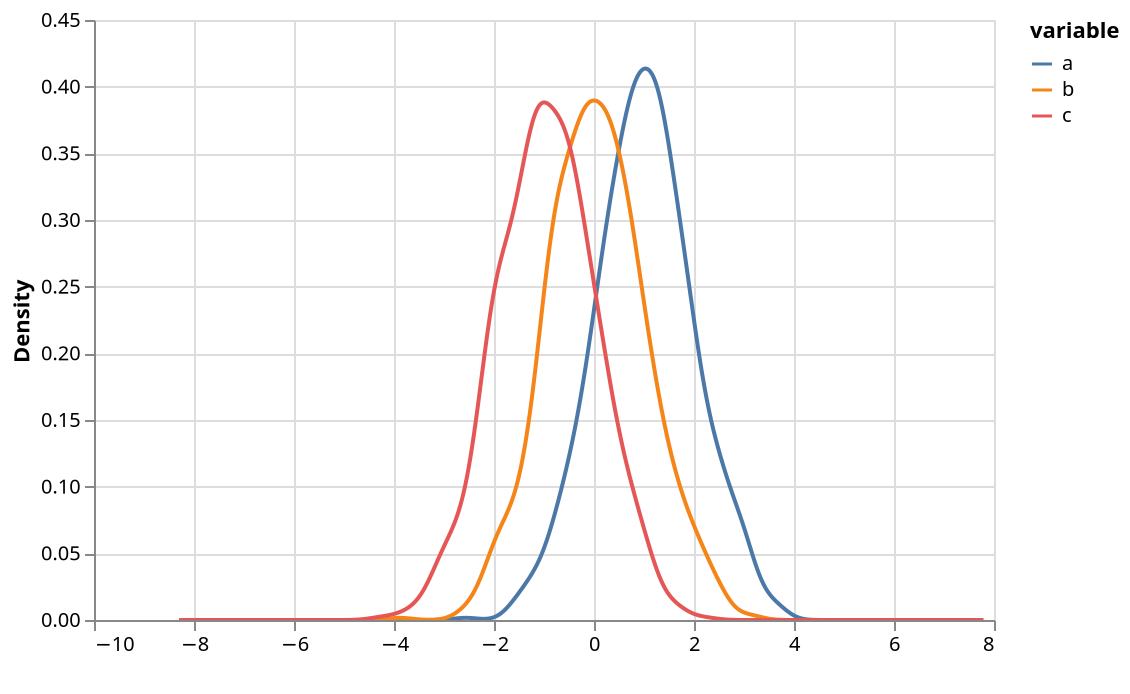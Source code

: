 {"mark": "line", "encoding": {"x": {"field": " ", "type": "quantitative"}, "y": {"field": "Density", "type": "quantitative"}, "color": {"field": "variable", "type": "nominal"}}, "$schema": "https://vega.github.io/schema/vega-lite/v2.json", "width": 450, "height": 300, "selection": {"grid": {"type": "interval", "bind": "scales"}}, "data": {"values": [{" ": -8.297878152785081, "variable": "a", "Density": 8.916922967302126e-123}, {" ": -8.281779758080196, "variable": "a", "Density": 4.15812325449294e-122}, {" ": -8.265681363375313, "variable": "a", "Density": 1.9306334832921826e-121}, {" ": -8.249582968670428, "variable": "a", "Density": 8.925292161352884e-121}, {" ": -8.233484573965544, "variable": "a", "Density": 4.1083286709123876e-120}, {" ": -8.217386179260659, "variable": "a", "Density": 1.882903450429622e-119}, {" ": -8.201287784555776, "variable": "a", "Density": 8.592332090915415e-119}, {" ": -8.18518938985089, "variable": "a", "Density": 3.9040393695507323e-118}, {" ": -8.169090995146005, "variable": "a", "Density": 1.7661901360091687e-117}, {" ": -8.152992600441122, "variable": "a", "Density": 7.95574497427081e-117}, {" ": -8.136894205736237, "variable": "a", "Density": 3.5681605157354344e-116}, {" ": -8.120795811031353, "variable": "a", "Density": 1.5934118584675812e-115}, {" ": -8.104697416326468, "variable": "a", "Density": 7.084869229450184e-115}, {" ": -8.088599021621585, "variable": "a", "Density": 3.136575631319662e-114}, {" ": -8.0725006269167, "variable": "a", "Density": 1.3826104062053257e-113}, {" ": -8.056402232211815, "variable": "a", "Density": 6.06825762602689e-113}, {" ": -8.040303837506931, "variable": "a", "Density": 2.651846192011088e-112}, {" ": -8.024205442802046, "variable": "a", "Density": 1.1538591117755068e-111}, {" ": -8.008107048097163, "variable": "a", "Density": 4.998933603754919e-111}, {" ": -7.992008653392277, "variable": "a", "Density": 2.156364059675007e-110}, {" ": -7.975910258687393, "variable": "a", "Density": 9.261619462952051e-110}, {" ": -7.959811863982509, "variable": "a", "Density": 3.9606996765501425e-109}, {" ": -7.943713469277625, "variable": "a", "Density": 1.686463804657178e-108}, {" ": -7.92761507457274, "variable": "a", "Density": 7.149937874849254e-108}, {" ": -7.911516679867855, "variable": "a", "Density": 3.018197421060226e-107}, {" ": -7.895418285162971, "variable": "a", "Density": 1.2685662442272872e-106}, {" ": -7.879319890458087, "variable": "a", "Density": 5.308829650509048e-106}, {" ": -7.863221495753202, "variable": "a", "Density": 2.2120990069664364e-105}, {" ": -7.847123101048318, "variable": "a", "Density": 9.177628278069638e-105}, {" ": -7.831024706343434, "variable": "a", "Density": 3.7911982737813374e-104}, {" ": -7.814926311638549, "variable": "a", "Density": 1.5593466235884235e-103}, {" ": -7.798827916933664, "variable": "a", "Density": 6.386000708088756e-103}, {" ": -7.78272952222878, "variable": "a", "Density": 2.6039664972919644e-102}, {" ": -7.766631127523896, "variable": "a", "Density": 1.0572116836245434e-101}, {" ": -7.7505327328190114, "variable": "a", "Density": 4.27374541211673e-101}, {" ": -7.734434338114127, "variable": "a", "Density": 1.720186254246352e-100}, {" ": -7.718335943409242, "variable": "a", "Density": 6.893859533440083e-100}, {" ": -7.702237548704358, "variable": "a", "Density": 2.7508665293472153e-99}, {" ": -7.6861391539994735, "variable": "a", "Density": 1.0929410548964688e-98}, {" ": -7.670040759294589, "variable": "a", "Density": 4.3235859074078366e-98}, {" ": -7.653942364589705, "variable": "a", "Density": 1.7029879580706865e-97}, {" ": -7.637843969884821, "variable": "a", "Density": 6.678811608011587e-97}, {" ": -7.621745575179936, "variable": "a", "Density": 2.607996122677032e-96}, {" ": -7.605647180475051, "variable": "a", "Density": 1.013992683368707e-95}, {" ": -7.589548785770167, "variable": "a", "Density": 3.925390191871489e-95}, {" ": -7.573450391065283, "variable": "a", "Density": 1.5130419752572277e-94}, {" ": -7.557351996360398, "variable": "a", "Density": 5.80683187167795e-94}, {" ": -7.541253601655514, "variable": "a", "Density": 2.2189507291020696e-93}, {" ": -7.52515520695063, "variable": "a", "Density": 8.442599699698357e-93}, {" ": -7.5090568122457455, "variable": "a", "Density": 3.198341761245475e-92}, {" ": -7.49295841754086, "variable": "a", "Density": 1.206406508020439e-91}, {" ": -7.476860022835976, "variable": "a", "Density": 4.530880476690986e-91}, {" ": -7.460761628131092, "variable": "a", "Density": 1.69430531024238e-90}, {" ": -7.4446632334262075, "variable": "a", "Density": 6.308423923357918e-90}, {" ": -7.428564838721323, "variable": "a", "Density": 2.3386767595293975e-89}, {" ": -7.412466444016439, "variable": "a", "Density": 8.632561113204204e-89}, {" ": -7.396368049311555, "variable": "a", "Density": 3.1727018005100256e-88}, {" ": -7.3802696546066695, "variable": "a", "Density": 1.1610180733178393e-87}, {" ": -7.364171259901785, "variable": "a", "Density": 4.230277306033763e-87}, {" ": -7.348072865196901, "variable": "a", "Density": 1.5346835089836581e-86}, {" ": -7.331974470492017, "variable": "a", "Density": 5.543562485734867e-86}, {" ": -7.315876075787132, "variable": "a", "Density": 1.9937890188774882e-85}, {" ": -7.299777681082247, "variable": "a", "Density": 7.139858158431021e-85}, {" ": -7.283679286377364, "variable": "a", "Density": 2.545775486385913e-84}, {" ": -7.267580891672479, "variable": "a", "Density": 9.037966938060643e-84}, {" ": -7.251482496967594, "variable": "a", "Density": 3.1947842013590926e-83}, {" ": -7.23538410226271, "variable": "a", "Density": 1.1244300404190643e-82}, {" ": -7.219285707557826, "variable": "a", "Density": 3.940428787372616e-82}, {" ": -7.203187312852942, "variable": "a", "Density": 1.3749112276851853e-81}, {" ": -7.187088918148056, "variable": "a", "Density": 4.776677994035892e-81}, {" ": -7.170990523443172, "variable": "a", "Density": 1.6523323451653331e-80}, {" ": -7.154892128738288, "variable": "a", "Density": 5.691005104831917e-80}, {" ": -7.138793734033404, "variable": "a", "Density": 1.9516443457416158e-79}, {" ": -7.122695339328519, "variable": "a", "Density": 6.663962001810286e-79}, {" ": -7.106596944623635, "variable": "a", "Density": 2.265606480178335e-78}, {" ": -7.090498549918751, "variable": "a", "Density": 7.669315006314847e-78}, {" ": -7.074400155213866, "variable": "a", "Density": 2.5849301135592713e-77}, {" ": -7.058301760508981, "variable": "a", "Density": 8.674833892048104e-77}, {" ": -7.042203365804097, "variable": "a", "Density": 2.8986358618068967e-76}, {" ": -7.026104971099213, "variable": "a", "Density": 9.643757612121467e-76}, {" ": -7.0100065763943284, "variable": "a", "Density": 3.194618801081559e-75}, {" ": -6.993908181689444, "variable": "a", "Density": 1.053687752607833e-74}, {" ": -6.97780978698456, "variable": "a", "Density": 3.4603892390247957e-74}, {" ": -6.961711392279675, "variable": "a", "Density": 1.1315092412977712e-73}, {" ": -6.9456129975747904, "variable": "a", "Density": 3.683930171485623e-73}, {" ": -6.929514602869906, "variable": "a", "Density": 1.194221280131683e-72}, {" ": -6.913416208165022, "variable": "a", "Density": 3.8545914492007446e-72}, {" ": -6.897317813460138, "variable": "a", "Density": 1.2387738625551082e-71}, {" ": -6.8812194187552524, "variable": "a", "Density": 3.9639287988966124e-71}, {" ": -6.865121024050369, "variable": "a", "Density": 1.2629314790983725e-70}, {" ": -6.849022629345484, "variable": "a", "Density": 4.006395907385479e-70}, {" ": -6.8329242346406, "variable": "a", "Density": 1.2654589757741782e-69}, {" ": -6.816825839935715, "variable": "a", "Density": 3.9798106457349676e-69}, {" ": -6.800727445230831, "variable": "a", "Density": 1.2462262075846048e-68}, {" ": -6.784629050525947, "variable": "a", "Density": 3.8855408794154456e-68}, {" ": -6.768530655821062, "variable": "a", "Density": 1.2062191435899489e-67}, {" ": -6.752432261116178, "variable": "a", "Density": 3.7283878398441275e-67}, {" ": -6.736333866411293, "variable": "a", "Density": 1.147456104493715e-66}, {" ": -6.720235471706409, "variable": "a", "Density": 3.5161808997560917e-66}, {" ": -6.7041370770015245, "variable": "a", "Density": 1.072819038494626e-65}, {" ": -6.68803868229664, "variable": "a", "Density": 3.2591313614816913e-65}, {" ": -6.671940287591756, "variable": "a", "Density": 9.858194683265654e-65}, {" ": -6.655841892886871, "variable": "a", "Density": 2.9690194829942493e-64}, {" ": -6.6397434981819865, "variable": "a", "Density": 8.903255492133781e-64}, {" ": -6.623645103477102, "variable": "a", "Density": 2.658304686274693e-63}, {" ": -6.607546708772218, "variable": "a", "Density": 7.902796690568265e-63}, {" ": -6.591448314067334, "variable": "a", "Density": 2.339251914281079e-62}, {" ": -6.575349919362449, "variable": "a", "Density": 6.894349721905028e-62}, {" ": -6.559251524657565, "variable": "a", "Density": 2.0231577988665586e-61}, {" ": -6.54315312995268, "variable": "a", "Density": 5.911345416639508e-61}, {" ": -6.527054735247796, "variable": "a", "Density": 1.7197410131797494e-60}, {" ": -6.510956340542911, "variable": "a", "Density": 4.981497216155039e-60}, {" ": -6.494857945838027, "variable": "a", "Density": 1.436735646532854e-59}, {" ": -6.478759551133143, "variable": "a", "Density": 4.1258551240990435e-59}, {" ": -6.462661156428259, "variable": "a", "Density": 1.1796990040815826e-58}, {" ": -6.446562761723374, "variable": "a", "Density": 3.3585249839723815e-58}, {" ": -6.430464367018489, "variable": "a", "Density": 9.520200298465895e-58}, {" ": -6.414365972313605, "variable": "a", "Density": 2.686975582971896e-57}, {" ": -6.398267577608721, "variable": "a", "Density": 7.55094811248257e-57}, {" ": -6.382169182903836, "variable": "a", "Density": 2.112804843447064e-56}, {" ": -6.366070788198952, "variable": "a", "Density": 5.886232515668311e-56}, {" ": -6.349972393494067, "variable": "a", "Density": 1.632809711939073e-55}, {" ": -6.3338739987891834, "variable": "a", "Density": 4.509764547450131e-55}, {" ": -6.317775604084298, "variable": "a", "Density": 1.2402016170303244e-54}, {" ": -6.301677209379414, "variable": "a", "Density": 3.39586838807679e-54}, {" ": -6.28557881467453, "variable": "a", "Density": 9.258263538106564e-54}, {" ": -6.2694804199696454, "variable": "a", "Density": 2.5132075714448852e-53}, {" ": -6.253382025264761, "variable": "a", "Density": 6.792776286831104e-53}, {" ": -6.237283630559876, "variable": "a", "Density": 1.828042952730234e-52}, {" ": -6.221185235854993, "variable": "a", "Density": 4.898302612590826e-52}, {" ": -6.2050868411501074, "variable": "a", "Density": 1.3068476454240636e-51}, {" ": -6.188988446445223, "variable": "a", "Density": 3.4715581106248474e-51}, {" ": -6.172890051740339, "variable": "a", "Density": 9.182142972607161e-51}, {" ": -6.156791657035454, "variable": "a", "Density": 2.418153101203519e-50}, {" ": -6.14069326233057, "variable": "a", "Density": 6.340794365326598e-50}, {" ": -6.124594867625685, "variable": "a", "Density": 1.6554789996135946e-49}, {" ": -6.108496472920802, "variable": "a", "Density": 4.303519890886056e-49}, {" ": -6.092398078215917, "variable": "a", "Density": 1.1138945655398465e-48}, {" ": -6.076299683511032, "variable": "a", "Density": 2.8706780424398186e-48}, {" ": -6.060201288806148, "variable": "a", "Density": 7.366225702177658e-48}, {" ": -6.044102894101263, "variable": "a", "Density": 1.8820262974744684e-47}, {" ": -6.0280044993963795, "variable": "a", "Density": 4.787695103381483e-47}, {" ": -6.011906104691494, "variable": "a", "Density": 1.2126833501421127e-46}, {" ": -5.99580770998661, "variable": "a", "Density": 3.0583590935996132e-46}, {" ": -5.979709315281726, "variable": "a", "Density": 7.679795743870453e-46}, {" ": -5.9636109205768415, "variable": "a", "Density": 1.9201315978645522e-45}, {" ": -5.947512525871957, "variable": "a", "Density": 4.780050130828649e-45}, {" ": -5.931414131167072, "variable": "a", "Density": 1.1848245380171008e-44}, {" ": -5.915315736462189, "variable": "a", "Density": 2.924123832434822e-44}, {" ": -5.8992173417573035, "variable": "a", "Density": 7.185510241197177e-44}, {" ": -5.883118947052419, "variable": "a", "Density": 1.7580838999475855e-43}, {" ": -5.867020552347535, "variable": "a", "Density": 4.282937261680537e-43}, {" ": -5.850922157642651, "variable": "a", "Density": 1.0388765910266456e-42}, {" ": -5.834823762937766, "variable": "a", "Density": 2.5090328069007795e-42}, {" ": -5.818725368232881, "variable": "a", "Density": 6.033493529692033e-42}, {" ": -5.802626973527998, "variable": "a", "Density": 1.4446129193938926e-41}, {" ": -5.786528578823113, "variable": "a", "Density": 3.443929634597534e-41}, {" ": -5.770430184118228, "variable": "a", "Density": 8.174800753481937e-41}, {" ": -5.754331789413344, "variable": "a", "Density": 1.9320582455540367e-40}, {" ": -5.73823339470846, "variable": "a", "Density": 4.546564800832563e-40}, {" ": -5.7221350000035756, "variable": "a", "Density": 1.0652871480294962e-39}, {" ": -5.70603660529869, "variable": "a", "Density": 2.4852502241756087e-39}, {" ": -5.689938210593807, "variable": "a", "Density": 5.772895386705655e-39}, {" ": -5.673839815888922, "variable": "a", "Density": 1.335172519775678e-38}, {" ": -5.6577414211840376, "variable": "a", "Density": 3.0746891457957685e-38}, {" ": -5.641643026479153, "variable": "a", "Density": 7.049936025893943e-38}, {" ": -5.625544631774268, "variable": "a", "Density": 1.6094936558829662e-37}, {" ": -5.609446237069385, "variable": "a", "Density": 3.6585879035048952e-37}, {" ": -5.5933478423644996, "variable": "a", "Density": 8.280524584151582e-37}, {" ": -5.577249447659616, "variable": "a", "Density": 1.8660459746971093e-36}, {" ": -5.561151052954731, "variable": "a", "Density": 4.187038553986893e-36}, {" ": -5.545052658249847, "variable": "a", "Density": 9.354309005573004e-36}, {" ": -5.5289542635449624, "variable": "a", "Density": 2.0808299784633103e-35}, {" ": -5.512855868840077, "variable": "a", "Density": 4.608733671588607e-35}, {" ": -5.496757474135194, "variable": "a", "Density": 1.016358116179122e-34}, {" ": -5.480659079430309, "variable": "a", "Density": 2.2316806048644664e-34}, {" ": -5.4645606847254244, "variable": "a", "Density": 4.87907450925358e-34}, {" ": -5.44846229002054, "variable": "a", "Density": 1.0620940930121043e-33}, {" ": -5.432363895315656, "variable": "a", "Density": 2.302017752021519e-33}, {" ": -5.416265500610772, "variable": "a", "Density": 4.967918644002841e-33}, {" ": -5.4001671059058864, "variable": "a", "Density": 1.0674816387028604e-32}, {" ": -5.384068711201003, "variable": "a", "Density": 2.2838442539558147e-32}, {" ": -5.367970316496118, "variable": "a", "Density": 4.865110247363674e-32}, {" ": -5.351871921791234, "variable": "a", "Density": 1.0319033448004392e-31}, {" ": -5.335773527086349, "variable": "a", "Density": 2.1792421285266103e-31}, {" ": -5.319675132381465, "variable": "a", "Density": 4.582390369856785e-31}, {" ": -5.303576737676581, "variable": "a", "Density": 9.593980093923067e-31}, {" ": -5.287478342971696, "variable": "a", "Density": 1.999980099413306e-30}, {" ": -5.271379948266812, "variable": "a", "Density": 4.151190533887779e-30}, {" ": -5.255281553561927, "variable": "a", "Density": 8.579061719324633e-30}, {" ": -5.239183158857043, "variable": "a", "Density": 1.7653346634035252e-29}, {" ": -5.2230847641521585, "variable": "a", "Density": 3.6168828095658767e-29}, {" ": -5.206986369447274, "variable": "a", "Density": 7.378395958767453e-29}, {" ": -5.19088797474239, "variable": "a", "Density": 1.4986824095425125e-28}, {" ": -5.174789580037505, "variable": "a", "Density": 3.0309403812497353e-28}, {" ": -5.158691185332621, "variable": "a", "Density": 6.1033083188924915e-28}, {" ": -5.142592790627736, "variable": "a", "Density": 1.223695483773783e-27}, {" ": -5.126494395922852, "variable": "a", "Density": 2.4428766401135683e-27}, {" ": -5.110396001217968, "variable": "a", "Density": 4.855677649613694e-27}, {" ": -5.0942976065130825, "variable": "a", "Density": 9.609887219247467e-27}, {" ": -5.078199211808199, "variable": "a", "Density": 1.8936811916132635e-26}, {" ": -5.062100817103314, "variable": "a", "Density": 3.7154855136045674e-26}, {" ": -5.04600242239843, "variable": "a", "Density": 7.258458712791655e-26}, {" ": -5.029904027693545, "variable": "a", "Density": 1.4118656790811478e-25}, {" ": -5.013805632988661, "variable": "a", "Density": 2.7344027568337496e-25}, {" ": -4.997707238283777, "variable": "a", "Density": 5.272926493528589e-25}, {" ": -4.981608843578892, "variable": "a", "Density": 1.0124208555069996e-24}, {" ": -4.965510448874008, "variable": "a", "Density": 1.9354884340570524e-24}, {" ": -4.949412054169123, "variable": "a", "Density": 3.684174648820704e-24}, {" ": -4.933313659464239, "variable": "a", "Density": 6.982484350065953e-24}, {" ": -4.9172152647593546, "variable": "a", "Density": 1.3176493859700233e-23}, {" ": -4.90111687005447, "variable": "a", "Density": 2.4757676780841145e-23}, {" ": -4.885018475349586, "variable": "a", "Density": 4.6316959845301505e-23}, {" ": -4.868920080644701, "variable": "a", "Density": 8.62760659704057e-23}, {" ": -4.852821685939817, "variable": "a", "Density": 1.600150214634867e-22}, {" ": -4.836723291234932, "variable": "a", "Density": 2.9549579572631455e-22}, {" ": -4.820624896530048, "variable": "a", "Density": 5.4332787916483955e-22}, {" ": -4.804526501825164, "variable": "a", "Density": 9.947015753756677e-22}, {" ": -4.788428107120279, "variable": "a", "Density": 1.8131918289990917e-21}, {" ": -4.772329712415395, "variable": "a", "Density": 3.290901113475909e-21}, {" ": -4.75623131771051, "variable": "a", "Density": 5.947110990114368e-21}, {" ": -4.740132923005627, "variable": "a", "Density": 1.0700828079854167e-20}, {" ": -4.724034528300741, "variable": "a", "Density": 1.917118073486678e-20}, {" ": -4.707936133595857, "variable": "a", "Density": 3.41979811095268e-20}, {" ": -4.691837738890973, "variable": "a", "Density": 6.07396390109457e-20}, {" ": -4.675739344186088, "variable": "a", "Density": 1.0741478826402336e-19}, {" ": -4.659640949481204, "variable": "a", "Density": 1.8913681819961093e-19}, {" ": -4.643542554776319, "variable": "a", "Density": 3.31595182655758e-19}, {" ": -4.627444160071436, "variable": "a", "Density": 5.788425902252297e-19}, {" ": -4.611345765366551, "variable": "a", "Density": 1.0060808340711815e-18}, {" ": -4.595247370661666, "variable": "a", "Density": 1.741106773301129e-18}, {" ": -4.579148975956782, "variable": "a", "Density": 3.000116131389495e-18}, {" ": -4.563050581251897, "variable": "a", "Density": 5.1471978133493654e-18}, {" ": -4.5469521865470135, "variable": "a", "Density": 8.792730939370278e-18}, {" ": -4.530853791842128, "variable": "a", "Density": 1.4955358921506133e-17}, {" ": -4.514755397137244, "variable": "a", "Density": 2.5327366141153166e-17}, {" ": -4.49865700243236, "variable": "a", "Density": 4.2707421265913645e-17}, {" ": -4.4825586077274755, "variable": "a", "Density": 7.170291320616568e-17}, {" ": -4.466460213022591, "variable": "a", "Density": 1.198644466223942e-16}, {" ": -4.450361818317706, "variable": "a", "Density": 1.9950973894192509e-16}, {" ": -4.434263423612823, "variable": "a", "Density": 3.306419455928669e-16}, {" ": -4.4181650289079375, "variable": "a", "Density": 5.455969414521592e-16}, {" ": -4.402066634203053, "variable": "a", "Density": 8.964086489077571e-16}, {" ": -4.385968239498169, "variable": "a", "Density": 1.4664264351594796e-15}, {" ": -4.369869844793285, "variable": "a", "Density": 2.388551753539194e-15}, {" ": -4.3537714500884, "variable": "a", "Density": 3.873728352054013e-15}, {" ": -4.337673055383515, "variable": "a", "Density": 6.255237454805864e-15}, {" ": -4.321574660678632, "variable": "a", "Density": 1.0057234366411145e-14}, {" ": -4.305476265973747, "variable": "a", "Density": 1.610028162290802e-14}, {" ": -4.289377871268862, "variable": "a", "Density": 2.5663063967404733e-14}, {" ": -4.273279476563978, "variable": "a", "Density": 4.072899295468388e-14}, {" ": -4.257181081859094, "variable": "a", "Density": 6.436043481064546e-14}, {" ": -4.2410826871542096, "variable": "a", "Density": 1.0126384153082955e-13}, {" ": -4.224984292449324, "variable": "a", "Density": 1.5863899859675756e-13}, {" ": -4.20888589774444, "variable": "a", "Density": 2.4744897124198386e-13}, {" ": -4.192787503039556, "variable": "a", "Density": 3.8430981595688663e-13}, {" ": -4.1766891083346716, "variable": "a", "Density": 5.942886469406112e-13}, {" ": -4.160590713629787, "variable": "a", "Density": 9.150261844491667e-13}, {" ": -4.144492318924903, "variable": "a", "Density": 1.402780571118187e-12}, {" ": -4.128393924220019, "variable": "a", "Density": 2.141243679781738e-12}, {" ": -4.1122955295151336, "variable": "a", "Density": 3.2543374040363455e-12}, {" ": -4.096197134810249, "variable": "a", "Density": 4.924693353314035e-12}, {" ": -4.080098740105365, "variable": "a", "Density": 7.42020563129483e-12}, {" ": -4.064000345400481, "variable": "a", "Density": 1.1131990318428311e-11}, {" ": -4.047901950695596, "variable": "a", "Density": 1.662837579963918e-11}, {" ": -4.031803555990712, "variable": "a", "Density": 2.4731301602414233e-11}, {" ": -4.015705161285827, "variable": "a", "Density": 3.662387123523026e-11}, {" ": -3.9996067665809427, "variable": "a", "Density": 5.4000981674531434e-11}, {" ": -3.9835083718760584, "variable": "a", "Density": 7.927918796181774e-11}, {" ": -3.967409977171174, "variable": "a", "Density": 1.158875718116083e-10}, {" ": -3.95131158246629, "variable": "a", "Density": 1.6866876502999843e-10}, {" ": -3.9352131877614056, "variable": "a", "Density": 2.4442892559767276e-10}, {" ": -3.9191147930565213, "variable": "a", "Density": 3.5268798458830256e-10}, {" ": -3.903016398351636, "variable": "a", "Density": 5.066976168371012e-10}, {" ": -3.886918003646752, "variable": "a", "Density": 7.248150306479961e-10}, {" ": -3.8708196089418676, "variable": "a", "Density": 1.0323468852662233e-09}, {" ": -3.8547212142369833, "variable": "a", "Density": 1.464010678820759e-09}, {" ": -3.838622819532099, "variable": "a", "Density": 2.0672022507639637e-09}, {" ": -3.8225244248272148, "variable": "a", "Density": 2.906309259639851e-09}, {" ": -3.8064260301223296, "variable": "a", "Density": 4.068373472027695e-09}, {" ": -3.7903276354174453, "variable": "a", "Density": 5.670481447394971e-09}, {" ": -3.774229240712561, "variable": "a", "Density": 7.869355873472197e-09}, {" ": -3.7581308460076768, "variable": "a", "Density": 1.0873730609379443e-08}, {" ": -3.7420324513027925, "variable": "a", "Density": 1.4960223607297647e-08}, {" ": -3.725934056597908, "variable": "a", "Density": 2.0493575316850873e-08}, {" ": -3.709835661893024, "variable": "a", "Density": 2.7952297589650336e-08}, {" ": -3.6937372671881388, "variable": "a", "Density": 3.796098057750556e-08}, {" ": -3.6776388724832545, "variable": "a", "Density": 5.133073288076153e-08}, {" ": -3.66154047777837, "variable": "a", "Density": 6.910948228227077e-08}, {" ": -3.645442083073486, "variable": "a", "Density": 9.26441382422278e-08}, {" ": -3.6293436883686017, "variable": "a", "Density": 1.236569083525049e-07}, {" ": -3.6132452936637174, "variable": "a", "Density": 1.6433836208392256e-07}, {" ": -3.597146898958833, "variable": "a", "Density": 2.1746013634666746e-07}, {" ": -3.581048504253948, "variable": "a", "Density": 2.8651046509110393e-07}, {" ": -3.5649501095490637, "variable": "a", "Density": 3.758559719552421e-07}, {" ": -3.5488517148441794, "variable": "a", "Density": 4.909333690909686e-07}, {" ": -3.532753320139295, "variable": "a", "Density": 6.384748305453009e-07}, {" ": -3.516654925434411, "variable": "a", "Density": 8.267708241735325e-07}, {" ": -3.5005565307295265, "variable": "a", "Density": 1.0659740569482247e-06}, {" ": -3.4844581360246414, "variable": "a", "Density": 1.3684478758804615e-06}, {" ": -3.468359741319757, "variable": "a", "Density": 1.749161928961429e-06}, {" ": -3.452261346614873, "variable": "a", "Density": 2.2261370845369926e-06}, {" ": -3.4361629519099885, "variable": "a", "Density": 2.820940490820306e-06}, {" ": -3.4200645572051043, "variable": "a", "Density": 3.559230190243144e-06}, {" ": -3.40396616250022, "variable": "a", "Density": 4.471346852356947e-06}, {" ": -3.3878677677953357, "variable": "a", "Density": 5.592947929688967e-06}, {" ": -3.3717693730904506, "variable": "a", "Density": 6.965676862224447e-06}, {" ": -3.3556709783855663, "variable": "a", "Density": 8.637856864275115e-06}, {" ": -3.339572583680682, "variable": "a", "Density": 1.0665195350267579e-05}, {" ": -3.3234741889757977, "variable": "a", "Density": 1.3111481246989611e-05}, {" ": -3.3073757942709134, "variable": "a", "Density": 1.6049253381979987e-05}, {" ": -3.291277399566029, "variable": "a", "Density": 1.9560413946146507e-05}, {" ": -3.275179004861144, "variable": "a", "Density": 2.3736756852408173e-05}, {" ": -3.2590806101562597, "variable": "a", "Density": 2.8680376834345165e-05}, {" ": -3.2429822154513754, "variable": "a", "Density": 3.4503921565062426e-05}, {" ": -3.226883820746491, "variable": "a", "Density": 4.133064617067039e-05}, {" ": -3.210785426041607, "variable": "a", "Density": 4.9294227530862084e-05}, {" ": -3.1946870313367226, "variable": "a", "Density": 5.853829497965123e-05}, {" ": -3.1785886366318383, "variable": "a", "Density": 6.9215634722079e-05}, {" ": -3.162490241926953, "variable": "a", "Density": 8.148702773387482e-05}, {" ": -3.146391847222069, "variable": "a", "Density": 9.551968534716959e-05}, {" ": -3.1302934525171846, "variable": "a", "Density": 0.00011148525333514051}, {" ": -3.1141950578123003, "variable": "a", "Density": 0.00012955736421401375}, {" ": -3.098096663107416, "variable": "a", "Density": 0.00014990872871932916}, {" ": -3.0819982684025318, "variable": "a", "Density": 0.00017270777091956657}, {" ": -3.0658998736976466, "variable": "a", "Density": 0.00019811482702246813}, {" ": -3.0498014789927623, "variable": "a", "Density": 0.00022627794529888394}, {" ": -3.033703084287878, "variable": "a", "Density": 0.00025732834325500767}, {" ": -3.0176046895829938, "variable": "a", "Density": 0.00029137559765503204}, {" ": -3.0015062948781095, "variable": "a", "Density": 0.00032850266253985495}, {" ": -2.985407900173225, "variable": "a", "Density": 0.00036876082920601086}, {" ": -2.969309505468341, "variable": "a", "Density": 0.0004121647593261044}, {" ": -2.9532111107634558, "variable": "a", "Density": 0.00045868773708539467}, {" ": -2.9371127160585715, "variable": "a", "Density": 0.0005082572974510667}, {" ": -2.921014321353687, "variable": "a", "Density": 0.0005607513945941901}, {" ": -2.904915926648803, "variable": "a", "Density": 0.000615995276252404}, {" ": -2.8888175319439187, "variable": "a", "Density": 0.0006737592257987162}, {" ": -2.8727191372390344, "variable": "a", "Density": 0.0007337573235028126}, {" ": -2.85662074253415, "variable": "a", "Density": 0.0007956473617055086}, {" ": -2.840522347829265, "variable": "a", "Density": 0.0008590320254146285}, {" ": -2.8244239531243807, "variable": "a", "Density": 0.0009234614205086276}, {" ": -2.8083255584194964, "variable": "a", "Density": 0.00098843699694807}, {" ": -2.792227163714612, "variable": "a", "Density": 0.001053416875094779}, {" ": -2.776128769009728, "variable": "a", "Density": 0.0011178225406593852}, {" ": -2.7600303743048435, "variable": "a", "Density": 0.0011810468294220274}, {" ": -2.7439319795999584, "variable": "a", "Density": 0.0012424630783742796}, {" ": -2.727833584895074, "variable": "a", "Density": 0.001301435277114155}, {" ": -2.71173519019019, "variable": "a", "Density": 0.0013573290140375305}, {" ": -2.6956367954853055, "variable": "a", "Density": 0.001409522977912984}, {" ": -2.6795384007804213, "variable": "a", "Density": 0.0014574207484750056}, {" ": -2.663440006075537, "variable": "a", "Density": 0.0015004625911710155}, {" ": -2.6473416113706527, "variable": "a", "Density": 0.0015381369622937964}, {" ": -2.6312432166657675, "variable": "a", "Density": 0.0015699914321886212}, {" ": -2.6151448219608833, "variable": "a", "Density": 0.0015956427463776623}, {" ": -2.599046427255999, "variable": "a", "Density": 0.0016147857671606966}, {" ": -2.5829480325511147, "variable": "a", "Density": 0.0016272010709193164}, {" ": -2.5668496378462304, "variable": "a", "Density": 0.0016327610178945165}, {" ": -2.550751243141346, "variable": "a", "Density": 0.001631434160116806}, {" ": -2.534652848436461, "variable": "a", "Density": 0.0016232879075662842}, {" ": -2.5185544537315767, "variable": "a", "Density": 0.0016084894303588242}, {" ": -2.5024560590266924, "variable": "a", "Density": 0.0015873048334303372}, {" ": -2.486357664321808, "variable": "a", "Density": 0.0015600966973739546}, {" ": -2.470259269616924, "variable": "a", "Density": 0.001527320132350207}, {" ": -2.4541608749120396, "variable": "a", "Density": 0.0014895175390531288}, {" ": -2.4380624802071553, "variable": "a", "Density": 0.0014473123095367752}, {" ": -2.42196408550227, "variable": "a", "Density": 0.0014014017295906282}, {" ": -2.405865690797386, "variable": "a", "Density": 0.001352549362024386}, {" ": -2.3897672960925016, "variable": "a", "Density": 0.001301577195889922}, {" ": -2.3736689013876173, "variable": "a", "Density": 0.0012493578400569758}, {" ": -2.357570506682733, "variable": "a", "Density": 0.0011968070209276533}, {" ": -2.3414721119778488, "variable": "a", "Density": 0.0011448766142028563}, {" ": -2.3253737172729636, "variable": "a", "Density": 0.0010945484007690172}, {" ": -2.3092753225680793, "variable": "a", "Density": 0.001046828688657042}, {" ": -2.293176927863195, "variable": "a", "Density": 0.0010027438887001288}, {" ": -2.2770785331583108, "variable": "a", "Density": 0.0009633370733220426}, {" ": -2.2609801384534265, "variable": "a", "Density": 0.0009296654883409495}, {" ": -2.244881743748542, "variable": "a", "Density": 0.0009027989293736753}, {" ": -2.228783349043658, "variable": "a", "Density": 0.0008838188399435872}, {" ": -2.2126849543387728, "variable": "a", "Density": 0.0008738179401788392}, {" ": -2.1965865596338885, "variable": "a", "Density": 0.0008739001552613667}, {" ": -2.180488164929004, "variable": "a", "Density": 0.0008851805834669804}, {" ": -2.16438977022412, "variable": "a", "Density": 0.0009087852262541051}, {" ": -2.1482913755192357, "variable": "a", "Density": 0.0009458501984956557}, {" ": -2.1321929808143514, "variable": "a", "Density": 0.000997520146190659}, {" ": -2.116094586109467, "variable": "a", "Density": 0.0010649456218946342}, {" ": -2.099996191404582, "variable": "a", "Density": 0.0011492792041796801}, {" ": -2.0838977966996977, "variable": "a", "Density": 0.001251670195641749}, {" ": -2.0677994019948134, "variable": "a", "Density": 0.0013732577927546116}, {" ": -2.051701007289929, "variable": "a", "Density": 0.0015151626881832142}, {" ": -2.035602612585045, "variable": "a", "Density": 0.0016784771395420045}, {" ": -2.0195042178801605, "variable": "a", "Density": 0.0018642536151928044}, {" ": -2.0034058231752754, "variable": "a", "Density": 0.0020734922044406833}, {" ": -1.987307428470391, "variable": "a", "Density": 0.002307127053174771}, {" ": -1.9712090337655068, "variable": "a", "Density": 0.0025660121533577513}, {" ": -1.9551106390606225, "variable": "a", "Density": 0.0028509068726414546}, {" ": -1.9390122443557383, "variable": "a", "Density": 0.003162461655871188}, {" ": -1.922913849650854, "variable": "a", "Density": 0.0035012043608119207}, {" ": -1.9068154549459697, "variable": "a", "Density": 0.003867527704075086}, {" ": -1.8907170602410845, "variable": "a", "Density": 0.004261678288567173}, {" ": -1.8746186655362003, "variable": "a", "Density": 0.004683747660175341}, {" ": -1.858520270831316, "variable": "a", "Density": 0.005133665799012295}, {" ": -1.8424218761264317, "variable": "a", "Density": 0.005611197390367976}, {" ": -1.8263234814215474, "variable": "a", "Density": 0.006115941144416942}, {" ": -1.8102250867166632, "variable": "a", "Density": 0.006647332344370373}, {" ": -1.794126692011778, "variable": "a", "Density": 0.007204648703533149}, {" ": -1.7780282973068937, "variable": "a", "Density": 0.007787019506621484}, {" ": -1.7619299026020094, "variable": "a", "Density": 0.008393437904146086}, {" ": -1.7458315078971252, "variable": "a", "Density": 0.009022776125333866}, {" ": -1.7297331131922409, "variable": "a", "Density": 0.00967380327963363}, {" ": -1.7136347184873566, "variable": "a", "Density": 0.010345205333778777}, {" ": -1.6975363237824723, "variable": "a", "Density": 0.011035606784654293}, {" ": -1.6814379290775872, "variable": "a", "Density": 0.011743593501125242}, {" ": -1.6653395343727029, "variable": "a", "Density": 0.012467736182912652}, {" ": -1.6492411396678186, "variable": "a", "Density": 0.013206613882865892}, {" ": -1.6331427449629343, "variable": "a", "Density": 0.013958837060692337}, {" ": -1.61704435025805, "variable": "a", "Density": 0.014723069680244998}, {" ": -1.6009459555531658, "variable": "a", "Density": 0.015498049926463916}, {" ": -1.5848475608482806, "variable": "a", "Density": 0.016282609198500726}, {" ": -1.5687491661433963, "variable": "a", "Density": 0.017075689127901836}, {" ": -1.552650771438512, "variable": "a", "Density": 0.01787635646967986}, {" ": -1.5365523767336278, "variable": "a", "Density": 0.01868381581385071}, {" ": -1.5204539820287435, "variable": "a", "Density": 0.01949742015956955}, {" ": -1.5043555873238592, "variable": "a", "Density": 0.020316679477531026}, {" ": -1.488257192618975, "variable": "a", "Density": 0.021141267453516653}, {" ": -1.4721587979140898, "variable": "a", "Density": 0.021971026652453055}, {" ": -1.4560604032092055, "variable": "a", "Density": 0.022805972364856302}, {" ": -1.4399620085043212, "variable": "a", "Density": 0.02364629539429396}, {" ": -1.423863613799437, "variable": "a", "Density": 0.024492364015342858}, {" ": -1.4077652190945527, "variable": "a", "Density": 0.02534472527802241}, {" ": -1.3916668243896684, "variable": "a", "Density": 0.0262041057601304}, {" ": -1.3755684296847832, "variable": "a", "Density": 0.02707141177817529}, {" ": -1.359470034979899, "variable": "a", "Density": 0.027947728966961155}, {" ": -1.3433716402750147, "variable": "a", "Density": 0.02883432103465045}, {" ": -1.3272732455701304, "variable": "a", "Density": 0.0297326274022813}, {" ": -1.311174850865246, "variable": "a", "Density": 0.030644259352397278}, {" ": -1.2950764561603618, "variable": "a", "Density": 0.03157099424846648}, {" ": -1.2789780614554775, "variable": "a", "Density": 0.032514767352078124}, {" ": -1.2628796667505924, "variable": "a", "Density": 0.03347766076409247}, {" ": -1.246781272045708, "variable": "a", "Density": 0.034461889052765614}, {" ": -1.2306828773408238, "variable": "a", "Density": 0.035469781207984115}, {" ": -1.2145844826359395, "variable": "a", "Density": 0.03650375867531969}, {" ": -1.1984860879310553, "variable": "a", "Density": 0.037566309373334966}, {" ": -1.182387693226171, "variable": "a", "Density": 0.03865995777662662}, {" ": -1.1662892985212867, "variable": "a", "Density": 0.03978723134742608}, {" ": -1.1501909038164015, "variable": "a", "Density": 0.040950623810195125}, {" ": -1.1340925091115173, "variable": "a", "Density": 0.042152555975167316}, {" ": -1.117994114406633, "variable": "a", "Density": 0.04339533501600339}, {" ": -1.1018957197017487, "variable": "a", "Density": 0.0446811132813508}, {" ": -1.0857973249968644, "variable": "a", "Density": 0.046011847858484646}, {" ": -1.0696989302919802, "variable": "a", "Density": 0.04738926219909076}, {" ": -1.053600535587095, "variable": "a", "Density": 0.04881481115441751}, {" ": -1.0375021408822107, "variable": "a", "Density": 0.05028965074395293}, {" ": -1.0214037461773264, "variable": "a", "Density": 0.05181461389602977}, {" ": -1.0053053514724422, "variable": "a", "Density": 0.053390193251284274}, {" ": -0.9892069567675579, "variable": "a", "Density": 0.05501653191514285}, {" ": -0.9731085620626736, "variable": "a", "Density": 0.056693422791215864}, {" ": -0.9570101673577893, "variable": "a", "Density": 0.058420316834438824}, {" ": -0.9409117726529042, "variable": "a", "Density": 0.06019634024420703}, {" ": -0.9248133779480199, "variable": "a", "Density": 0.0620203202886055}, {" ": -0.9087149832431356, "variable": "a", "Density": 0.06389081912703043}, {" ": -0.8926165885382513, "variable": "a", "Density": 0.0658061746959706}, {" ": -0.876518193833367, "variable": "a", "Density": 0.06776454745650597}, {" ": -0.8604197991284828, "variable": "a", "Density": 0.06976397158542752}, {" ": -0.8443214044235976, "variable": "a", "Density": 0.0718024090354729}, {" ": -0.8282230097187133, "variable": "a", "Density": 0.07387780480148691}, {" ": -0.812124615013829, "variable": "a", "Density": 0.07598814171216889}, {" ": -0.7960262203089448, "variable": "a", "Density": 0.07813149312140505}, {" ": -0.7799278256040605, "variable": "a", "Density": 0.08030607199509869}, {" ": -0.7638294308991762, "variable": "a", "Density": 0.0825102750713625}, {" ": -0.7477310361942919, "variable": "a", "Density": 0.08474272100327507}, {" ": -0.7316326414894068, "variable": "a", "Density": 0.08700228166099143}, {" ": -0.7155342467845225, "variable": "a", "Density": 0.08928810605906189}, {" ": -0.6994358520796382, "variable": "a", "Density": 0.09159963666980166}, {" ": -0.6833374573747539, "variable": "a", "Density": 0.09393661816915631}, {" ": -0.6672390626698697, "variable": "a", "Density": 0.09629909892345995}, {" ": -0.6511406679649854, "variable": "a", "Density": 0.09868742575153237}, {" ": -0.6350422732601002, "variable": "a", "Density": 0.10110223267699409}, {" ": -0.6189438785552159, "variable": "a", "Density": 0.10354442451399211}, {" ": -0.6028454838503317, "variable": "a", "Density": 0.10601515620259218}, {" ": -0.5867470891454474, "variable": "a", "Density": 0.10851580882828299}, {" ": -0.5706486944405631, "variable": "a", "Density": 0.11104796322708135}, {" ": -0.5545502997356788, "variable": "a", "Density": 0.1136133720002875}, {" ": -0.5384519050307945, "variable": "a", "Density": 0.11621393065013114}, {" ": -0.5223535103259094, "variable": "a", "Density": 0.11885164841017236}, {" ": -0.5062551156210251, "variable": "a", "Density": 0.12152861919419056}, {" ": -0.4901567209161408, "variable": "a", "Density": 0.12424699293627126}, {" ": -0.47405832621125654, "variable": "a", "Density": 0.1270089474541924}, {" ": -0.45795993150637226, "variable": "a", "Density": 0.1298166608478649}, {" ": -0.441861536801488, "variable": "a", "Density": 0.13267228435239145}, {" ": -0.4257631420966037, "variable": "a", "Density": 0.1355779155067634}, {" ": -0.40966474739171854, "variable": "a", "Density": 0.13853557147703532}, {" ": -0.39356635268683426, "variable": "a", "Density": 0.1415471623870107}, {" ": -0.37746795798195, "variable": "a", "Density": 0.14461446455731528}, {" ": -0.3613695632770657, "variable": "a", "Density": 0.1477390936301403}, {" ": -0.34527116857218143, "variable": "a", "Density": 0.1509224776548399}, {" ": -0.32917277386729715, "variable": "a", "Density": 0.15416583032054912}, {" ": -0.313074379162412, "variable": "a", "Density": 0.15747012463673127}, {" ": -0.2969759844575286, "variable": "a", "Density": 0.16083606747178317}, {" ": -0.28087758975264343, "variable": "a", "Density": 0.16426407545461985}, {" ": -0.26477919504775826, "variable": "a", "Density": 0.1677542528167755}, {" ": -0.24868080034287487, "variable": "a", "Density": 0.17130637179689387}, {" ": -0.2325824056379897, "variable": "a", "Density": 0.1749198562412759}, {" ": -0.21648401093310632, "variable": "a", "Density": 0.1785937690114792}, {" ": -0.20038561622822115, "variable": "a", "Density": 0.18232680375307855}, {" ": -0.18428722152333776, "variable": "a", "Density": 0.18611728149104761}, {" ": -0.1681888268184526, "variable": "a", "Density": 0.1899631524013235}, {" ": -0.15209043211356743, "variable": "a", "Density": 0.19386200297095985}, {" ": -0.13599203740868404, "variable": "a", "Density": 0.19781106860824}, {" ": -0.11989364270379888, "variable": "a", "Density": 0.2018072516070716}, {" ": -0.10379524799891549, "variable": "a", "Density": 0.2058471442151024}, {" ": -0.08769685329403032, "variable": "a", "Density": 0.2099270564100292}, {" ": -0.07159845858914693, "variable": "a", "Density": 0.21404304786032344}, {" ": -0.05550006388426176, "variable": "a", "Density": 0.21819096344080577}, {" ": -0.0394016691793766, "variable": "a", "Density": 0.2223664715940352}, {" ": -0.023303274474493207, "variable": "a", "Density": 0.22656510477769026}, {" ": -0.007204879769608041, "variable": "a", "Density": 0.2307823012162505}, {" ": 0.008893514935275348, "variable": "a", "Density": 0.23501344718096515}, {" ": 0.024991909640160515, "variable": "a", "Density": 0.23925391905220186}, {" ": 0.041090304345043904, "variable": "a", "Density": 0.2434991244683528}, {" ": 0.05718869904992907, "variable": "a", "Density": 0.2477445419302448}, {" ": 0.07328709375481424, "variable": "a", "Density": 0.2519857583034238}, {" ": 0.08938548845969763, "variable": "a", "Density": 0.2562185037369839}, {" ": 0.10548388316458279, "variable": "a", "Density": 0.26043868359108086}, {" ": 0.12158227786946618, "variable": "a", "Density": 0.2646424070313672}, {" ": 0.13768067257435135, "variable": "a", "Density": 0.26882601200378153}, {" ": 0.15377906727923474, "variable": "a", "Density": 0.27298608634542926}, {" ": 0.1698774619841199, "variable": "a", "Density": 0.2771194848164075}, {" ": 0.18597585668900507, "variable": "a", "Density": 0.28122334185459613}, {" ": 0.20207425139388846, "variable": "a", "Density": 0.2852950798636811}, {" ": 0.21817264609877363, "variable": "a", "Density": 0.28933241284808275}, {" ": 0.23427104080365702, "variable": "a", "Density": 0.293333345212383}, {" ": 0.2503694355085422, "variable": "a", "Density": 0.2972961655530667}, {" ": 0.26646783021342735, "variable": "a", "Density": 0.3012194352927636}, {" ": 0.28256622491831074, "variable": "a", "Density": 0.3051019720472016}, {" ": 0.2986646196231959, "variable": "a", "Density": 0.3089428276772379}, {" ": 0.3147630143280793, "variable": "a", "Density": 0.3127412610656221}, {" ": 0.33086140903296446, "variable": "a", "Density": 0.316496705771929}, {" ": 0.34695980373784785, "variable": "a", "Density": 0.32020873285834794}, {" ": 0.363058198442733, "variable": "a", "Density": 0.32387700934074826}, {" ": 0.3791565931476182, "variable": "a", "Density": 0.3275012528981744}, {" ": 0.39525498785250157, "variable": "a", "Density": 0.33108118366223405}, {" ": 0.41135338255738674, "variable": "a", "Density": 0.33461647409644035}, {" ": 0.4274517772622701, "variable": "a", "Density": 0.33810669815380795}, {" ": 0.4435501719671553, "variable": "a", "Density": 0.34155128105756055}, {" ": 0.4596485666720387, "variable": "a", "Density": 0.3449494511730642}, {" ": 0.47574696137692385, "variable": "a", "Density": 0.348300195518188}, {" ": 0.491845356081809, "variable": "a", "Density": 0.35160222048446055}, {" ": 0.5079437507866924, "variable": "a", "Density": 0.35485391930493654}, {" ": 0.5240421454915776, "variable": "a", "Density": 0.3580533477014114}, {" ": 0.540140540196461, "variable": "a", "Density": 0.36119820897136373}, {" ": 0.5562389349013461, "variable": "a", "Density": 0.3642858495349291}, {" ": 0.5723373296062295, "variable": "a", "Density": 0.3673132656591674}, {" ": 0.5884357243111147, "variable": "a", "Density": 0.370277121719058}, {" ": 0.6045341190159998, "variable": "a", "Density": 0.3731737799537674}, {" ": 0.6206325137208832, "variable": "a", "Density": 0.3759993412473616}, {" ": 0.6367309084257684, "variable": "a", "Density": 0.37874969602231706}, {" ": 0.6528293031306518, "variable": "a", "Density": 0.3814205839006485}, {" ": 0.668927697835537, "variable": "a", "Density": 0.3840076603809498}, {" ": 0.6850260925404221, "variable": "a", "Density": 0.38650656841975733}, {" ": 0.7011244872453055, "variable": "a", "Density": 0.3889130125111934}, {" ": 0.7172228819501907, "variable": "a", "Density": 0.3912228326467719}, {" ": 0.7333212766550741, "variable": "a", "Density": 0.3934320754216716}, {" ": 0.7494196713599592, "variable": "a", "Density": 0.3955370595453853}, {" ": 0.7655180660648426, "variable": "a", "Density": 0.39753443311978215}, {" ": 0.7816164607697278, "variable": "a", "Density": 0.3994212202680314}, {" ": 0.797714855474613, "variable": "a", "Density": 0.4011948550299863}, {" ": 0.8138132501794964, "variable": "a", "Density": 0.4028532008751332}, {" ": 0.8299116448843815, "variable": "a", "Density": 0.40439455470927754}, {" ": 0.8460100395892649, "variable": "a", "Density": 0.40581763484762273}, {" ": 0.8621084342941501, "variable": "a", "Density": 0.40712155307230197}, {" ": 0.8782068289990335, "variable": "a", "Density": 0.40830577156113773}, {" ": 0.8943052237039186, "variable": "a", "Density": 0.4093700461384485}, {" ": 0.9104036184088038, "variable": "a", "Density": 0.41031435792902926}, {" ": 0.9265020131136872, "variable": "a", "Density": 0.4111388360640901}, {" ": 0.9426004078185724, "variable": "a", "Density": 0.4118436745654942}, {" ": 0.9586988025234557, "variable": "a", "Density": 0.4124290468975116}, {" ": 0.9747971972283409, "variable": "a", "Density": 0.4128950219029389}, {" ": 0.9908955919332243, "variable": "a", "Density": 0.41324148491752816}, {" ": 1.0069939866381095, "variable": "a", "Density": 0.41346806777411815}, {" ": 1.0230923813429946, "variable": "a", "Density": 0.41357409116332783}, {" ": 1.039190776047878, "variable": "a", "Density": 0.4135585224162335}, {" ": 1.0552891707527632, "variable": "a", "Density": 0.41341995122826913}, {" ": 1.0713875654576466, "variable": "a", "Density": 0.4131565851721459}, {" ": 1.0874859601625317, "variable": "a", "Density": 0.41276626607635597}, {" ": 1.1035843548674151, "variable": "a", "Density": 0.41224650750603226}, {" ": 1.1196827495723003, "variable": "a", "Density": 0.4115945527095135}, {" ": 1.1357811442771855, "variable": "a", "Density": 0.41080745152460735}, {" ": 1.1518795389820689, "variable": "a", "Density": 0.40988215391158483}, {" ": 1.167977933686954, "variable": "a", "Density": 0.40881561703271524}, {" ": 1.1840763283918374, "variable": "a", "Density": 0.4076049221651089}, {" ": 1.2001747230967226, "variable": "a", "Density": 0.4062473972446086}, {" ": 1.2162731178016077, "variable": "a", "Density": 0.40474074051730763}, {" ": 1.2323715125064911, "variable": "a", "Density": 0.4030831406380657}, {" ": 1.2484699072113763, "variable": "a", "Density": 0.40127338861054773}, {" ": 1.2645683019162597, "variable": "a", "Density": 0.39931097720982306}, {" ": 1.2806666966211449, "variable": "a", "Density": 0.39719618395708267}, {" ": 1.2967650913260282, "variable": "a", "Density": 0.3949301343086271}, {" ": 1.3128634860309134, "variable": "a", "Density": 0.3925148424523366}, {" ": 1.3289618807357986, "variable": "a", "Density": 0.38995322794272846}, {" ": 1.345060275440682, "variable": "a", "Density": 0.38724910731361073}, {" ": 1.3611586701455671, "variable": "a", "Density": 0.3844071607458621}, {" ": 1.3772570648504505, "variable": "a", "Density": 0.3814328747963443}, {" ": 1.3933554595553357, "variable": "a", "Density": 0.37833246307275925}, {" ": 1.409453854260219, "variable": "a", "Density": 0.37511276753173134}, {" ": 1.4255522489651042, "variable": "a", "Density": 0.3717811437513793}, {" ": 1.4416506436699894, "variable": "a", "Density": 0.3683453340592694}, {" ": 1.4577490383748728, "variable": "a", "Density": 0.36481333276304556}, {" ": 1.473847433079758, "variable": "a", "Density": 0.3611932479236031}, {" ": 1.4899458277846414, "variable": "a", "Density": 0.35749316412683585}, {" ": 1.5060442224895265, "variable": "a", "Density": 0.3537210105553389}, {" ": 1.52214261719441, "variable": "a", "Density": 0.34988443834923993}, {" ": 1.538241011899295, "variable": "a", "Density": 0.3459907107951882}, {" ": 1.5543394066041802, "variable": "a", "Density": 0.3420466093195435}, {" ": 1.5704378013090636, "variable": "a", "Density": 0.33805835761484343}, {" ": 1.5865361960139488, "variable": "a", "Density": 0.3340315655286581}, {" ": 1.6026345907188322, "variable": "a", "Density": 0.32997119362245986}, {" ": 1.6187329854237174, "variable": "a", "Density": 0.32588153859547303}, {" ": 1.6348313801286007, "variable": "a", "Density": 0.3217662390924014}, {" ": 1.650929774833486, "variable": "a", "Density": 0.31762830079815146}, {" ": 1.667028169538371, "variable": "a", "Density": 0.31347013918643274}, {" ": 1.6831265642432545, "variable": "a", "Density": 0.309293637845862}, {" ": 1.6992249589481396, "variable": "a", "Density": 0.30510021996503134}, {" ": 1.715323353653023, "variable": "a", "Density": 0.30089093031938413}, {" ": 1.7314217483579082, "variable": "a", "Density": 0.2966665249648782}, {" ": 1.7475201430627934, "variable": "a", "Density": 0.2924275657995978}, {" ": 1.7636185377676767, "variable": "a", "Density": 0.28817451719399967}, {" ": 1.779716932472562, "variable": "a", "Density": 0.28390784200082964}, {" ": 1.7958153271774453, "variable": "a", "Density": 0.2796280944229134}, {" ": 1.8119137218823305, "variable": "a", "Density": 0.2753360074270572}, {" ": 1.8280121165872139, "variable": "a", "Density": 0.2710325726321204}, {" ": 1.844110511292099, "variable": "a", "Density": 0.2667191108576302}, {" ": 1.8602089059969842, "variable": "a", "Density": 0.2623973317871849}, {" ": 1.8763073007018676, "variable": "a", "Density": 0.25806938147185315}, {" ": 1.8924056954067527, "variable": "a", "Density": 0.2537378766694283}, {" ": 1.9085040901116361, "variable": "a", "Density": 0.24940592528428}, {" ": 1.9246024848165213, "variable": "a", "Density": 0.24507713244066529}, {" ": 1.9407008795214047, "variable": "a", "Density": 0.24075559199177235}, {" ": 1.9567992742262899, "variable": "a", "Density": 0.23644586354002295}, {" ": 1.972897668931175, "variable": "a", "Density": 0.23215293532389308}, {" ": 1.9889960636360584, "variable": "a", "Density": 0.2278821736136909}, {" ": 2.0050944583409436, "variable": "a", "Density": 0.22363925955323172}, {" ": 2.021192853045827, "variable": "a", "Density": 0.21943011468317106}, {" ": 2.037291247750712, "variable": "a", "Density": 0.2152608166797699}, {" ": 2.0533896424555955, "variable": "a", "Density": 0.21113750713211377}, {" ": 2.0694880371604807, "variable": "a", "Density": 0.20706629345109315}, {" ": 2.085586431865366, "variable": "a", "Density": 0.20305314724272194}, {" ": 2.1016848265702492, "variable": "a", "Density": 0.19910380167342637}, {" ": 2.1177832212751344, "variable": "a", "Density": 0.1952236504924518}, {" ": 2.133881615980018, "variable": "a", "Density": 0.19141765144389639}, {" ": 2.149980010684903, "variable": "a", "Density": 0.1876902367873496}, {" ": 2.166078405389788, "variable": "a", "Density": 0.18404523354378732}, {" ": 2.1821768000946715, "variable": "a", "Density": 0.18048579588793973}, {" ": 2.1982751947995567, "variable": "a", "Density": 0.17701435181981628}, {" ": 2.21437358950444, "variable": "a", "Density": 0.17363256587117887}, {" ": 2.2304719842093252, "variable": "a", "Density": 0.17034131914681783}, {" ": 2.2465703789142086, "variable": "a", "Density": 0.1671407074796239}, {" ": 2.262668773619094, "variable": "a", "Density": 0.164030057910473}, {" ": 2.278767168323979, "variable": "a", "Density": 0.16100796311013313}, {" ": 2.2948655630288624, "variable": "a", "Density": 0.1580723327640091}, {" ": 2.3109639577337475, "variable": "a", "Density": 0.1552204603660013}, {" ": 2.327062352438631, "variable": "a", "Density": 0.15244910333908923}, {" ": 2.343160747143516, "variable": "a", "Density": 0.1497545739400846}, {" ": 2.3592591418483995, "variable": "a", "Density": 0.14713283803426924}, {" ": 2.3753575365532846, "variable": "a", "Density": 0.14457961855850143}, {" ": 2.39145593125817, "variable": "a", "Density": 0.14209050034058562}, {" ": 2.407554325963053, "variable": "a", "Density": 0.13966103291487042}, {" ": 2.4236527206679384, "variable": "a", "Density": 0.13728682807049022}, {" ": 2.4397511153728217, "variable": "a", "Density": 0.13496364908533845}, {" ": 2.455849510077707, "variable": "a", "Density": 0.132687488926732}, {" ": 2.4719479047825903, "variable": "a", "Density": 0.1304546351252227}, {" ": 2.4880462994874755, "variable": "a", "Density": 0.12826171953379412}, {" ": 2.5041446941923606, "variable": "a", "Density": 0.12610575175055055}, {" ": 2.520243088897244, "variable": "a", "Density": 0.12398413558681748}, {" ": 2.536341483602129, "variable": "a", "Density": 0.12189466858129602}, {" ": 2.5524398783070126, "variable": "a", "Density": 0.11983552517157771}, {" ": 2.5685382730118977, "variable": "a", "Density": 0.11780522471492523}, {" ": 2.584636667716781, "variable": "a", "Density": 0.11580258608056598}, {" ": 2.6007350624216663, "variable": "a", "Density": 0.11382667099802976}, {" ": 2.6168334571265515, "variable": "a", "Density": 0.11187671872549718}, {" ": 2.632931851831435, "variable": "a", "Density": 0.10995207488714855}, {" ": 2.64903024653632, "variable": "a", "Density": 0.10805211751117072}, {" ": 2.6651286412412034, "variable": "a", "Density": 0.10617618337592032}, {" ": 2.6812270359460886, "variable": "a", "Density": 0.10432349773991208}, {" ": 2.6973254306509737, "variable": "a", "Density": 0.10249311039430907}, {" ": 2.713423825355857, "variable": "a", "Density": 0.10068384074011841}, {" ": 2.7295222200607423, "variable": "a", "Density": 0.09889423426497931}, {" ": 2.7456206147656257, "variable": "a", "Density": 0.09712253238740545}, {" ": 2.761719009470511, "variable": "a", "Density": 0.09536665716307563}, {" ": 2.7778174041753942, "variable": "a", "Density": 0.09362421182352733}, {" ": 2.7939157988802794, "variable": "a", "Density": 0.09189249755912376}, {" ": 2.8100141935851646, "variable": "a", "Density": 0.09016854638326563}, {" ": 2.826112588290048, "variable": "a", "Density": 0.08844916934183474}, {" ": 2.842210982994933, "variable": "a", "Density": 0.08673101877929956}, {" ": 2.8583093776998165, "variable": "a", "Density": 0.08501066285885586}, {" ": 2.8744077724047017, "variable": "a", "Density": 0.08328467007557862}, {" ": 2.890506167109585, "variable": "a", "Density": 0.08154970111452842}, {" ": 2.9066045618144702, "variable": "a", "Density": 0.07980260510375643}, {" ": 2.9227029565193554, "variable": "a", "Density": 0.0780405171063943}, {" ": 2.938801351224239, "variable": "a", "Density": 0.07626095359463592}, {" ": 2.954899745929124, "variable": "a", "Density": 0.07446190265626025}, {" ": 2.9709981406340074, "variable": "a", "Density": 0.07264190580249044}, {" ": 2.9870965353388925, "variable": "a", "Density": 0.07080012847169266}, {" ": 3.003194930043776, "variable": "a", "Density": 0.06893641665006589}, {" ": 3.019293324748661, "variable": "a", "Density": 0.06705133744762123}, {" ": 3.0353917194535462, "variable": "a", "Density": 0.06514620196157307}, {" ": 3.0514901141584296, "variable": "a", "Density": 0.06322306931280983}, {" ": 3.067588508863315, "variable": "a", "Density": 0.06128473133514758}, {" ": 3.083686903568198, "variable": "a", "Density": 0.05933467801055266}, {" ": 3.0997852982730834, "variable": "a", "Density": 0.057377044354658506}, {" ": 3.1158836929779685, "variable": "a", "Density": 0.05541654004388559}, {" ": 3.131982087682852, "variable": "a", "Density": 0.0534583636174317}, {" ": 3.148080482387737, "variable": "a", "Density": 0.05150810356528009}, {" ": 3.1641788770926205, "variable": "a", "Density": 0.04957162901069497}, {" ": 3.1802772717975056, "variable": "a", "Density": 0.04765497299921486}, {" ": 3.196375666502389, "variable": "a", "Density": 0.04576421160651718}, {" ": 3.212474061207274, "variable": "a", "Density": 0.04390534216936621}, {" ": 3.2285724559121594, "variable": "a", "Density": 0.042084163926179204}, {" ": 3.2446708506170427, "variable": "a", "Density": 0.04030616422969612}, {" ": 3.260769245321928, "variable": "a", "Density": 0.03857641327099585}, {" ": 3.2768676400268113, "variable": "a", "Density": 0.03689946994235481}, {" ": 3.2929660347316965, "variable": "a", "Density": 0.03527930107985058}, {" ": 3.30906442943658, "variable": "a", "Density": 0.03371921588118105}, {" ": 3.325162824141465, "variable": "a", "Density": 0.03222181680734292}, {" ": 3.34126121884635, "variable": "a", "Density": 0.030788967766897005}, {" ": 3.3573596135512336, "variable": "a", "Density": 0.029421779866681676}, {" ": 3.3734580082561187, "variable": "a", "Density": 0.028120614510508384}, {" ": 3.389556402961002, "variable": "a", "Density": 0.026885103153549268}, {" ": 3.4056547976658873, "variable": "a", "Density": 0.025714182588861}, {" ": 3.4217531923707707, "variable": "a", "Density": 0.02460614426545102}, {" ": 3.437851587075656, "variable": "a", "Density": 0.023558695823444848}, {" ": 3.453949981780541, "variable": "a", "Density": 0.022569032787494166}, {" ": 3.4700483764854244, "variable": "a", "Density": 0.02163391818792082}, {" ": 3.4861467711903096, "variable": "a", "Density": 0.020749767780948072}, {" ": 3.502245165895193, "variable": "a", "Density": 0.01991273851291952}, {" ": 3.518343560600078, "variable": "a", "Density": 0.01911881791466708}, {" ": 3.5344419553049615, "variable": "a", "Density": 0.018363912215351566}, {" ": 3.5505403500098467, "variable": "a", "Density": 0.017643931122855148}, {" ": 3.566638744714732, "variable": "a", "Density": 0.016954867421811324}, {" ": 3.5827371394196152, "variable": "a", "Density": 0.016292869781536667}, {" ": 3.5988355341245004, "variable": "a", "Density": 0.015654307435105652}, {" ": 3.614933928829384, "variable": "a", "Density": 0.015035825678157467}, {" ": 3.631032323534269, "variable": "a", "Density": 0.0144343914325989}, {" ": 3.647130718239154, "variable": "a", "Density": 0.013847328417516559}, {" ": 3.6632291129440375, "variable": "a", "Density": 0.013272341759348376}, {" ": 3.6793275076489227, "variable": "a", "Density": 0.012707532148543798}, {" ": 3.695425902353806, "variable": "a", "Density": 0.012151399904328494}, {" ": 3.7115242970586912, "variable": "a", "Density": 0.011602839537544315}, {" ": 3.7276226917635746, "variable": "a", "Density": 0.011061125599667878}, {" ": 3.74372108646846, "variable": "a", "Density": 0.010525890770855771}, {" ": 3.759819481173345, "variable": "a", "Density": 0.009997097269133637}, {" ": 3.7759178758782284, "variable": "a", "Density": 0.00947500275554873}, {" ": 3.7920162705831135, "variable": "a", "Density": 0.008960121966167387}, {" ": 3.808114665287997, "variable": "a", "Density": 0.008453185322066249}, {" ": 3.824213059992882, "variable": "a", "Density": 0.007955095754668802}, {" ": 3.8403114546977655, "variable": "a", "Density": 0.007466884938446615}, {" ": 3.8564098494026506, "variable": "a", "Density": 0.006989670049350439}, {" ": 3.872508244107536, "variable": "a", "Density": 0.0065246120691870284}, {" ": 3.888606638812419, "variable": "a", "Density": 0.006072876537782176}, {" ": 3.9047050335173044, "variable": "a", "Density": 0.005635597520793303}, {" ": 3.9208034282221877, "variable": "a", "Density": 0.0052138454162534344}, {" ": 3.936901822927073, "variable": "a", "Density": 0.004808599072186476}, {" ": 3.9530002176319563, "variable": "a", "Density": 0.0044207225356751}, {" ": 3.9690986123368415, "variable": "a", "Density": 0.00405094660506655}, {" ": 3.9851970070417266, "variable": "a", "Density": 0.003699855215687701}, {" ": 4.00129540174661, "variable": "a", "Density": 0.003367876559111242}, {" ": 4.017393796451495, "variable": "a", "Density": 0.003055278719703618}, {" ": 4.033492191156379, "variable": "a", "Density": 0.002762169512251122}, {" ": 4.049590585861264, "variable": "a", "Density": 0.0024885001225687}, {" ": 4.065688980566147, "variable": "a", "Density": 0.002234072090100283}, {" ": 4.081787375271032, "variable": "a", "Density": 0.0019985471278613576}, {" ": 4.0978857699759175, "variable": "a", "Density": 0.0017814592502521228}, {" ": 4.113984164680801, "variable": "a", "Density": 0.0015822286722691182}, {" ": 4.130082559385686, "variable": "a", "Density": 0.001400176952954538}, {" ": 4.146180954090569, "variable": "a", "Density": 0.00123454287961028}, {" ": 4.162279348795455, "variable": "a", "Density": 0.0010844986251338606}, {" ": 4.17837774350034, "variable": "a", "Density": 0.0009491657563765017}, {" ": 4.194476138205223, "variable": "a", "Density": 0.0008276307241613302}, {" ": 4.210574532910108, "variable": "a", "Density": 0.000718959523038416}, {" ": 4.226672927614992, "variable": "a", "Density": 0.0006222112686051634}, {" ": 4.242771322319877, "variable": "a", "Density": 0.000536450500089945}, {" ": 4.25886971702476, "variable": "a", "Density": 0.0004607580739421311}, {" ": 4.274968111729645, "variable": "a", "Density": 0.00039424056874539894}, {" ": 4.291066506434531, "variable": "a", "Density": 0.0003360381715571616}, {" ": 4.307164901139414, "variable": "a", "Density": 0.0002853310597906723}, {" ": 4.323263295844299, "variable": "a", "Density": 0.00024134433035029212}, {" ": 4.3393616905491825, "variable": "a", "Density": 0.00020335155856827675}, {" ": 4.355460085254068, "variable": "a", "Density": 0.00017067709352415987}, {" ": 4.371558479958951, "variable": "a", "Density": 0.00014269721375501055}, {" ": 4.387656874663836, "variable": "a", "Density": 0.0001188402785906074}, {" ": 4.403755269368721, "variable": "a", "Density": 9.858601593878327e-05}, {" ": 4.419853664073605, "variable": "a", "Density": 8.146408798267795e-05}, {" ": 4.43595205877849, "variable": "a", "Density": 6.70520726864073e-05}, {" ": 4.452050453483373, "variable": "a", "Density": 5.497299202154862e-05}, {" ": 4.4681488481882585, "variable": "a", "Density": 4.48925082032611e-05}, {" ": 4.484247242893142, "variable": "a", "Density": 3.651589770748729e-05}, {" ": 4.500345637598027, "variable": "a", "Density": 2.9584900117675498e-05}, {" ": 4.516444032302912, "variable": "a", "Density": 2.3874525535471984e-05}, {" ": 4.532542427007796, "variable": "a", "Density": 1.9189890913495245e-05}, {" ": 4.548640821712681, "variable": "a", "Density": 1.536314266791123e-05}, {" ": 4.564739216417564, "variable": "a", "Density": 1.2250510650185792e-05}, {" ": 4.580837611122449, "variable": "a", "Density": 9.729527258846582e-06}, {" ": 4.5969360058273345, "variable": "a", "Density": 7.696435328827284e-06}, {" ": 4.613034400532218, "variable": "a", "Density": 6.063799549709289e-06}, {" ": 4.629132795237103, "variable": "a", "Density": 4.758328573245476e-06}, {" ": 4.6452311899419865, "variable": "a", "Density": 3.7189086603687873e-06}, {" ": 4.661329584646872, "variable": "a", "Density": 2.8948446321134485e-06}, {" ": 4.677427979351755, "variable": "a", "Density": 2.244299939820602e-06}, {" ": 4.69352637405664, "variable": "a", "Density": 1.7329247482985649e-06}, {" ": 4.709624768761525, "variable": "a", "Density": 1.3326589089453927e-06}, {" ": 4.725723163466409, "variable": "a", "Density": 1.0206954602144491e-06}, {" ": 4.741821558171294, "variable": "a", "Density": 7.785897026868919e-07}, {" ": 4.757919952876177, "variable": "a", "Density": 5.914988330339713e-07}, {" ": 4.7740183475810625, "variable": "a", "Density": 4.4753747164179907e-07}, {" ": 4.790116742285946, "variable": "a", "Density": 3.3723508003515024e-07}, {" ": 4.806215136990831, "variable": "a", "Density": 2.5308214633608255e-07}, {" ": 4.822313531695716, "variable": "a", "Density": 1.891530427296657e-07}, {" ": 4.8384119264006, "variable": "a", "Density": 1.407945641050363e-07}, {" ": 4.854510321105485, "variable": "a", "Density": 1.0437028984927318e-07}, {" ": 4.870608715810368, "variable": "a", "Density": 7.705203069684322e-08}, {" ": 4.886707110515253, "variable": "a", "Density": 5.665069923571217e-08}, {" ": 4.902805505220137, "variable": "a", "Density": 4.1479954623172724e-08}, {" ": 4.918903899925022, "variable": "a", "Density": 3.024690521062665e-08}, {" ": 4.935002294629907, "variable": "a", "Density": 2.1964999190478693e-08}, {" ": 4.95110068933479, "variable": "a", "Density": 1.5884990016906394e-08}, {" ": 4.967199084039676, "variable": "a", "Density": 1.1440530930006611e-08}, {" ": 4.983297478744559, "variable": "a", "Density": 8.2055349077171e-09}, {" ": 4.999395873449444, "variable": "a", "Density": 5.860938178388972e-09}, {" ": 5.0154942681543275, "variable": "a", "Density": 4.168933661154118e-09}, {" ": 5.031592662859213, "variable": "a", "Density": 2.9531026242976195e-09}, {" ": 5.047691057564098, "variable": "a", "Density": 2.0831759380511087e-09}, {" ": 5.063789452268981, "variable": "a", "Density": 1.4634079036771594e-09}, {" ": 5.079887846973866, "variable": "a", "Density": 1.0237527692418729e-09}, {" ": 5.09598624167875, "variable": "a", "Density": 7.132031898370965e-10}, {" ": 5.112084636383635, "variable": "a", "Density": 4.9478695219262e-10}, {" ": 5.12818303108852, "variable": "a", "Density": 3.418285145793746e-10}, {" ": 5.1442814257934035, "variable": "a", "Density": 2.3516991987293387e-10}, {" ": 5.160379820498289, "variable": "a", "Density": 1.6111540528041874e-10}, {" ": 5.176478215203172, "variable": "a", "Density": 1.0991895487663947e-10}, {" ": 5.192576609908057, "variable": "a", "Density": 7.467698618916676e-11}, {" ": 5.208675004612941, "variable": "a", "Density": 5.052171915894265e-11}, {" ": 5.224773399317826, "variable": "a", "Density": 3.403651704852956e-11}, {" ": 5.240871794022711, "variable": "a", "Density": 2.2834226155480393e-11}, {" ": 5.256970188727594, "variable": "a", "Density": 1.5254579766698335e-11}, {" ": 5.2730685834324795, "variable": "a", "Density": 1.0148119305482342e-11}, {" ": 5.289166978137363, "variable": "a", "Density": 6.72265584172447e-12}, {" ": 5.305265372842248, "variable": "a", "Density": 4.4347062046372985e-12}, {" ": 5.3213637675471315, "variable": "a", "Density": 2.913105284850372e-12}, {" ": 5.337462162252017, "variable": "a", "Density": 1.9055203146509195e-12}, {" ": 5.353560556956902, "variable": "a", "Density": 1.2411829765800398e-12}, {" ": 5.369658951661785, "variable": "a", "Density": 8.050477535384692e-13}, {" ": 5.38575734636667, "variable": "a", "Density": 5.199599426865698e-13}, {" ": 5.401855741071554, "variable": "a", "Density": 3.3441009598849204e-13}, {" ": 5.417954135776439, "variable": "a", "Density": 2.1416524074981533e-13}, {" ": 5.434052530481322, "variable": "a", "Density": 1.3657700772147307e-13}, {" ": 5.4501509251862075, "variable": "a", "Density": 8.672895647604084e-14}, {" ": 5.466249319891093, "variable": "a", "Density": 5.484127104754489e-14}, {" ": 5.482347714595976, "variable": "a", "Density": 3.453080757900351e-14}, {" ": 5.498446109300861, "variable": "a", "Density": 2.1650143867987353e-14}, {" ": 5.514544504005745, "variable": "a", "Density": 1.351663808270399e-14}, {" ": 5.53064289871063, "variable": "a", "Density": 8.402905436684378e-15}, {" ": 5.546741293415515, "variable": "a", "Density": 5.201663183863074e-15}, {" ": 5.562839688120398, "variable": "a", "Density": 3.206313854682869e-15}, {" ": 5.5789380828252835, "variable": "a", "Density": 1.967976934956825e-15}, {" ": 5.595036477530167, "variable": "a", "Density": 1.2027719275647439e-15}, {" ": 5.611134872235052, "variable": "a", "Density": 7.319729458367913e-16}, {" ": 5.627233266939935, "variable": "a", "Density": 4.4356209471002427e-16}, {" ": 5.643331661644821, "variable": "a", "Density": 2.6764594982899267e-16}, {" ": 5.659430056349706, "variable": "a", "Density": 1.608099825067395e-16}, {" ": 5.675528451054589, "variable": "a", "Density": 9.620788295062449e-17}, {" ": 5.691626845759474, "variable": "a", "Density": 5.731296833191238e-17}, {" ": 5.707725240464358, "variable": "a", "Density": 3.399687679645241e-17}, {" ": 5.723823635169243, "variable": "a", "Density": 2.0080213287930893e-17}, {" ": 5.739922029874126, "variable": "a", "Density": 1.18097342728707e-17}, {" ": 5.756020424579011, "variable": "a", "Density": 6.915980759852213e-18}, {" ": 5.772118819283897, "variable": "a", "Density": 4.032818097813457e-18}, {" ": 5.78821721398878, "variable": "a", "Density": 2.3415534429998633e-18}, {" ": 5.804315608693665, "variable": "a", "Density": 1.3537531946061354e-18}, {" ": 5.8204140033985485, "variable": "a", "Density": 7.793172783977795e-19}, {" ": 5.836512398103434, "variable": "a", "Density": 4.467123245497944e-19}, {" ": 5.852610792808317, "variable": "a", "Density": 2.5496456526614366e-19}, {" ": 5.868709187513202, "variable": "a", "Density": 1.4490035233094422e-19}, {" ": 5.884807582218087, "variable": "a", "Density": 8.199667719686525e-20}, {" ": 5.900905976922971, "variable": "a", "Density": 4.620189116946356e-20}, {" ": 5.917004371627856, "variable": "a", "Density": 2.5921459064173965e-20}, {" ": 5.933102766332739, "variable": "a", "Density": 1.4480876303985324e-20}, {" ": 5.9492011610376245, "variable": "a", "Density": 8.054998911890443e-21}, {" ": 5.965299555742508, "variable": "a", "Density": 4.461397461285949e-21}, {" ": 5.981397950447393, "variable": "a", "Density": 2.4604281748566636e-21}, {" ": 5.997496345152278, "variable": "a", "Density": 1.351090327011406e-21}, {" ": 6.013594739857162, "variable": "a", "Density": 7.387399385398712e-22}, {" ": 6.029693134562047, "variable": "a", "Density": 4.0219055743087376e-22}, {" ": 6.04579152926693, "variable": "a", "Density": 2.180242823661037e-22}, {" ": 6.061889923971815, "variable": "a", "Density": 1.1768203904957006e-22}, {" ": 6.0779883186767005, "variable": "a", "Density": 6.324809616373913e-23}, {" ": 6.094086713381584, "variable": "a", "Density": 3.384669940676962e-23}, {" ": 6.110185108086469, "variable": "a", "Density": 1.803501208258109e-23}, {" ": 6.1262835027913525, "variable": "a", "Density": 9.568579258355613e-24}, {" ": 6.142381897496238, "variable": "a", "Density": 5.0548591528418454e-24}, {" ": 6.158480292201121, "variable": "a", "Density": 2.6588933660727142e-24}, {" ": 6.174578686906006, "variable": "a", "Density": 1.392588273155014e-24}, {" ": 6.190677081610891, "variable": "a", "Density": 7.262300225523277e-25}, {" ": 6.206775476315775, "variable": "a", "Density": 3.7709869086494933e-25}, {" ": 6.22287387102066, "variable": "a", "Density": 1.949687148683657e-25}, {" ": 6.238972265725543, "variable": "a", "Density": 1.0036993383922924e-25}, {" ": 6.2550706604304285, "variable": "a", "Density": 5.1448282990522314e-26}, {" ": 6.271169055135312, "variable": "a", "Density": 2.6258288393334146e-26}, {" ": 6.287267449840197, "variable": "a", "Density": 1.33441210540998e-26}, {" ": 6.303365844545082, "variable": "a", "Density": 6.752138168068771e-27}, {" ": 6.319464239249966, "variable": "a", "Density": 3.401889643513074e-27}, {" ": 6.335562633954851, "variable": "a", "Density": 1.706579193167497e-27}, {" ": 6.351661028659734, "variable": "a", "Density": 8.524320598092143e-28}, {" ": 6.367759423364619, "variable": "a", "Density": 4.239552255795393e-28}, {" ": 6.383857818069503, "variable": "a", "Density": 2.0994565497350897e-28}, {" ": 6.399956212774388, "variable": "a", "Density": 1.0351904768044648e-28}, {" ": 6.416054607479273, "variable": "a", "Density": 5.082295683915275e-29}, {" ": 6.432153002184156, "variable": "a", "Density": 2.4844238058114566e-29}, {" ": 6.448251396889042, "variable": "a", "Density": 1.2092534776258351e-29}, {" ": 6.464349791593925, "variable": "a", "Density": 5.860500926975085e-30}, {" ": 6.48044818629881, "variable": "a", "Density": 2.8279888373086445e-30}, {" ": 6.496546581003695, "variable": "a", "Density": 1.3587702609347955e-30}, {" ": 6.512644975708579, "variable": "a", "Density": 6.500392832624813e-31}, {" ": 6.528743370413464, "variable": "a", "Density": 3.096408439968061e-31}, {" ": 6.544841765118347, "variable": "a", "Density": 1.4685941689788054e-31}, {" ": 6.560940159823232, "variable": "a", "Density": 6.935377825173675e-32}, {" ": 6.577038554528116, "variable": "a", "Density": 3.261092194757406e-32}, {" ": 6.593136949233001, "variable": "a", "Density": 1.5267942463182608e-32}, {" ": 6.609235343937886, "variable": "a", "Density": 7.117415235223993e-33}, {" ": 6.6253337386427695, "variable": "a", "Density": 3.3036065087741485e-33}, {" ": 6.641432133347655, "variable": "a", "Density": 1.5267868693056173e-33}, {" ": 6.657530528052538, "variable": "a", "Density": 7.025746735567639e-34}, {" ": 6.673628922757423, "variable": "a", "Density": 3.219069965114797e-34}, {" ": 6.689727317462307, "variable": "a", "Density": 1.468561295394101e-34}, {" ": 6.705825712167192, "variable": "a", "Density": 6.670791464297155e-35}, {" ": 6.721924106872077, "variable": "a", "Density": 3.0170754202113565e-35}, {" ": 6.73802250157696, "variable": "a", "Density": 1.3586837458281258e-35}, {" ": 6.7541208962818455, "variable": "a", "Density": 6.092196489842807e-36}, {" ": 6.770219290986729, "variable": "a", "Density": 2.7198981053713477e-36}, {" ": 6.786317685691614, "variable": "a", "Density": 1.2090784527117834e-36}, {" ": 6.8024160803964975, "variable": "a", "Density": 5.351547080696785e-37}, {" ": 6.818514475101383, "variable": "a", "Density": 2.358452596076422e-37}, {" ": 6.834612869806268, "variable": "a", "Density": 1.034898595431695e-37}, {" ": 6.850711264511151, "variable": "a", "Density": 4.521590254464618e-38}, {" ": 6.866809659216036, "variable": "a", "Density": 1.9670132689467596e-38}, {" ": 6.88290805392092, "variable": "a", "Density": 8.520125161031121e-39}, {" ": 6.899006448625805, "variable": "a", "Density": 3.6745755628577046e-39}, {" ": 6.915104843330688, "variable": "a", "Density": 1.5779412839013667e-39}, {" ": 6.9312032380355735, "variable": "a", "Density": 6.746785012194815e-40}, {" ": 6.947301632740459, "variable": "a", "Density": 2.872269659067286e-40}, {" ": 6.963400027445342, "variable": "a", "Density": 1.2175191155535337e-40}, {" ": 6.979498422150227, "variable": "a", "Density": 5.138644099479873e-41}, {" ": 6.995596816855111, "variable": "a", "Density": 2.1594512310513846e-41}, {" ": 7.011695211559996, "variable": "a", "Density": 9.035668916832803e-42}, {" ": 7.027793606264881, "variable": "a", "Density": 3.7644298317743635e-42}, {" ": 7.043892000969764, "variable": "a", "Density": 1.5615648839318573e-42}, {" ": 7.0599903956746495, "variable": "a", "Density": 6.4497478498545566e-43}, {" ": 7.076088790379533, "variable": "a", "Density": 2.6524503234597847e-43}, {" ": 7.092187185084418, "variable": "a", "Density": 1.0861093417869246e-43}, {" ": 7.108285579789301, "variable": "a", "Density": 4.428142171500617e-44}, {" ": 7.124383974494187, "variable": "a", "Density": 1.7975924289733798e-44}, {" ": 7.140482369199072, "variable": "a", "Density": 7.265784688300471e-45}, {" ": 7.156580763903955, "variable": "a", "Density": 2.924121344045346e-45}, {" ": 7.17267915860884, "variable": "a", "Density": 1.1717360342366873e-45}, {" ": 7.188777553313724, "variable": "a", "Density": 4.67504360235225e-46}, {" ": 7.204875948018609, "variable": "a", "Density": 1.8572184444376067e-46}, {" ": 7.220974342723492, "variable": "a", "Density": 7.346182481648019e-47}, {" ": 7.237072737428377, "variable": "a", "Density": 2.8932222636747717e-47}, {" ": 7.253171132133263, "variable": "a", "Density": 1.1345488721163295e-47}, {" ": 7.269269526838146, "variable": "a", "Density": 4.429818219999244e-48}, {" ": 7.285367921543031, "variable": "a", "Density": 1.7221455445557207e-48}, {" ": 7.3014663162479145, "variable": "a", "Density": 6.666148982866927e-49}, {" ": 7.3175647109528, "variable": "a", "Density": 2.569220393966396e-49}, {" ": 7.333663105657683, "variable": "a", "Density": 9.859362964980967e-50}, {" ": 7.349761500362568, "variable": "a", "Density": 3.767189501508464e-50}, {" ": 7.365859895067453, "variable": "a", "Density": 1.4332012094572015e-50}, {" ": 7.381958289772337, "variable": "a", "Density": 5.428976002070767e-51}, {" ": 7.398056684477222, "variable": "a", "Density": 2.0476216184919088e-51}, {" ": 7.414155079182105, "variable": "a", "Density": 7.689577717069333e-52}, {" ": 7.4302534738869905, "variable": "a", "Density": 2.8752542122935014e-52}, {" ": 7.446351868591874, "variable": "a", "Density": 1.0704612559191874e-52}, {" ": 7.462450263296759, "variable": "a", "Density": 3.9681362851082315e-53}, {" ": 7.478548658001644, "variable": "a", "Density": 1.4646137360847462e-53}, {" ": 7.494647052706528, "variable": "a", "Density": 5.38245613850586e-54}, {" ": 7.510745447411413, "variable": "a", "Density": 1.9695125205985507e-54}, {" ": 7.526843842116296, "variable": "a", "Density": 7.175593376624023e-55}, {" ": 7.542942236821181, "variable": "a", "Density": 2.603021172421733e-55}, {" ": 7.5590406315260665, "variable": "a", "Density": 9.40195927783453e-56}, {" ": 7.57513902623095, "variable": "a", "Density": 3.381269567159075e-56}, {" ": 7.591237420935835, "variable": "a", "Density": 1.2107708888692644e-56}, {" ": 7.6073358156407185, "variable": "a", "Density": 4.316829253489694e-57}, {" ": 7.623434210345604, "variable": "a", "Density": 1.532457641017617e-57}, {" ": 7.639532605050487, "variable": "a", "Density": 5.416674968135522e-58}, {" ": 7.655630999755372, "variable": "a", "Density": 1.9063285207470003e-58}, {" ": 7.671729394460257, "variable": "a", "Density": 6.6801062452111945e-59}, {" ": 7.687827789165141, "variable": "a", "Density": 2.3307174791151045e-59}, {" ": 7.703926183870024, "variable": "a", "Density": 8.096857938176132e-60}, {" ": 7.720024578574911, "variable": "a", "Density": 2.8006833765419483e-60}, {" ": 7.7361229732797945, "variable": "a", "Density": 9.645663360734373e-61}, {" ": 7.752221367984678, "variable": "a", "Density": 3.307659276990937e-61}, {" ": 7.768319762689565, "variable": "a", "Density": 1.1293537459155696e-61}, {" ": 7.784418157394448, "variable": "a", "Density": 3.8393683301859285e-62}, {" ": -8.297878152785081, "variable": "b", "Density": 1.1636719192155363e-71}, {" ": -8.281779758080196, "variable": "b", "Density": 3.6442425329390636e-71}, {" ": -8.265681363375313, "variable": "b", "Density": 1.1365112884822554e-70}, {" ": -8.249582968670428, "variable": "b", "Density": 3.529636630494124e-70}, {" ": -8.233484573965544, "variable": "b", "Density": 1.0916313639304407e-69}, {" ": -8.217386179260659, "variable": "b", "Density": 3.3621088906968987e-69}, {" ": -8.201287784555776, "variable": "b", "Density": 1.031186712380902e-68}, {" ": -8.18518938985089, "variable": "b", "Density": 3.1495797115413812e-68}, {" ": -8.169090995146005, "variable": "b", "Density": 9.579826932374269e-68}, {" ": -8.152992600441122, "variable": "b", "Density": 2.901699836552762e-67}, {" ": -8.136894205736237, "variable": "b", "Density": 8.752599776266161e-67}, {" ": -8.120795811031353, "variable": "b", "Density": 2.6291261101671367e-66}, {" ": -8.104697416326468, "variable": "b", "Density": 7.864579903174746e-66}, {" ": -8.088599021621585, "variable": "b", "Density": 2.3427686460002692e-65}, {" ": -8.0725006269167, "variable": "b", "Density": 6.9498117342411346e-65}, {" ": -8.056402232211815, "variable": "b", "Density": 2.0530826829540068e-64}, {" ": -8.040303837506931, "variable": "b", "Density": 6.039897976373965e-64}, {" ": -8.024205442802046, "variable": "b", "Density": 1.769467248516451e-63}, {" ": -8.008107048097163, "variable": "b", "Density": 5.162323512282787e-63}, {" ": -7.992008653392277, "variable": "b", "Density": 1.4998149186457527e-62}, {" ": -7.975910258687393, "variable": "b", "Density": 4.339302074467063e-62}, {" ": -7.959811863982509, "variable": "b", "Density": 1.2502356017976665e-61}, {" ": -7.943713469277625, "variable": "b", "Density": 3.58718357588734e-61}, {" ": -7.92761507457274, "variable": "b", "Density": 1.024955726438602e-60}, {" ": -7.911516679867855, "variable": "b", "Density": 2.916395187331153e-60}, {" ": -7.895418285162971, "variable": "b", "Density": 8.263754421897261e-60}, {" ": -7.879319890458087, "variable": "b", "Density": 2.331837032755882e-59}, {" ": -7.863221495753202, "variable": "b", "Density": 6.552525969277875e-59}, {" ": -7.847123101048318, "variable": "b", "Density": 1.8336188689772924e-58}, {" ": -7.831024706343434, "variable": "b", "Density": 5.109744101922464e-58}, {" ": -7.814926311638549, "variable": "b", "Density": 1.4180090271278935e-57}, {" ": -7.798827916933664, "variable": "b", "Density": 3.9187594290402285e-57}, {" ": -7.78272952222878, "variable": "b", "Density": 1.0784697638701807e-56}, {" ": -7.766631127523896, "variable": "b", "Density": 2.9556779193627925e-56}, {" ": -7.7505327328190114, "variable": "b", "Density": 8.066701816366268e-56}, {" ": -7.734434338114127, "variable": "b", "Density": 2.1924245833554966e-55}, {" ": -7.718335943409242, "variable": "b", "Density": 5.9339391097009656e-55}, {" ": -7.702237548704358, "variable": "b", "Density": 1.5993785638863856e-54}, {" ": -7.6861391539994735, "variable": "b", "Density": 4.292884652377137e-54}, {" ": -7.670040759294589, "variable": "b", "Density": 1.1474583502591157e-53}, {" ": -7.653942364589705, "variable": "b", "Density": 3.0543190795046167e-53}, {" ": -7.637843969884821, "variable": "b", "Density": 8.09620772617124e-53}, {" ": -7.621745575179936, "variable": "b", "Density": 2.1371679011264358e-52}, {" ": -7.605647180475051, "variable": "b", "Density": 5.618047490093961e-52}, {" ": -7.589548785770167, "variable": "b", "Density": 1.4706926849572984e-51}, {" ": -7.573450391065283, "variable": "b", "Density": 3.83396568532857e-51}, {" ": -7.557351996360398, "variable": "b", "Density": 9.953235360065995e-51}, {" ": -7.541253601655514, "variable": "b", "Density": 2.5731795365797453e-50}, {" ": -7.52515520695063, "variable": "b", "Density": 6.624691628127355e-50}, {" ": -7.5090568122457455, "variable": "b", "Density": 1.6984431246167153e-49}, {" ": -7.49295841754086, "variable": "b", "Density": 4.336367815904351e-49}, {" ": -7.476860022835976, "variable": "b", "Density": 1.1025314320010221e-48}, {" ": -7.460761628131092, "variable": "b", "Density": 2.791551277208087e-48}, {" ": -7.4446632334262075, "variable": "b", "Density": 7.038660251246811e-48}, {" ": -7.428564838721323, "variable": "b", "Density": 1.7673564891819515e-47}, {" ": -7.412466444016439, "variable": "b", "Density": 4.419244986129705e-47}, {" ": -7.396368049311555, "variable": "b", "Density": 1.10042832319356e-46}, {" ": -7.3802696546066695, "variable": "b", "Density": 2.7287591493006484e-46}, {" ": -7.364171259901785, "variable": "b", "Density": 6.738425215635751e-46}, {" ": -7.348072865196901, "variable": "b", "Density": 1.657072018369345e-45}, {" ": -7.331974470492017, "variable": "b", "Density": 4.058019388899179e-45}, {" ": -7.315876075787132, "variable": "b", "Density": 9.89638573574636e-45}, {" ": -7.299777681082247, "variable": "b", "Density": 2.403415593230373e-44}, {" ": -7.283679286377364, "variable": "b", "Density": 5.812606154298998e-44}, {" ": -7.267580891672479, "variable": "b", "Density": 1.3999182757710274e-43}, {" ": -7.251482496967594, "variable": "b", "Density": 3.3575634771030435e-43}, {" ": -7.23538410226271, "variable": "b", "Density": 8.019283071881158e-43}, {" ": -7.219285707557826, "variable": "b", "Density": 1.9073773391989174e-42}, {" ": -7.203187312852942, "variable": "b", "Density": 4.517804736581645e-42}, {" ": -7.187088918148056, "variable": "b", "Density": 1.065633971901945e-41}, {" ": -7.170990523443172, "variable": "b", "Density": 2.5031012717175053e-41}, {" ": -7.154892128738288, "variable": "b", "Density": 5.855157038288721e-41}, {" ": -7.138793734033404, "variable": "b", "Density": 1.363918553728567e-40}, {" ": -7.122695339328519, "variable": "b", "Density": 3.1639389131867387e-40}, {" ": -7.106596944623635, "variable": "b", "Density": 7.308992319723536e-40}, {" ": -7.090498549918751, "variable": "b", "Density": 1.6814218398803416e-39}, {" ": -7.074400155213866, "variable": "b", "Density": 3.851994210665373e-39}, {" ": -7.058301760508981, "variable": "b", "Density": 8.787884297453183e-39}, {" ": -7.042203365804097, "variable": "b", "Density": 1.9965160132792558e-38}, {" ": -7.026104971099213, "variable": "b", "Density": 4.517009754047314e-38}, {" ": -7.0100065763943284, "variable": "b", "Density": 1.0176982363300006e-37}, {" ": -6.993908181689444, "variable": "b", "Density": 2.2833725635435567e-37}, {" ": -6.97780978698456, "variable": "b", "Density": 5.101810201105611e-37}, {" ": -6.961711392279675, "variable": "b", "Density": 1.1351717646164839e-36}, {" ": -6.9456129975747904, "variable": "b", "Density": 2.5152932520376737e-36}, {" ": -6.929514602869906, "variable": "b", "Density": 5.550159117666446e-36}, {" ": -6.913416208165022, "variable": "b", "Density": 1.2195848069598867e-35}, {" ": -6.897317813460138, "variable": "b", "Density": 2.6687527497189124e-35}, {" ": -6.8812194187552524, "variable": "b", "Density": 5.81559878543854e-35}, {" ": -6.865121024050369, "variable": "b", "Density": 1.262031798046074e-34}, {" ": -6.849022629345484, "variable": "b", "Density": 2.7273188917289755e-34}, {" ": -6.8329242346406, "variable": "b", "Density": 5.869367555685659e-34}, {" ": -6.816825839935715, "variable": "b", "Density": 1.2578720185322336e-33}, {" ": -6.800727445230831, "variable": "b", "Density": 2.6845492050360692e-33}, {" ": -6.784629050525947, "variable": "b", "Density": 5.705530663426596e-33}, {" ": -6.768530655821062, "variable": "b", "Density": 1.2075649026228118e-32}, {" ": -6.752432261116178, "variable": "b", "Density": 2.545157620139297e-32}, {" ": -6.736333866411293, "variable": "b", "Density": 5.342058594218664e-32}, {" ": -6.720235471706409, "variable": "b", "Density": 1.1165865042169825e-31}, {" ": -6.7041370770015245, "variable": "b", "Density": 2.324159154485334e-31}, {" ": -6.68803868229664, "variable": "b", "Density": 4.817582022846627e-31}, {" ": -6.671940287591756, "variable": "b", "Density": 9.944481258792463e-31}, {" ": -6.655841892886871, "variable": "b", "Density": 2.044207195619865e-30}, {" ": -6.6397434981819865, "variable": "b", "Density": 4.184633762327523e-30}, {" ": -6.623645103477102, "variable": "b", "Density": 8.530603561837127e-30}, {" ": -6.607546708772218, "variable": "b", "Density": 1.7317764427565548e-29}, {" ": -6.591448314067334, "variable": "b", "Density": 3.5010124778517746e-29}, {" ": -6.575349919362449, "variable": "b", "Density": 7.04831414689517e-29}, {" ": -6.559251524657565, "variable": "b", "Density": 1.4130795438698022e-28}, {" ": -6.54315312995268, "variable": "b", "Density": 2.8212250371427432e-28}, {" ": -6.527054735247796, "variable": "b", "Density": 5.609170124504118e-28}, {" ": -6.510956340542911, "variable": "b", "Density": 1.110578491038127e-27}, {" ": -6.494857945838027, "variable": "b", "Density": 2.189725454755885e-27}, {" ": -6.478759551133143, "variable": "b", "Density": 4.299518665792403e-27}, {" ": -6.462661156428259, "variable": "b", "Density": 8.406975339907128e-27}, {" ": -6.446562761723374, "variable": "b", "Density": 1.637002984788787e-26}, {" ": -6.430464367018489, "variable": "b", "Density": 3.1743070380087067e-26}, {" ": -6.414365972313605, "variable": "b", "Density": 6.129684981953914e-26}, {" ": -6.398267577608721, "variable": "b", "Density": 1.178737614471659e-25}, {" ": -6.382169182903836, "variable": "b", "Density": 2.2572823829364394e-25}, {" ": -6.366070788198952, "variable": "b", "Density": 4.3047150113542355e-25}, {" ": -6.349972393494067, "variable": "b", "Density": 8.175092595605095e-25}, {" ": -6.3338739987891834, "variable": "b", "Density": 1.5460755743822747e-24}, {" ": -6.317775604084298, "variable": "b", "Density": 2.911779744818063e-24}, {" ": -6.301677209379414, "variable": "b", "Density": 5.461049149473238e-24}, {" ": -6.28557881467453, "variable": "b", "Density": 1.0199606399491022e-23}, {" ": -6.2694804199696454, "variable": "b", "Density": 1.8970575379792262e-23}, {" ": -6.253382025264761, "variable": "b", "Density": 3.5137216679649147e-23}, {" ": -6.237283630559876, "variable": "b", "Density": 6.481029127463056e-23}, {" ": -6.221185235854993, "variable": "b", "Density": 1.1904477890377902e-22}, {" ": -6.2050868411501074, "variable": "b", "Density": 2.1775417736759085e-22}, {" ": -6.188988446445223, "variable": "b", "Density": 3.966545136659635e-22}, {" ": -6.172890051740339, "variable": "b", "Density": 7.1952861322022925e-22}, {" ": -6.156791657035454, "variable": "b", "Density": 1.2997909249360838e-21}, {" ": -6.14069326233057, "variable": "b", "Density": 2.3382378955074178e-21}, {" ": -6.124594867625685, "variable": "b", "Density": 4.188838843344618e-21}, {" ": -6.108496472920802, "variable": "b", "Density": 7.472886264442606e-21}, {" ": -6.092398078215917, "variable": "b", "Density": 1.3276171555312022e-20}, {" ": -6.076299683511032, "variable": "b", "Density": 2.3488057533066143e-20}, {" ": -6.060201288806148, "variable": "b", "Density": 4.1381965212062984e-20}, {" ": -6.044102894101263, "variable": "b", "Density": 7.260472478314735e-20}, {" ": -6.0280044993963795, "variable": "b", "Density": 1.2685524217105913e-19}, {" ": -6.011906104691494, "variable": "b", "Density": 2.2072001496880296e-19}, {" ": -5.99580770998661, "variable": "b", "Density": 3.824412932300518e-19}, {" ": -5.979709315281726, "variable": "b", "Density": 6.598992005810586e-19}, {" ": -5.9636109205768415, "variable": "b", "Density": 1.1339141879392862e-18}, {" ": -5.947512525871957, "variable": "b", "Density": 1.940316333136086e-18}, {" ": -5.931414131167072, "variable": "b", "Density": 3.3063943684593187e-18}, {" ": -5.915315736462189, "variable": "b", "Density": 5.610822483844246e-18}, {" ": -5.8992173417573035, "variable": "b", "Density": 9.48174273738479e-18}, {" ": -5.883118947052419, "variable": "b", "Density": 1.5956571026570207e-17}, {" ": -5.867020552347535, "variable": "b", "Density": 2.6741190306138862e-17}, {" ": -5.850922157642651, "variable": "b", "Density": 4.4628435527188836e-17}, {" ": -5.834823762937766, "variable": "b", "Density": 7.417069588122276e-17}, {" ": -5.818725368232881, "variable": "b", "Density": 1.2275602234955915e-16}, {" ": -5.802626973527998, "variable": "b", "Density": 2.023219604238388e-16}, {" ": -5.786528578823113, "variable": "b", "Density": 3.3207257084246033e-16}, {" ": -5.770430184118228, "variable": "b", "Density": 5.42766140668701e-16}, {" ": -5.754331789413344, "variable": "b", "Density": 8.834505656252866e-16}, {" ": -5.73823339470846, "variable": "b", "Density": 1.4319950672267322e-15}, {" ": -5.7221350000035756, "variable": "b", "Density": 2.3114822018992673e-15}, {" ": -5.70603660529869, "variable": "b", "Density": 3.7156033739606695e-15}, {" ": -5.689938210593807, "variable": "b", "Density": 5.947821224712274e-15}, {" ": -5.673839815888922, "variable": "b", "Density": 9.481482047661355e-15}, {" ": -5.6577414211840376, "variable": "b", "Density": 1.5051656925053548e-14}, {" ": -5.641643026479153, "variable": "b", "Density": 2.379480540774495e-14}, {" ": -5.625544631774268, "variable": "b", "Density": 3.746017200676216e-14}, {" ": -5.609446237069385, "variable": "b", "Density": 5.872826082547414e-14}, {" ": -5.5933478423644996, "variable": "b", "Density": 9.168837494638714e-14}, {" ": -5.577249447659616, "variable": "b", "Density": 1.425512973440941e-13}, {" ": -5.561151052954731, "variable": "b", "Density": 2.207078782445188e-13}, {" ": -5.545052658249847, "variable": "b", "Density": 3.402939753535031e-13}, {" ": -5.5289542635449624, "variable": "b", "Density": 5.224929656188602e-13}, {" ": -5.512855868840077, "variable": "b", "Density": 7.989073163160645e-13}, {" ": -5.496757474135194, "variable": "b", "Density": 1.216471985599338e-12}, {" ": -5.480659079430309, "variable": "b", "Density": 1.844580394816064e-12}, {" ": -5.4645606847254244, "variable": "b", "Density": 2.7853695779773183e-12}, {" ": -5.44846229002054, "variable": "b", "Density": 4.18849335077627e-12}, {" ": -5.432363895315656, "variable": "b", "Density": 6.272238960123515e-12}, {" ": -5.416265500610772, "variable": "b", "Density": 9.353564043276622e-12}, {" ": -5.4001671059058864, "variable": "b", "Density": 1.3890613120346343e-11}, {" ": -5.384068711201003, "variable": "b", "Density": 2.054260284586785e-11}, {" ": -5.367970316496118, "variable": "b", "Density": 3.0253755117868786e-11}, {" ": -5.351871921791234, "variable": "b", "Density": 4.4370351337578256e-11}, {" ": -5.335773527086349, "variable": "b", "Density": 6.480316402783208e-11}, {" ": -5.319675132381465, "variable": "b", "Density": 9.425172711750658e-11}, {" ": -5.303576737676581, "variable": "b", "Density": 1.365124265520619e-10}, {" ": -5.287478342971696, "variable": "b", "Density": 1.9689959311571528e-10}, {" ": -5.271379948266812, "variable": "b", "Density": 2.828181088542499e-10}, {" ": -5.255281553561927, "variable": "b", "Density": 4.0453804572238676e-10}, {" ": -5.239183158857043, "variable": "b", "Density": 5.762372023776131e-10}, {" ": -5.2230847641521585, "variable": "b", "Density": 8.173968833074186e-10}, {" ": -5.206986369447274, "variable": "b", "Density": 1.1546608067183095e-09}, {" ": -5.19088797474239, "variable": "b", "Density": 1.6242977199441304e-09}, {" ": -5.174789580037505, "variable": "b", "Density": 2.2754463893782198e-09}, {" ": -5.158691185332621, "variable": "b", "Density": 3.1743685215950686e-09}, {" ": -5.142592790627736, "variable": "b", "Density": 4.4099924189918885e-09}, {" ": -5.126494395922852, "variable": "b", "Density": 6.101099460161266e-09}, {" ": -5.110396001217968, "variable": "b", "Density": 8.405588593924476e-09}, {" ": -5.0942976065130825, "variable": "b", "Density": 1.1532352746156917e-08}, {" ": -5.078199211808199, "variable": "b", "Density": 1.575641710188963e-08}, {" ": -5.062100817103314, "variable": "b", "Density": 2.143812420882466e-08}, {" ": -5.04600242239843, "variable": "b", "Density": 2.9047305993624717e-08}, {" ": -5.029904027693545, "variable": "b", "Density": 3.9193558814544414e-08}, {" ": -5.013805632988661, "variable": "b", "Density": 5.2663934571161264e-08}, {" ": -4.997707238283777, "variable": "b", "Density": 7.046957761156124e-08}, {" ": -4.981608843578892, "variable": "b", "Density": 9.390307134212146e-08}, {" ": -4.965510448874008, "variable": "b", "Density": 1.246085059944451e-07}, {" ": -4.949412054169123, "variable": "b", "Density": 1.6466653381943452e-07}, {" ": -4.933313659464239, "variable": "b", "Density": 2.1669693149693008e-07}, {" ": -4.9172152647593546, "variable": "b", "Density": 2.839814303871394e-07}, {" ": -4.90111687005447, "variable": "b", "Density": 3.7060978885958087e-07}, {" ": -4.885018475349586, "variable": "b", "Density": 4.81652249333738e-07}, {" ": -4.868920080644701, "variable": "b", "Density": 6.233616242675438e-07}, {" ": -4.852821685939817, "variable": "b", "Density": 8.03408264936284e-07}, {" ": -4.836723291234932, "variable": "b", "Density": 1.0311510558322243e-06}, {" ": -4.820624896530048, "variable": "b", "Density": 1.317947314278605e-06}, {" ": -4.804526501825164, "variable": "b", "Density": 1.6775040255540855e-06}, {" ": -4.788428107120279, "variable": "b", "Density": 2.1262721734860597e-06}, {" ": -4.772329712415395, "variable": "b", "Density": 2.68388500046487e-06}, {" ": -4.75623131771051, "variable": "b", "Density": 3.3736398167544715e-06}, {" ": -4.740132923005627, "variable": "b", "Density": 4.22302144895872e-06}, {" ": -4.724034528300741, "variable": "b", "Density": 5.2642635508820136e-06}, {" ": -4.707936133595857, "variable": "b", "Density": 6.534941786332245e-06}, {" ": -4.691837738890973, "variable": "b", "Density": 8.078590335634962e-06}, {" ": -4.675739344186088, "variable": "b", "Density": 9.945330295469366e-06}, {" ": -4.659640949481204, "variable": "b", "Density": 1.2192495374827999e-05}, {" ": -4.643542554776319, "variable": "b", "Density": 1.4885236901076442e-05}, {" ": -4.627444160071436, "variable": "b", "Density": 1.8097086627193628e-05}, {" ": -4.611345765366551, "variable": "b", "Density": 2.191045228916411e-05}, {" ": -4.595247370661666, "variable": "b", "Density": 2.641701744326595e-05}, {" ": -4.579148975956782, "variable": "b", "Density": 3.171801398521763e-05}, {" ": -4.563050581251897, "variable": "b", "Density": 3.7924333108972804e-05}, {" ": -4.5469521865470135, "variable": "b", "Density": 4.515643851390012e-05}, {" ": -4.530853791842128, "variable": "b", "Density": 5.3544044639287026e-05}, {" ": -4.514755397137244, "variable": "b", "Density": 6.322552282280682e-05}, {" ": -4.49865700243236, "variable": "b", "Density": 7.434699976669494e-05}, {" ": -4.4825586077274755, "variable": "b", "Density": 8.706111575479622e-05}, {" ": -4.466460213022591, "variable": "b", "Density": 0.00010152541486604624}, {" ": -4.450361818317706, "variable": "b", "Density": 0.00011790034609873158}, {" ": -4.434263423612823, "variable": "b", "Density": 0.00013634686291681786}, {" ": -4.4181650289079375, "variable": "b", "Density": 0.0001570236192407372}, {" ": -4.402066634203053, "variable": "b", "Density": 0.00018008377222797464}, {" ": -4.385968239498169, "variable": "b", "Density": 0.00020567141612368446}, {" ": -4.369869844793285, "variable": "b", "Density": 0.0002339176867038579}, {" ": -4.3537714500884, "variable": "b", "Density": 0.00026493659197372255}, {" ": -4.337673055383515, "variable": "b", "Density": 0.0002988206413101824}, {" ": -4.321574660678632, "variable": "b", "Density": 0.00033563636154563284}, {" ": -4.305476265973747, "variable": "b", "Density": 0.0003754198039020158}, {" ": -4.289377871268862, "variable": "b", "Density": 0.00041817215946540087}, {" ": -4.273279476563978, "variable": "b", "Density": 0.00046385561228533923}, {" ": -4.257181081859094, "variable": "b", "Density": 0.0005123895674396295}, {" ": -4.2410826871542096, "variable": "b", "Density": 0.0005636473958208327}, {" ": -4.224984292449324, "variable": "b", "Density": 0.0006174538373566181}, {" ": -4.20888589774444, "variable": "b", "Density": 0.0006735831993779437}, {" ": -4.192787503039556, "variable": "b", "Density": 0.0007317584765652111}, {" ": -4.1766891083346716, "variable": "b", "Density": 0.0007916515031960824}, {" ": -4.160590713629787, "variable": "b", "Density": 0.0008528842273751811}, {" ": -4.144492318924903, "variable": "b", "Density": 0.0009150311708695389}, {" ": -4.128393924220019, "variable": "b", "Density": 0.0009776231076753421}, {" ": -4.1122955295151336, "variable": "b", "Density": 0.0010401519603125077}, {" ": -4.096197134810249, "variable": "b", "Density": 0.0011020768761178905}, {" ": -4.080098740105365, "variable": "b", "Density": 0.0011628314077107666}, {" ": -4.064000345400481, "variable": "b", "Density": 0.0012218316837085152}, {" ": -4.047901950695596, "variable": "b", "Density": 0.0012784854191432945}, {" ": -4.031803555990712, "variable": "b", "Density": 0.0013322015813692877}, {" ": -4.015705161285827, "variable": "b", "Density": 0.0013824004980154988}, {" ": -3.9996067665809427, "variable": "b", "Density": 0.0014285241700838385}, {" ": -3.9835083718760584, "variable": "b", "Density": 0.001470046536792816}, {" ": -3.967409977171174, "variable": "b", "Density": 0.001506483430160121}, {" ": -3.95131158246629, "variable": "b", "Density": 0.0015374019572462507}, {" ": -3.9352131877614056, "variable": "b", "Density": 0.00156242905675378}, {" ": -3.9191147930565213, "variable": "b", "Density": 0.0015812589942403575}, {" ": -3.903016398351636, "variable": "b", "Density": 0.0015936595861353697}, {" ": -3.886918003646752, "variable": "b", "Density": 0.001599476976268011}, {" ": -3.8708196089418676, "variable": "b", "Density": 0.0015986388286040084}, {" ": -3.8547212142369833, "variable": "b", "Density": 0.0015911558449483772}, {" ": -3.838622819532099, "variable": "b", "Density": 0.0015771215648751743}, {" ": -3.8225244248272148, "variable": "b", "Density": 0.0015567104553108105}, {" ": -3.8064260301223296, "variable": "b", "Density": 0.0015301743471702793}, {" ": -3.7903276354174453, "variable": "b", "Density": 0.001497837324381696}, {" ": -3.774229240712561, "variable": "b", "Density": 0.001460089214784416}, {" ": -3.7581308460076768, "variable": "b", "Density": 0.0014173778711739143}, {" ": -3.7420324513027925, "variable": "b", "Density": 0.0013702004628587709}, {" ": -3.725934056597908, "variable": "b", "Density": 0.0013190940224571258}, {" ": -3.709835661893024, "variable": "b", "Density": 0.0012646255085962076}, {" ": -3.6937372671881388, "variable": "b", "Density": 0.0012073816523555658}, {" ": -3.6776388724832545, "variable": "b", "Density": 0.0011479588537451728}, {" ": -3.66154047777837, "variable": "b", "Density": 0.0010869533846180376}, {" ": -3.645442083073486, "variable": "b", "Density": 0.0010249521368893156}, {" ": -3.6293436883686017, "variable": "b", "Density": 0.0009625241307500603}, {" ": -3.6132452936637174, "variable": "b", "Density": 0.0009002129679219568}, {" ": -3.597146898958833, "variable": "b", "Density": 0.0008385303812482135}, {" ": -3.581048504253948, "variable": "b", "Density": 0.0007779509954853127}, {" ": -3.5649501095490637, "variable": "b", "Density": 0.0007189083764907154}, {" ": -3.5488517148441794, "variable": "b", "Density": 0.0006617924084757109}, {" ": -3.532753320139295, "variable": "b", "Density": 0.0006069480028764979}, {" ": -3.516654925434411, "variable": "b", "Density": 0.000554675108787212}, {" ": -3.5005565307295265, "variable": "b", "Density": 0.0005052299646873031}, {" ": -3.4844581360246414, "variable": "b", "Density": 0.0004588275050408214}, {" ": -3.468359741319757, "variable": "b", "Density": 0.00041564481366231624}, {" ": -3.452261346614873, "variable": "b", "Density": 0.0003758254987077555}, {" ": -3.4361629519099885, "variable": "b", "Density": 0.0003394848517084723}, {" ": -3.4200645572051043, "variable": "b", "Density": 0.00030671564497189457}, {" ": -3.40396616250022, "variable": "b", "Density": 0.00027759441751273883}, {" ": -3.3878677677953357, "variable": "b", "Density": 0.00025218809891981074}, {" ": -3.3717693730904506, "variable": "b", "Density": 0.0002305608226008494}, {" ": -3.3556709783855663, "variable": "b", "Density": 0.00021278078404972237}, {" ": -3.339572583680682, "variable": "b", "Density": 0.00019892700553657188}, {" ": -3.3234741889757977, "variable": "b", "Density": 0.0001890958753860718}, {" ": -3.3073757942709134, "variable": "b", "Density": 0.0001834073373355112}, {" ": -3.291277399566029, "variable": "b", "Density": 0.00018201061303566024}, {" ": -3.275179004861144, "variable": "b", "Density": 0.00018508934840317566}, {" ": -3.2590806101562597, "variable": "b", "Density": 0.00019286608223952558}, {" ": -3.2429822154513754, "variable": "b", "Density": 0.00020560594343713292}, {" ": -3.226883820746491, "variable": "b", "Density": 0.00022361949147745884}, {" ": -3.210785426041607, "variable": "b", "Density": 0.00024726462418263046}, {" ": -3.1946870313367226, "variable": "b", "Density": 0.0002769474872889016}, {" ": -3.1785886366318383, "variable": "b", "Density": 0.00031312233288469625}, {" ": -3.162490241926953, "variable": "b", "Density": 0.0003562902886098367}, {" ": -3.146391847222069, "variable": "b", "Density": 0.0004069970171999367}, {" ": -3.1302934525171846, "variable": "b", "Density": 0.0004658292668252182}, {" ": -3.1141950578123003, "variable": "b", "Density": 0.0005334103368999011}, {" ": -3.098096663107416, "variable": "b", "Density": 0.000610394511604643}, {" ": -3.0819982684025318, "variable": "b", "Density": 0.0006974605440029822}, {" ": -3.0658998736976466, "variable": "b", "Density": 0.0007953043068045168}, {" ": -3.0498014789927623, "variable": "b", "Density": 0.0009046307607072393}, {" ": -3.033703084287878, "variable": "b", "Density": 0.0010261454267292516}, {" ": -3.0176046895829938, "variable": "b", "Density": 0.0011605455836396828}, {" ": -3.0015062948781095, "variable": "b", "Density": 0.0013085114439157616}, {" ": -2.985407900173225, "variable": "b", "Density": 0.001470697589808686}, {" ": -2.969309505468341, "variable": "b", "Density": 0.0016477249732163106}, {" ": -2.9532111107634558, "variable": "b", "Density": 0.0018401737972432376}, {" ": -2.9371127160585715, "variable": "b", "Density": 0.002048577601773488}, {" ": -2.921014321353687, "variable": "b", "Density": 0.0022734188684775786}, {" ": -2.904915926648803, "variable": "b", "Density": 0.0025151264411190696}, {" ": -2.8888175319439187, "variable": "b", "Density": 0.002774075023925085}, {" ": -2.8727191372390344, "variable": "b", "Density": 0.0030505869737588965}, {" ": -2.85662074253415, "variable": "b", "Density": 0.0033449365410931522}, {" ": -2.840522347829265, "variable": "b", "Density": 0.0036573566411930696}, {" ": -2.8244239531243807, "variable": "b", "Density": 0.003988048152027273}, {" ": -2.8083255584194964, "variable": "b", "Density": 0.004337191641459488}, {" ": -2.792227163714612, "variable": "b", "Density": 0.004704961326109944}, {" ": -2.776128769009728, "variable": "b", "Density": 0.005091540961358343}, {" ": -2.7600303743048435, "variable": "b", "Density": 0.005497141260193977}, {" ": -2.7439319795999584, "variable": "b", "Density": 0.005922018342226344}, {" ": -2.727833584895074, "variable": "b", "Density": 0.006366492627516808}, {" ": -2.71173519019019, "variable": "b", "Density": 0.00683096751729533}, {" ": -2.6956367954853055, "variable": "b", "Density": 0.007315947149145639}, {" ": -2.6795384007804213, "variable": "b", "Density": 0.007822052481477099}, {" ": -2.663440006075537, "variable": "b", "Density": 0.008350034953985378}, {" ": -2.6473416113706527, "variable": "b", "Density": 0.00890078698943363}, {" ": -2.6312432166657675, "variable": "b", "Density": 0.009475348648570992}, {" ": -2.6151448219608833, "variable": "b", "Density": 0.010074909824361822}, {" ": -2.599046427255999, "variable": "b", "Density": 0.010700807462800613}, {" ": -2.5829480325511147, "variable": "b", "Density": 0.01135451742314812}, {" ": -2.5668496378462304, "variable": "b", "Density": 0.012037640737076239}, {" ": -2.550751243141346, "variable": "b", "Density": 0.012751884189584641}, {" ": -2.534652848436461, "variable": "b", "Density": 0.013499035319473536}, {" ": -2.5185544537315767, "variable": "b", "Density": 0.01428093211781947}, {" ": -2.5024560590266924, "variable": "b", "Density": 0.015099427883130371}, {" ": -2.486357664321808, "variable": "b", "Density": 0.015956351865353158}, {" ": -2.470259269616924, "variable": "b", "Density": 0.016853466491535286}, {" ": -2.4541608749120396, "variable": "b", "Density": 0.017792422107966804}, {" ": -2.4380624802071553, "variable": "b", "Density": 0.018774710291978563}, {" ": -2.42196408550227, "variable": "b", "Density": 0.019801616877024832}, {" ": -2.405865690797386, "variable": "b", "Density": 0.020874175894031843}, {" ": -2.3897672960925016, "variable": "b", "Density": 0.021993125658170694}, {" ": -2.3736689013876173, "variable": "b", "Density": 0.02315886822229824}, {" ": -2.357570506682733, "variable": "b", "Density": 0.024371433376560933}, {" ": -2.3414721119778488, "variable": "b", "Density": 0.025630448299415264}, {" ": -2.3253737172729636, "variable": "b", "Density": 0.026935113860914534}, {" ": -2.3092753225680793, "variable": "b", "Density": 0.02828418844770754}, {" ": -2.293176927863195, "variable": "b", "Density": 0.029675980024603765}, {" ": -2.2770785331583108, "variable": "b", "Density": 0.03110834697406688}, {" ": -2.2609801384534265, "variable": "b", "Density": 0.03257870806716325}, {" ": -2.244881743748542, "variable": "b", "Density": 0.03408406172198923}, {" ": -2.228783349043658, "variable": "b", "Density": 0.03562101450305136}, {" ": -2.2126849543387728, "variable": "b", "Density": 0.03718581861195065}, {" ": -2.1965865596338885, "variable": "b", "Density": 0.03877441792025996}, {" ": -2.180488164929004, "variable": "b", "Density": 0.040382501903631136}, {" ": -2.16438977022412, "variable": "b", "Density": 0.0420055666555881}, {" ": -2.1482913755192357, "variable": "b", "Density": 0.043638981993546704}, {" ": -2.1321929808143514, "variable": "b", "Density": 0.04527806352148975}, {" ": -2.116094586109467, "variable": "b", "Density": 0.04691814838635759}, {" ": -2.099996191404582, "variable": "b", "Density": 0.04855467336135372}, {" ": -2.0838977966996977, "variable": "b", "Density": 0.050183253811595066}, {" ": -2.0677994019948134, "variable": "b", "Density": 0.051799762048267535}, {" ": -2.051701007289929, "variable": "b", "Density": 0.053400403558829586}, {" ": -2.035602612585045, "variable": "b", "Density": 0.0549817896146794}, {" ": -2.0195042178801605, "variable": "b", "Density": 0.05654100480542592}, {" ": -2.0034058231752754, "variable": "b", "Density": 0.05807566813125182}, {" ": -1.987307428470391, "variable": "b", "Density": 0.059583986401819194}, {" ": -1.9712090337655068, "variable": "b", "Density": 0.061064798840805144}, {" ": -1.9551106390606225, "variable": "b", "Density": 0.06251761197743376}, {" ": -1.9390122443557383, "variable": "b", "Density": 0.06394262411706485}, {" ": -1.922913849650854, "variable": "b", "Density": 0.0653407389175337}, {" ": -1.9068154549459697, "variable": "b", "Density": 0.06671356785076553}, {" ": -1.8907170602410845, "variable": "b", "Density": 0.06806342159332142}, {" ": -1.8746186655362003, "variable": "b", "Density": 0.0693932906570792}, {" ": -1.858520270831316, "variable": "b", "Density": 0.07070681583357717}, {" ": -1.8424218761264317, "variable": "b", "Density": 0.07200824927359821}, {" ": -1.8263234814215474, "variable": "b", "Density": 0.07330240724827866}, {" ": -1.8102250867166632, "variable": "b", "Density": 0.07459461583070397}, {" ": -1.794126692011778, "variable": "b", "Density": 0.07589065088977416}, {" ": -1.7780282973068937, "variable": "b", "Density": 0.07719667389453226}, {" ": -1.7619299026020094, "variable": "b", "Density": 0.07851916508225744}, {" ": -1.7458315078971252, "variable": "b", "Density": 0.0798648555445466}, {" ": -1.7297331131922409, "variable": "b", "Density": 0.08124065973167201}, {" ": -1.7136347184873566, "variable": "b", "Density": 0.08265360976841331}, {" ": -1.6975363237824723, "variable": "b", "Density": 0.08411079281833767}, {" ": -1.6814379290775872, "variable": "b", "Density": 0.08561929253443035}, {" ": -1.6653395343727029, "variable": "b", "Density": 0.08718613540029121}, {" ": -1.6492411396678186, "variable": "b", "Density": 0.08881824250767252}, {" ": -1.6331427449629343, "variable": "b", "Density": 0.09052238704396076}, {" ": -1.61704435025805, "variable": "b", "Density": 0.09230515748896506}, {" ": -1.6009459555531658, "variable": "b", "Density": 0.09417292625582789}, {" ": -1.5848475608482806, "variable": "b", "Density": 0.09613182326730663}, {" ": -1.5687491661433963, "variable": "b", "Density": 0.09818771374635522}, {" ": -1.552650771438512, "variable": "b", "Density": 0.10034617932772157}, {" ": -1.5365523767336278, "variable": "b", "Density": 0.10261250147205639}, {" ": -1.5204539820287435, "variable": "b", "Density": 0.10499164609068959}, {" ": -1.5043555873238592, "variable": "b", "Density": 0.10748824827018194}, {" ": -1.488257192618975, "variable": "b", "Density": 0.11010659602122305}, {" ": -1.4721587979140898, "variable": "b", "Density": 0.11285061206420643}, {" ": -1.4560604032092055, "variable": "b", "Density": 0.11572383279968763}, {" ": -1.4399620085043212, "variable": "b", "Density": 0.11872938378981258}, {" ": -1.423863613799437, "variable": "b", "Density": 0.1218699512891972}, {" ": -1.4077652190945527, "variable": "b", "Density": 0.1251477496020137}, {" ": -1.3916668243896684, "variable": "b", "Density": 0.12856448429695108}, {" ": -1.3755684296847832, "variable": "b", "Density": 0.1321213115737491}, {" ": -1.359470034979899, "variable": "b", "Density": 0.1358187943347971}, {" ": -1.3433716402750147, "variable": "b", "Density": 0.13965685576396383}, {" ": -1.3272732455701304, "variable": "b", "Density": 0.14363473144422417}, {" ": -1.311174850865246, "variable": "b", "Density": 0.14775092124864617}, {" ": -1.2950764561603618, "variable": "b", "Density": 0.15200314240977403}, {" ": -1.2789780614554775, "variable": "b", "Density": 0.1563882853054973}, {" ": -1.2628796667505924, "variable": "b", "Density": 0.16090237359136333}, {" ": -1.246781272045708, "variable": "b", "Density": 0.16554053035728758}, {" ": -1.2306828773408238, "variable": "b", "Density": 0.17029695198913816}, {" ": -1.2145844826359395, "variable": "b", "Density": 0.17516489137197375}, {" ": -1.1984860879310553, "variable": "b", "Density": 0.18013665198190126}, {" ": -1.182387693226171, "variable": "b", "Density": 0.1852035942784278}, {" ": -1.1662892985212867, "variable": "b", "Density": 0.19035615563026517}, {" ": -1.1501909038164015, "variable": "b", "Density": 0.19558388478692326}, {" ": -1.1340925091115173, "variable": "b", "Density": 0.20087549164883808}, {" ": -1.117994114406633, "variable": "b", "Density": 0.20621891279359134}, {" ": -1.1018957197017487, "variable": "b", "Density": 0.2116013928891483}, {" ": -1.0857973249968644, "variable": "b", "Density": 0.21700958177188412}, {" ": -1.0696989302919802, "variable": "b", "Density": 0.2224296465933533}, {" ": -1.053600535587095, "variable": "b", "Density": 0.22784739805211726}, {" ": -1.0375021408822107, "variable": "b", "Density": 0.23324842933332243}, {" ": -1.0214037461773264, "variable": "b", "Density": 0.2386182659880838}, {" ": -1.0053053514724422, "variable": "b", "Density": 0.243942524606871}, {" ": -0.9892069567675579, "variable": "b", "Density": 0.24920707778682805}, {" ": -0.9731085620626736, "variable": "b", "Density": 0.2543982225736229}, {" ": -0.9570101673577893, "variable": "b", "Density": 0.2595028492856636}, {" ": -0.9409117726529042, "variable": "b", "Density": 0.2645086074140812}, {" ": -0.9248133779480199, "variable": "b", "Density": 0.26940406514686094}, {" ": -0.9087149832431356, "variable": "b", "Density": 0.27417885900008715}, {" ": -0.8926165885382513, "variable": "b", "Density": 0.2788238300621335}, {" ": -0.876518193833367, "variable": "b", "Density": 0.2833311434743483}, {" ": -0.8604197991284828, "variable": "b", "Density": 0.28769438798835795}, {" ": -0.8443214044235976, "variable": "b", "Density": 0.29190865275657374}, {" ": -0.8282230097187133, "variable": "b", "Density": 0.29597057892644096}, {" ": -0.812124615013829, "variable": "b", "Density": 0.299878384114353}, {" ": -0.7960262203089448, "variable": "b", "Density": 0.30363185842227697}, {" ": -0.7799278256040605, "variable": "b", "Density": 0.30723233131557603}, {" ": -0.7638294308991762, "variable": "b", "Density": 0.31068260938739545}, {" ": -0.7477310361942919, "variable": "b", "Density": 0.31398688577355466}, {" ": -0.7316326414894068, "variable": "b", "Density": 0.3171506227298721}, {" ": -0.7155342467845225, "variable": "b", "Density": 0.32018040961741007}, {" ": -0.6994358520796382, "variable": "b", "Density": 0.3230837992355871}, {" ": -0.6833374573747539, "variable": "b", "Density": 0.32586912607403357}, {" ": -0.6672390626698697, "variable": "b", "Density": 0.32854531059827086}, {" ": -0.6511406679649854, "variable": "b", "Density": 0.33112165412064704}, {" ": -0.6350422732601002, "variable": "b", "Density": 0.3336076291188578}, {" ": -0.6189438785552159, "variable": "b", "Density": 0.3360126700358616}, {" ": -0.6028454838503317, "variable": "b", "Density": 0.3383459696182373}, {" ": -0.5867470891454474, "variable": "b", "Density": 0.3406162857212638}, {" ": -0.5706486944405631, "variable": "b", "Density": 0.34283176323006304}, {" ": -0.5545502997356788, "variable": "b", "Density": 0.3449997753246106}, {" ": -0.5384519050307945, "variable": "b", "Density": 0.34712678776502376}, {" ": -0.5223535103259094, "variable": "b", "Density": 0.3492182492102295}, {" ": -0.5062551156210251, "variable": "b", "Density": 0.3512785098298302}, {" ": -0.4901567209161408, "variable": "b", "Density": 0.35331076965114727}, {" ": -0.47405832621125654, "variable": "b", "Density": 0.3553170572287511}, {" ": -0.45795993150637226, "variable": "b", "Density": 0.3572982383610526}, {" ": -0.441861536801488, "variable": "b", "Density": 0.359254053736603}, {" ": -0.4257631420966037, "variable": "b", "Density": 0.3611831835991992}, {" ": -0.40966474739171854, "variable": "b", "Density": 0.36308333680103144}, {" ": -0.39356635268683426, "variable": "b", "Density": 0.3649513609890217}, {" ": -0.37746795798195, "variable": "b", "Density": 0.36678337015916634}, {" ": -0.3613695632770657, "variable": "b", "Density": 0.36857488543065037}, {" ": -0.34527116857218143, "variable": "b", "Density": 0.3703209846440619}, {" ": -0.32917277386729715, "variable": "b", "Density": 0.3720164562799006}, {" ": -0.313074379162412, "variable": "b", "Density": 0.3736559532230091}, {" ": -0.2969759844575286, "variable": "b", "Density": 0.3752341420598356}, {" ": -0.28087758975264343, "variable": "b", "Density": 0.3767458438782161}, {" ": -0.26477919504775826, "variable": "b", "Density": 0.3781861629303257}, {" ": -0.24868080034287487, "variable": "b", "Density": 0.37955060000233476}, {" ": -0.2325824056379897, "variable": "b", "Density": 0.3808351478910635}, {" ": -0.21648401093310632, "variable": "b", "Density": 0.38203636699928617}, {" ": -0.20038561622822115, "variable": "b", "Density": 0.3831514397077004}, {" ": -0.18428722152333776, "variable": "b", "Density": 0.3841782028434287}, {" ": -0.1681888268184526, "variable": "b", "Density": 0.38511515822360165}, {" ": -0.15209043211356743, "variable": "b", "Density": 0.38596146189048514}, {" ": -0.13599203740868404, "variable": "b", "Density": 0.3867168932556808}, {" ": -0.11989364270379888, "variable": "b", "Density": 0.3873818059207783}, {" ": -0.10379524799891549, "variable": "b", "Density": 0.38795706242764594}, {" ": -0.08769685329403032, "variable": "b", "Density": 0.3884439556027098}, {" ": -0.07159845858914693, "variable": "b", "Density": 0.38884411948685554}, {" ": -0.05550006388426176, "variable": "b", "Density": 0.38915943307909373}, {" ": -0.0394016691793766, "variable": "b", "Density": 0.389391920262413}, {" ": -0.023303274474493207, "variable": "b", "Density": 0.38954364932113245}, {" ": -0.007204879769608041, "variable": "b", "Density": 0.3896166353993245}, {" ": 0.008893514935275348, "variable": "b", "Density": 0.38961274909033117}, {" ": 0.024991909640160515, "variable": "b", "Density": 0.38953363409158054}, {" ": 0.041090304345043904, "variable": "b", "Density": 0.3893806365124942}, {" ": 0.05718869904992907, "variable": "b", "Density": 0.38915474799499494}, {" ": 0.07328709375481424, "variable": "b", "Density": 0.388856564307231}, {" ": 0.08938548845969763, "variable": "b", "Density": 0.38848626051586044}, {" ": 0.10548388316458279, "variable": "b", "Density": 0.38804358324732946}, {" ": 0.12158227786946618, "variable": "b", "Density": 0.38752785993323835}, {" ": 0.13768067257435135, "variable": "b", "Density": 0.38693802432022095}, {" ": 0.15377906727923474, "variable": "b", "Density": 0.38627265693303225}, {" ": 0.1698774619841199, "variable": "b", "Density": 0.3855300386336189}, {" ": 0.18597585668900507, "variable": "b", "Density": 0.38470821494109814}, {" ": 0.20207425139388846, "variable": "b", "Density": 0.3838050683885389}, {" ": 0.21817264609877363, "variable": "b", "Density": 0.3828183959103796}, {" ": 0.23427104080365702, "variable": "b", "Density": 0.3817459880935992}, {" ": 0.2503694355085422, "variable": "b", "Density": 0.38058570709615425}, {" ": 0.26646783021342735, "variable": "b", "Density": 0.3793355601419071}, {" ": 0.28256622491831074, "variable": "b", "Density": 0.37799376574055227}, {" ": 0.2986646196231959, "variable": "b", "Density": 0.3765588101456706}, {" ": 0.3147630143280793, "variable": "b", "Density": 0.3750294920396812}, {" ": 0.33086140903296446, "variable": "b", "Density": 0.37340495400076806}, {" ": 0.34695980373784785, "variable": "b", "Density": 0.37168469993860265}, {" ": 0.363058198442733, "variable": "b", "Density": 0.3698685983533973}, {" ": 0.3791565931476182, "variable": "b", "Density": 0.36795687194485743}, {" ": 0.39525498785250157, "variable": "b", "Density": 0.3659500747409119}, {" ": 0.41135338255738674, "variable": "b", "Density": 0.3638490584988281}, {" ": 0.4274517772622701, "variable": "b", "Density": 0.36165493062379633}, {" ": 0.4435501719671553, "variable": "b", "Density": 0.3593690062271117}, {" ": 0.4596485666720387, "variable": "b", "Density": 0.3569927571879772}, {" ": 0.47574696137692385, "variable": "b", "Density": 0.3545277611769833}, {" ": 0.491845356081809, "variable": "b", "Density": 0.3519756535404922}, {" ": 0.5079437507866924, "variable": "b", "Density": 0.34933808473638306}, {" ": 0.5240421454915776, "variable": "b", "Density": 0.3466166856641908}, {" ": 0.540140540196461, "variable": "b", "Density": 0.3438130427648839}, {" ": 0.5562389349013461, "variable": "b", "Density": 0.3409286842027321}, {" ": 0.5723373296062295, "variable": "b", "Density": 0.3379650778139243}, {" ": 0.5884357243111147, "variable": "b", "Density": 0.3349236408475613}, {" ": 0.6045341190159998, "variable": "b", "Density": 0.33180576086972446}, {" ": 0.6206325137208832, "variable": "b", "Density": 0.32861282658525265}, {" ": 0.6367309084257684, "variable": "b", "Density": 0.3253462667873531}, {" ": 0.6528293031306518, "variable": "b", "Density": 0.32200759520055444}, {" ": 0.668927697835537, "variable": "b", "Density": 0.3185984586605283}, {" ": 0.6850260925404221, "variable": "b", "Density": 0.31512068589083936}, {" ": 0.7011244872453055, "variable": "b", "Density": 0.31157633409972163}, {" ": 0.7172228819501907, "variable": "b", "Density": 0.3079677307297203}, {" ": 0.7333212766550741, "variable": "b", "Density": 0.30429750794149285}, {" ": 0.7494196713599592, "variable": "b", "Density": 0.30056862778499066}, {" ": 0.7655180660648426, "variable": "b", "Density": 0.2967843964851081}, {" ": 0.7816164607697278, "variable": "b", "Density": 0.29294846681779807}, {" ": 0.797714855474613, "variable": "b", "Density": 0.28906482814659595}, {" ": 0.8138132501794964, "variable": "b", "Density": 0.28513778429639985}, {" ": 0.8299116448843815, "variable": "b", "Density": 0.2811719200292932}, {" ": 0.8460100395892649, "variable": "b", "Density": 0.2771720574261341}, {" ": 0.8621084342941501, "variable": "b", "Density": 0.2731432039405695}, {" ": 0.8782068289990335, "variable": "b", "Density": 0.26909049425719406}, {" ": 0.8943052237039186, "variable": "b", "Density": 0.2650191283362204}, {" ": 0.9104036184088038, "variable": "b", "Density": 0.26093430815358865}, {" ": 0.9265020131136872, "variable": "b", "Density": 0.25684117564463554}, {" ": 0.9426004078185724, "variable": "b", "Density": 0.252744754235138}, {" ": 0.9586988025234557, "variable": "b", "Density": 0.2486498961055033}, {" ": 0.9747971972283409, "variable": "b", "Density": 0.24456123699783294}, {" ": 0.9908955919332243, "variable": "b", "Density": 0.24048315996161107}, {" ": 1.0069939866381095, "variable": "b", "Density": 0.2364197689652985}, {" ": 1.0230923813429946, "variable": "b", "Density": 0.2323748728038561}, {" ": 1.039190776047878, "variable": "b", "Density": 0.2283519792321036}, {" ": 1.0552891707527632, "variable": "b", "Density": 0.22435429877643426}, {" ": 1.0713875654576466, "variable": "b", "Density": 0.22038475724599202}, {" ": 1.0874859601625317, "variable": "b", "Density": 0.21644601559916324}, {" ": 1.1035843548674151, "variable": "b", "Density": 0.2125404955383067}, {" ": 1.1196827495723003, "variable": "b", "Density": 0.20867040901621584}, {" ": 1.1357811442771855, "variable": "b", "Density": 0.20483778974811062}, {" ": 1.1518795389820689, "variable": "b", "Density": 0.20104452483370558}, {" ": 1.167977933686954, "variable": "b", "Density": 0.1972923847007526}, {" ": 1.1840763283918374, "variable": "b", "Density": 0.19358304977526145}, {" ": 1.2001747230967226, "variable": "b", "Density": 0.18991813255106885}, {" ": 1.2162731178016077, "variable": "b", "Density": 0.18629919405600678}, {" ": 1.2323715125064911, "variable": "b", "Density": 0.18272775407463532}, {" ": 1.2484699072113763, "variable": "b", "Density": 0.17920529486819717}, {" ": 1.2645683019162597, "variable": "b", "Density": 0.17573325851066518}, {" ": 1.2806666966211449, "variable": "b", "Density": 0.17231303831591932}, {" ": 1.2967650913260282, "variable": "b", "Density": 0.16894596514751656}, {" ": 1.3128634860309134, "variable": "b", "Density": 0.16563328966412064}, {" ": 1.3289618807357986, "variable": "b", "Density": 0.16237616174882144}, {" ": 1.345060275440682, "variable": "b", "Density": 0.15917560849148818}, {" ": 1.3611586701455671, "variable": "b", "Density": 0.1560325121363344}, {" ": 1.3772570648504505, "variable": "b", "Density": 0.15294758937260516}, {" ": 1.3933554595553357, "variable": "b", "Density": 0.14992137323926852}, {" ": 1.409453854260219, "variable": "b", "Density": 0.14695419874310733}, {" ": 1.4255522489651042, "variable": "b", "Density": 0.14404619306488528}, {" ": 1.4416506436699894, "variable": "b", "Density": 0.14119727096412898}, {" ": 1.4577490383748728, "variable": "b", "Density": 0.13840713570471178}, {" ": 1.473847433079758, "variable": "b", "Density": 0.13567528552694486}, {" ": 1.4899458277846414, "variable": "b", "Density": 0.1330010254031182}, {" ": 1.5060442224895265, "variable": "b", "Density": 0.1303834835472979}, {" ": 1.52214261719441, "variable": "b", "Density": 0.12782163191989768}, {" ": 1.538241011899295, "variable": "b", "Density": 0.1253143097839192}, {" ": 1.5543394066041802, "variable": "b", "Density": 0.12286024924087126}, {" ": 1.5704378013090636, "variable": "b", "Density": 0.12045810160508125}, {" ": 1.5865361960139488, "variable": "b", "Density": 0.11810646346710221}, {" ": 1.6026345907188322, "variable": "b", "Density": 0.11580390134855457}, {" ": 1.6187329854237174, "variable": "b", "Density": 0.11354897395744137}, {" ": 1.6348313801286007, "variable": "b", "Density": 0.11134025120748588}, {" ": 1.650929774833486, "variable": "b", "Density": 0.10917632935787717}, {" ": 1.667028169538371, "variable": "b", "Density": 0.10705584184994299}, {" ": 1.6831265642432545, "variable": "b", "Density": 0.10497746565257159}, {" ": 1.6992249589481396, "variable": "b", "Density": 0.10293992316630629}, {" ": 1.715323353653023, "variable": "b", "Density": 0.10094197996472679}, {" ": 1.7314217483579082, "variable": "b", "Density": 0.09898243885974378}, {" ": 1.7475201430627934, "variable": "b", "Density": 0.09706013095484647}, {" ": 1.7636185377676767, "variable": "b", "Density": 0.09517390448906292}, {" ": 1.779716932472562, "variable": "b", "Density": 0.09332261236843623}, {" ": 1.7958153271774453, "variable": "b", "Density": 0.0915050993276108}, {" ": 1.8119137218823305, "variable": "b", "Density": 0.08972018966046333}, {" ": 1.8280121165872139, "variable": "b", "Density": 0.08796667640689285}, {" ": 1.844110511292099, "variable": "b", "Density": 0.08624331278643985}, {" ": 1.8602089059969842, "variable": "b", "Density": 0.08454880653400196}, {" ": 1.8763073007018676, "variable": "b", "Density": 0.08288181762590961}, {" ": 1.8924056954067527, "variable": "b", "Density": 0.0812409596948365}, {" ": 1.9085040901116361, "variable": "b", "Density": 0.07962480522915628}, {" ": 1.9246024848165213, "variable": "b", "Density": 0.07803189444664133}, {" ": 1.9407008795214047, "variable": "b", "Density": 0.0764607475340988}, {" ": 1.9567992742262899, "variable": "b", "Density": 0.07490987976338541}, {" ": 1.972897668931175, "variable": "b", "Density": 0.07337781883918053}, {" ": 1.9889960636360584, "variable": "b", "Density": 0.0718631237124338}, {" ": 2.0050944583409436, "variable": "b", "Density": 0.07036440401151096}, {" ": 2.021192853045827, "variable": "b", "Density": 0.06888033920468739}, {" ": 2.037291247750712, "variable": "b", "Density": 0.06740969661465925}, {" ": 2.0533896424555955, "variable": "b", "Density": 0.0659513474578183}, {" ": 2.0694880371604807, "variable": "b", "Density": 0.06450428017557118}, {" ": 2.085586431865366, "variable": "b", "Density": 0.06306761045735411}, {" ": 2.1016848265702492, "variable": "b", "Density": 0.06164058751859479}, {" ": 2.1177832212751344, "variable": "b", "Density": 0.060222596383597754}, {" ": 2.133881615980018, "variable": "b", "Density": 0.058813156123797686}, {" ": 2.149980010684903, "variable": "b", "Density": 0.05741191420593745}, {" ": 2.166078405389788, "variable": "b", "Density": 0.05601863730213579}, {" ": 2.1821768000946715, "variable": "b", "Density": 0.0546331990943898}, {" ": 2.1982751947995567, "variable": "b", "Density": 0.05325556576049988}, {" ": 2.21437358950444, "variable": "b", "Density": 0.05188577994862733}, {" ": 2.2304719842093252, "variable": "b", "Density": 0.050523944127291644}, {" ": 2.2465703789142086, "variable": "b", "Density": 0.04917020423222474}, {" ": 2.262668773619094, "variable": "b", "Density": 0.04782473451897165}, {" ": 2.278767168323979, "variable": "b", "Density": 0.04648772447075362}, {" ": 2.2948655630288624, "variable": "b", "Density": 0.045159368507493663}, {" ": 2.3109639577337475, "variable": "b", "Density": 0.04383985909896922}, {" ": 2.327062352438631, "variable": "b", "Density": 0.04252938370968673}, {" ": 2.343160747143516, "variable": "b", "Density": 0.04122812580381577}, {" ": 2.3592591418483995, "variable": "b", "Density": 0.03993626992516566}, {" ": 2.3753575365532846, "variable": "b", "Density": 0.03865401065017853}, {" ": 2.39145593125817, "variable": "b", "Density": 0.03738156500192044}, {" ": 2.407554325963053, "variable": "b", "Density": 0.036119187720320925}, {" ": 2.4236527206679384, "variable": "b", "Density": 0.03486718861783582}, {" ": 2.4397511153728217, "variable": "b", "Density": 0.03362595111829848}, {" ": 2.455849510077707, "variable": "b", "Density": 0.032395950986252274}, {" ": 2.4719479047825903, "variable": "b", "Density": 0.031177774208797054}, {" ": 2.4880462994874755, "variable": "b", "Density": 0.029972132993948755}, {" ": 2.5041446941923606, "variable": "b", "Density": 0.028779878898537732}, {" ": 2.520243088897244, "variable": "b", "Density": 0.027602012192313462}, {" ": 2.536341483602129, "variable": "b", "Density": 0.02643968669879294}, {" ": 2.5524398783070126, "variable": "b", "Density": 0.025294209521284278}, {" ": 2.5685382730118977, "variable": "b", "Density": 0.024167035256859634}, {" ": 2.584636667716781, "variable": "b", "Density": 0.023059754513265567}, {" ": 2.6007350624216663, "variable": "b", "Density": 0.02197407676466639}, {" ": 2.6168334571265515, "variable": "b", "Density": 0.020911807802466785}, {" ": 2.632931851831435, "variable": "b", "Density": 0.019874822248239866}, {" ": 2.64903024653632, "variable": "b", "Density": 0.01886503178872208}, {" ": 2.6651286412412034, "variable": "b", "Density": 0.01788434996063631}, {" ": 2.6812270359460886, "variable": "b", "Density": 0.016934654449761666}, {" ": 2.6973254306509737, "variable": "b", "Density": 0.01601774796967245}, {" ": 2.713423825355857, "variable": "b", "Density": 0.015135318847934563}, {" ": 2.7295222200607423, "variable": "b", "Density": 0.014288902469954842}, {" ": 2.7456206147656257, "variable": "b", "Density": 0.013479844713323584}, {" ": 2.761719009470511, "variable": "b", "Density": 0.012709268450059975}, {" ": 2.7778174041753942, "variable": "b", "Density": 0.011978044103652342}, {" ": 2.7939157988802794, "variable": "b", "Density": 0.011286765126261438}, {" ": 2.8100141935851646, "variable": "b", "Density": 0.010635729113927897}, {" ": 2.826112588290048, "variable": "b", "Density": 0.010024925109716087}, {" ": 2.842210982994933, "variable": "b", "Density": 0.009454027462512761}, {" ": 2.8583093776998165, "variable": "b", "Density": 0.008922396418919582}, {" ": 2.8744077724047017, "variable": "b", "Density": 0.00842908543356503}, {" ": 2.890506167109585, "variable": "b", "Density": 0.007972854995232323}, {" ": 2.9066045618144702, "variable": "b", "Density": 0.007552192588071682}, {" ": 2.9227029565193554, "variable": "b", "Density": 0.007165338243953689}, {" ": 2.938801351224239, "variable": "b", "Density": 0.006810314998165145}, {" ": 2.954899745929124, "variable": "b", "Density": 0.006484963439880341}, {" ": 2.9709981406340074, "variable": "b", "Density": 0.006186979454063189}, {" ": 2.9870965353388925, "variable": "b", "Density": 0.005913954184729889}, {" ": 3.003194930043776, "variable": "b", "Density": 0.005663415212016038}, {" ": 3.019293324748661, "variable": "b", "Density": 0.005432867927540653}, {" ": 3.0353917194535462, "variable": "b", "Density": 0.005219836113588523}, {" ": 3.0514901141584296, "variable": "b", "Density": 0.0050219007802394045}, {" ": 3.067588508863315, "variable": "b", "Density": 0.004836736388593787}, {" ": 3.083686903568198, "variable": "b", "Density": 0.004662143684802447}, {" ": 3.0997852982730834, "variable": "b", "Density": 0.004496078485215365}, {" ": 3.1158836929779685, "variable": "b", "Density": 0.004336675883641098}, {" ": 3.131982087682852, "variable": "b", "Density": 0.004182269493083241}, {" ": 3.148080482387737, "variable": "b", "Density": 0.004031405481802763}, {" ": 3.1641788770926205, "variable": "b", "Density": 0.0038828513124558412}, {" ": 3.1802772717975056, "variable": "b", "Density": 0.0037355992387591574}, {" ": 3.196375666502389, "variable": "b", "Density": 0.0035888647522439717}, {" ": 3.212474061207274, "variable": "b", "Density": 0.0034420802981452343}, {" ": 3.2285724559121594, "variable": "b", "Density": 0.0032948846908117954}, {" ": 3.2446708506170427, "variable": "b", "Density": 0.0031471087523085414}, {" ": 3.260769245321928, "variable": "b", "Density": 0.0029987577709215773}, {" ": 3.2768676400268113, "variable": "b", "Density": 0.0028499914276505773}, {" ": 3.2929660347316965, "variable": "b", "Density": 0.0027011018678678713}, {" ": 3.30906442943658, "variable": "b", "Density": 0.0025524906023356043}, {" ": 3.325162824141465, "variable": "b", "Density": 0.0024046449076623204}, {" ": 3.34126121884635, "variable": "b", "Density": 0.002258114362721033}, {" ": 3.3573596135512336, "variable": "b", "Density": 0.0021134881068191847}, {" ": 3.3734580082561187, "variable": "b", "Density": 0.001971373340285169}, {" ": 3.389556402961002, "variable": "b", "Density": 0.0018323755117499753}, {" ": 3.4056547976658873, "variable": "b", "Density": 0.0016970805521103003}, {" ": 3.4217531923707707, "variable": "b", "Density": 0.0015660394263875127}, {" ": 3.437851587075656, "variable": "b", "Density": 0.0014397551847975883}, {" ": 3.453949981780541, "variable": "b", "Density": 0.0013186726064770384}, {" ": 3.4700483764854244, "variable": "b", "Density": 0.001203170446304786}, {" ": 3.4861467711903096, "variable": "b", "Density": 0.001093556219553123}, {" ": 3.502245165895193, "variable": "b", "Density": 0.0009900633926457683}, {" ": 3.518343560600078, "variable": "b", "Density": 0.0008928507925344606}, {" ": 3.5344419553049615, "variable": "b", "Density": 0.0008020040030328711}, {" ": 3.5505403500098467, "variable": "b", "Density": 0.000717538484244981}, {" ": 3.566638744714732, "variable": "b", "Density": 0.0006394041308859545}, {" ": 3.5827371394196152, "variable": "b", "Density": 0.0005674909762629036}, {" ": 3.5988355341245004, "variable": "b", "Density": 0.0005016357500383914}, {" ": 3.614933928829384, "variable": "b", "Density": 0.0004416290084189565}, {" ": 3.631032323534269, "variable": "b", "Density": 0.0003872225736596807}, {" ": 3.647130718239154, "variable": "b", "Density": 0.0003381370441896617}, {" ": 3.6632291129440375, "variable": "b", "Density": 0.0002940691656251724}, {" ": 3.6793275076489227, "variable": "b", "Density": 0.00025469888485646044}, {" ": 3.695425902353806, "variable": "b", "Density": 0.00021969594276402866}, {" ": 3.7115242970586912, "variable": "b", "Density": 0.00018872589457439814}, {" ": 3.7276226917635746, "variable": "b", "Density": 0.00016145547921575642}, {" ": 3.74372108646846, "variable": "b", "Density": 0.00013755728929542354}, {" ": 3.759819481173345, "variable": "b", "Density": 0.00011671372072813737}, {" ": 3.7759178758782284, "variable": "b", "Density": 9.862020504875504e-05}, {" ": 3.7920162705831135, "variable": "b", "Density": 8.298774770955685e-05}, {" ": 3.808114665287997, "variable": "b", "Density": 6.95448120483648e-05}, {" ": 3.824213059992882, "variable": "b", "Density": 5.803860114803196e-05}, {" ": 3.8403114546977655, "variable": "b", "Density": 4.823579866300249e-05}, {" ": 3.8564098494026506, "variable": "b", "Density": 3.992283515029355e-05}, {" ": 3.872508244107536, "variable": "b", "Density": 3.2905748880459744e-05}, {" ": 3.888606638812419, "variable": "b", "Density": 2.7009709942653874e-05}, {" ": 3.9047050335173044, "variable": "b", "Density": 2.2078274148887932e-05}, {" ": 3.9208034282221877, "variable": "b", "Density": 1.797242924178645e-05}, {" ": 3.936901822927073, "variable": "b", "Density": 1.45694906579206e-05}, {" ": 3.9530002176319563, "variable": "b", "Density": 1.1761898004459413e-05}, {" ": 3.9690986123368415, "variable": "b", "Density": 9.455956836921309e-06}, {" ": 3.9851970070417266, "variable": "b", "Density": 7.570563597054371e-06}, {" ": 4.00129540174661, "variable": "b", "Density": 6.035944945142424e-06}, {" ": 4.017393796451495, "variable": "b", "Density": 4.792436408895085e-06}, {" ": 4.033492191156379, "variable": "b", "Density": 3.789319427442949e-06}, {" ": 4.049590585861264, "variable": "b", "Density": 2.9837306011469363e-06}, {" ": 4.065688980566147, "variable": "b", "Density": 2.3396523299043864e-06}, {" ": 4.081787375271032, "variable": "b", "Density": 1.826990061121955e-06}, {" ": 4.0978857699759175, "variable": "b", "Density": 1.4207380696832398e-06}, {" ": 4.113984164680801, "variable": "b", "Density": 1.10023302811002e-06}, {" ": 4.130082559385686, "variable": "b", "Density": 8.484925499812485e-07}, {" ": 4.146180954090569, "variable": "b", "Density": 6.516343456869126e-07}, {" ": 4.162279348795455, "variable": "b", "Density": 4.983705518323103e-07}, {" ": 4.17837774350034, "variable": "b", "Density": 3.7957111627427004e-07}, {" ": 4.194476138205223, "variable": "b", "Density": 2.878897725876971e-07}, {" ": 4.210574532910108, "variable": "b", "Density": 2.1744605660127753e-07}, {" ": 4.226672927614992, "variable": "b", "Density": 1.635569443791148e-07}, {" ": 4.242771322319877, "variable": "b", "Density": 1.2251197276646917e-07}, {" ": 4.25886971702476, "variable": "b", "Density": 9.138609435178839e-08}, {" ": 4.274968111729645, "variable": "b", "Density": 6.788497949322083e-08}, {" ": 4.291066506434531, "variable": "b", "Density": 5.0217976912298694e-08}, {" ": 4.307164901139414, "variable": "b", "Density": 3.6994455765733424e-08}, {" ": 4.323263295844299, "variable": "b", "Density": 2.7139756468029036e-08}, {" ": 4.3393616905491825, "variable": "b", "Density": 1.9827460447067497e-08}, {" ": 4.355460085254068, "variable": "b", "Density": 1.4425140511515183e-08}, {" ": 4.371558479958951, "variable": "b", "Density": 1.045116732592594e-08}, {" ": 4.387656874663836, "variable": "b", "Density": 7.540520338288649e-09}, {" ": 4.403755269368721, "variable": "b", "Density": 5.417882420845325e-09}, {" ": 4.419853664073605, "variable": "b", "Density": 3.876587245651442e-09}, {" ": 4.43595205877849, "variable": "b", "Density": 2.762239042145492e-09}, {" ": 4.452050453483373, "variable": "b", "Density": 1.9600387211885546e-09}, {" ": 4.4681488481882585, "variable": "b", "Density": 1.3850317330791978e-09}, {" ": 4.484247242893142, "variable": "b", "Density": 9.74645013583674e-10}, {" ": 4.500345637598027, "variable": "b", "Density": 6.830065427174621e-10}, {" ": 4.516444032302912, "variable": "b", "Density": 4.766448551661305e-10}, {" ": 4.532542427007796, "variable": "b", "Density": 3.3125053858035416e-10}, {" ": 4.548640821712681, "variable": "b", "Density": 2.2925029624479984e-10}, {" ": 4.564739216417564, "variable": "b", "Density": 1.57999182289646e-10}, {" ": 4.580837611122449, "variable": "b", "Density": 1.084404689867102e-10}, {" ": 4.5969360058273345, "variable": "b", "Density": 7.411729187529037e-11}, {" ": 4.613034400532218, "variable": "b", "Density": 5.04474593822695e-11}, {" ": 4.629132795237103, "variable": "b", "Density": 3.4194058627961216e-11}, {" ": 4.6452311899419865, "variable": "b", "Density": 2.308094548841709e-11}, {" ": 4.661329584646872, "variable": "b", "Density": 1.551486941078086e-11}, {" ": 4.677427979351755, "variable": "b", "Density": 1.0385663209332828e-11}, {" ": 4.69352637405664, "variable": "b", "Density": 6.923280422215007e-12}, {" ": 4.709624768761525, "variable": "b", "Density": 4.596012315401399e-12}, {" ": 4.725723163466409, "variable": "b", "Density": 3.038379480020971e-12}, {" ": 4.741821558171294, "variable": "b", "Density": 2.0002966660046636e-12}, {" ": 4.757919952876177, "variable": "b", "Density": 1.3114096366482715e-12}, {" ": 4.7740183475810625, "variable": "b", "Density": 8.561973710247648e-13}, {" ": 4.790116742285946, "variable": "b", "Density": 5.566740364451571e-13}, {" ": 4.806215136990831, "variable": "b", "Density": 3.6042889142394846e-13}, {" ": 4.822313531695716, "variable": "b", "Density": 2.323966039253005e-13}, {" ": 4.8384119264006, "variable": "b", "Density": 1.492215363683706e-13}, {" ": 4.854510321105485, "variable": "b", "Density": 9.541678583403454e-14}, {" ": 4.870608715810368, "variable": "b", "Density": 6.075885801774975e-14}, {" ": 4.886707110515253, "variable": "b", "Density": 3.852884262611839e-14}, {" ": 4.902805505220137, "variable": "b", "Density": 2.4330658501905494e-14}, {" ": 4.918903899925022, "variable": "b", "Density": 1.5300770447483988e-14}, {" ": 4.935002294629907, "variable": "b", "Density": 9.58217880515764e-15}, {" ": 4.95110068933479, "variable": "b", "Density": 5.9759475068486475e-15}, {" ": 4.967199084039676, "variable": "b", "Density": 3.711426014453832e-15}, {" ": 4.983297478744559, "variable": "b", "Density": 2.29544224048181e-15}, {" ": 4.999395873449444, "variable": "b", "Density": 1.4137852846051411e-15}, {" ": 5.0154942681543275, "variable": "b", "Density": 8.6714568789145e-16}, {" ": 5.031592662859213, "variable": "b", "Density": 5.29653934309842e-16}, {" ": 5.047691057564098, "variable": "b", "Density": 3.221690796340474e-16}, {" ": 5.063789452268981, "variable": "b", "Density": 1.9514931367530646e-16}, {" ": 5.079887846973866, "variable": "b", "Density": 1.1771768589091578e-16}, {" ": 5.09598624167875, "variable": "b", "Density": 7.071440931387143e-17}, {" ": 5.112084636383635, "variable": "b", "Density": 4.2302460831384125e-17}, {" ": 5.12818303108852, "variable": "b", "Density": 2.5200830665548877e-17}, {" ": 5.1442814257934035, "variable": "b", "Density": 1.4950495564685583e-17}, {" ": 5.160379820498289, "variable": "b", "Density": 8.83258502991692e-18}, {" ": 5.176478215203172, "variable": "b", "Density": 5.196507636194621e-18}, {" ": 5.192576609908057, "variable": "b", "Density": 3.0445759674053037e-18}, {" ": 5.208675004612941, "variable": "b", "Density": 1.7763705331213214e-18}, {" ": 5.224773399317826, "variable": "b", "Density": 1.0321238274439852e-18}, {" ": 5.240871794022711, "variable": "b", "Density": 5.972024001535692e-19}, {" ": 5.256970188727594, "variable": "b", "Density": 3.4411434649578786e-19}, {" ": 5.2730685834324795, "variable": "b", "Density": 1.9745835124994004e-19}, {" ": 5.289166978137363, "variable": "b", "Density": 1.1283393239625848e-19}, {" ": 5.305265372842248, "variable": "b", "Density": 6.420892963611136e-20}, {" ": 5.3213637675471315, "variable": "b", "Density": 3.638669605075699e-20}, {" ": 5.337462162252017, "variable": "b", "Density": 2.053436608011777e-20}, {" ": 5.353560556956902, "variable": "b", "Density": 1.1540150161807688e-20}, {" ": 5.369658951661785, "variable": "b", "Density": 6.458521358885502e-21}, {" ": 5.38575734636667, "variable": "b", "Density": 3.5995334921332085e-21}, {" ": 5.401855741071554, "variable": "b", "Density": 1.9977945036228483e-21}, {" ": 5.417954135776439, "variable": "b", "Density": 1.104197815081053e-21}, {" ": 5.434052530481322, "variable": "b", "Density": 6.077632353052969e-22}, {" ": 5.4501509251862075, "variable": "b", "Density": 3.331297641879531e-22}, {" ": 5.466249319891093, "variable": "b", "Density": 1.818376950546419e-22}, {" ": 5.482347714595976, "variable": "b", "Density": 9.884298768164969e-23}, {" ": 5.498446109300861, "variable": "b", "Density": 5.350560445114704e-23}, {" ": 5.514544504005745, "variable": "b", "Density": 2.884324686649426e-23}, {" ": 5.53064289871063, "variable": "b", "Density": 1.5483904331233085e-23}, {" ": 5.546741293415515, "variable": "b", "Density": 8.27767306125282e-24}, {" ": 5.562839688120398, "variable": "b", "Density": 4.406842355233789e-24}, {" ": 5.5789380828252835, "variable": "b", "Density": 2.3363516706762833e-24}, {" ": 5.595036477530167, "variable": "b", "Density": 1.233503437981354e-24}, {" ": 5.611134872235052, "variable": "b", "Density": 6.485358135882484e-25}, {" ": 5.627233266939935, "variable": "b", "Density": 3.395619432398733e-25}, {" ": 5.643331661644821, "variable": "b", "Density": 1.7704982491190618e-25}, {" ": 5.659430056349706, "variable": "b", "Density": 9.193130720800255e-26}, {" ": 5.675528451054589, "variable": "b", "Density": 4.753601920990521e-26}, {" ": 5.691626845759474, "variable": "b", "Density": 2.447786992360801e-26}, {" ": 5.707725240464358, "variable": "b", "Density": 1.2552084991788383e-26}, {" ": 5.723823635169243, "variable": "b", "Density": 6.409874901922475e-27}, {" ": 5.739922029874126, "variable": "b", "Density": 3.259677747489388e-27}, {" ": 5.756020424579011, "variable": "b", "Density": 1.650787649795988e-27}, {" ": 5.772118819283897, "variable": "b", "Density": 8.325286377327943e-28}, {" ": 5.78821721398878, "variable": "b", "Density": 4.1811772311267385e-28}, {" ": 5.804315608693665, "variable": "b", "Density": 2.0911702631758336e-28}, {" ": 5.8204140033985485, "variable": "b", "Density": 1.041529637371341e-28}, {" ": 5.836512398103434, "variable": "b", "Density": 5.165891597733221e-29}, {" ": 5.852610792808317, "variable": "b", "Density": 2.551586879438551e-29}, {" ": 5.868709187513202, "variable": "b", "Density": 1.2550668113213612e-29}, {" ": 5.884807582218087, "variable": "b", "Density": 6.1477293749370594e-30}, {" ": 5.900905976922971, "variable": "b", "Density": 2.998845187468882e-30}, {" ": 5.917004371627856, "variable": "b", "Density": 1.4567490968940564e-30}, {" ": 5.933102766332739, "variable": "b", "Density": 7.047042209566037e-31}, {" ": 5.9492011610376245, "variable": "b", "Density": 3.3948484352795546e-31}, {" ": 5.965299555742508, "variable": "b", "Density": 1.6286407838524225e-31}, {" ": 5.981397950447393, "variable": "b", "Density": 7.780752828652429e-32}, {" ": 5.997496345152278, "variable": "b", "Density": 3.7017691104706184e-32}, {" ": 6.013594739857162, "variable": "b", "Density": 1.753833765929842e-32}, {" ": 6.029693134562047, "variable": "b", "Density": 8.27482688767022e-33}, {" ": 6.04579152926693, "variable": "b", "Density": 3.8879511010445646e-33}, {" ": 6.061889923971815, "variable": "b", "Density": 1.819173229058713e-33}, {" ": 6.0779883186767005, "variable": "b", "Density": 8.476541664558358e-34}, {" ": 6.094086713381584, "variable": "b", "Density": 3.933278750800133e-34}, {" ": 6.110185108086469, "variable": "b", "Density": 1.8175322614899508e-34}, {" ": 6.1262835027913525, "variable": "b", "Density": 8.363747366628511e-35}, {" ": 6.142381897496238, "variable": "b", "Density": 3.832754980611245e-35}, {" ": 6.158480292201121, "variable": "b", "Density": 1.7490916943141393e-35}, {" ": 6.174578686906006, "variable": "b", "Density": 7.948871314664048e-36}, {" ": 6.190677081610891, "variable": "b", "Density": 3.5974081996966926e-36}, {" ": 6.206775476315775, "variable": "b", "Density": 1.6213072962587157e-36}, {" ": 6.22287387102066, "variable": "b", "Density": 7.276663875645976e-37}, {" ": 6.238972265725543, "variable": "b", "Density": 3.252300377601004e-37}, {" ": 6.2550706604304285, "variable": "b", "Density": 1.4475725532986291e-37}, {" ": 6.271169055135312, "variable": "b", "Density": 6.416251568300085e-38}, {" ": 6.287267449840197, "variable": "b", "Density": 2.8321338650515807e-38}, {" ": 6.303365844545082, "variable": "b", "Density": 1.24490874735043e-38}, {" ": 6.319464239249966, "variable": "b", "Density": 5.449449159448795e-39}, {" ": 6.335562633954851, "variable": "b", "Density": 2.3755218781556627e-39}, {" ": 6.351661028659734, "variable": "b", "Density": 1.0312330043214089e-39}, {" ": 6.367759423364619, "variable": "b", "Density": 4.458060018883078e-40}, {" ": 6.383857818069503, "variable": "b", "Density": 1.91922703715963e-40}, {" ": 6.399956212774388, "variable": "b", "Density": 8.228072838359007e-41}, {" ": 6.416054607479273, "variable": "b", "Density": 3.5128631540322216e-41}, {" ": 6.432153002184156, "variable": "b", "Density": 1.4935358905195507e-41}, {" ": 6.448251396889042, "variable": "b", "Density": 6.32355673740512e-42}, {" ": 6.464349791593925, "variable": "b", "Density": 2.666235445699673e-42}, {" ": 6.48044818629881, "variable": "b", "Density": 1.1195072111404812e-42}, {" ": 6.496546581003695, "variable": "b", "Density": 4.6810858900224745e-43}, {" ": 6.512644975708579, "variable": "b", "Density": 1.9492055457806934e-43}, {" ": 6.528743370413464, "variable": "b", "Density": 8.082765488334504e-44}, {" ": 6.544841765118347, "variable": "b", "Density": 3.337748638757256e-44}, {" ": 6.560940159823232, "variable": "b", "Density": 1.3725828958207128e-44}, {" ": 6.577038554528116, "variable": "b", "Density": 5.621016259692985e-45}, {" ": 6.593136949233001, "variable": "b", "Density": 2.2923577810732693e-45}, {" ": 6.609235343937886, "variable": "b", "Density": 9.309819467936391e-46}, {" ": 6.6253337386427695, "variable": "b", "Density": 3.765229156748571e-46}, {" ": 6.641432133347655, "variable": "b", "Density": 1.5164666355597842e-46}, {" ": 6.657530528052538, "variable": "b", "Density": 6.082268618114972e-47}, {" ": 6.673628922757423, "variable": "b", "Density": 2.4293473825913517e-47}, {" ": 6.689727317462307, "variable": "b", "Density": 9.662843151184576e-48}, {" ": 6.705825712167192, "variable": "b", "Density": 3.8274675859164894e-48}, {" ": 6.721924106872077, "variable": "b", "Density": 1.5097651358784826e-48}, {" ": 6.73802250157696, "variable": "b", "Density": 5.9305987237200566e-49}, {" ": 6.7541208962818455, "variable": "b", "Density": 2.31995179671184e-49}, {" ": 6.770219290986729, "variable": "b", "Density": 9.037548775276436e-50}, {" ": 6.786317685691614, "variable": "b", "Density": 3.5060137546903643e-50}, {" ": 6.8024160803964975, "variable": "b", "Density": 1.3544651735346057e-50}, {" ": 6.818514475101383, "variable": "b", "Density": 5.210907129289799e-51}, {" ": 6.834612869806268, "variable": "b", "Density": 1.99641159571135e-51}, {" ": 6.850711264511151, "variable": "b", "Density": 7.616897158767881e-52}, {" ": 6.866809659216036, "variable": "b", "Density": 2.8939921912102958e-52}, {" ": 6.88290805392092, "variable": "b", "Density": 1.0949842439458885e-52}, {" ": 6.899006448625805, "variable": "b", "Density": 4.125813897439155e-53}, {" ": 6.915104843330688, "variable": "b", "Density": 1.5481129563512535e-53}, {" ": 6.9312032380355735, "variable": "b", "Density": 5.784780705299651e-54}, {" ": 6.947301632740459, "variable": "b", "Density": 2.1525953391028396e-54}, {" ": 6.963400027445342, "variable": "b", "Density": 7.976807826839834e-55}, {" ": 6.979498422150227, "variable": "b", "Density": 2.94365628615973e-55}, {" ": 6.995596816855111, "variable": "b", "Density": 1.08177340512332e-55}, {" ": 7.011695211559996, "variable": "b", "Density": 3.958920055125566e-56}, {" ": 7.027793606264881, "variable": "b", "Density": 1.4428074973467567e-56}, {" ": 7.043892000969764, "variable": "b", "Density": 5.236381418837907e-57}, {" ": 7.0599903956746495, "variable": "b", "Density": 1.892541350121097e-57}, {" ": 7.076088790379533, "variable": "b", "Density": 6.811624514040004e-58}, {" ": 7.092187185084418, "variable": "b", "Density": 2.4414466471154064e-58}, {" ": 7.108285579789301, "variable": "b", "Density": 8.714349809527163e-59}, {" ": 7.124383974494187, "variable": "b", "Density": 3.097518797279626e-59}, {" ": 7.140482369199072, "variable": "b", "Density": 1.0964381017191555e-59}, {" ": 7.156580763903955, "variable": "b", "Density": 3.8649643459217567e-60}, {" ": 7.17267915860884, "variable": "b", "Density": 1.3567444895000408e-60}, {" ": 7.188777553313724, "variable": "b", "Density": 4.742876754037988e-61}, {" ": 7.204875948018609, "variable": "b", "Density": 1.6511130439735756e-61}, {" ": 7.220974342723492, "variable": "b", "Density": 5.7240440903077414e-62}, {" ": 7.237072737428377, "variable": "b", "Density": 1.9761518914383257e-62}, {" ": 7.253171132133263, "variable": "b", "Density": 6.794051924422022e-63}, {" ": 7.269269526838146, "variable": "b", "Density": 2.3261010933132107e-63}, {" ": 7.285367921543031, "variable": "b", "Density": 7.930845521144626e-64}, {" ": 7.3014663162479145, "variable": "b", "Density": 2.6927843499056386e-64}, {" ": 7.3175647109528, "variable": "b", "Density": 9.104892746362057e-65}, {" ": 7.333663105657683, "variable": "b", "Density": 3.0657678591522278e-65}, {" ": 7.349761500362568, "variable": "b", "Density": 1.028004153733111e-65}, {" ": 7.365859895067453, "variable": "b", "Density": 3.432745758491279e-66}, {" ": 7.381958289772337, "variable": "b", "Density": 1.1415096130496279e-66}, {" ": 7.398056684477222, "variable": "b", "Density": 3.780146824011483e-67}, {" ": 7.414155079182105, "variable": "b", "Density": 1.2466051660238368e-67}, {" ": 7.4302534738869905, "variable": "b", "Density": 4.093929236831694e-68}, {" ": 7.446351868591874, "variable": "b", "Density": 1.338883821166855e-68}, {" ": 7.462450263296759, "variable": "b", "Density": 4.3605031585375557e-69}, {" ": 7.478548658001644, "variable": "b", "Density": 1.4142346186384857e-69}, {" ": 7.494647052706528, "variable": "b", "Density": 4.5676988873148996e-70}, {" ": 7.510745447411413, "variable": "b", "Density": 1.4691448264296752e-70}, {" ": 7.526843842116296, "variable": "b", "Density": 4.705685430793115e-71}, {" ": 7.542942236821181, "variable": "b", "Density": 1.5009710249803167e-71}, {" ": 7.5590406315260665, "variable": "b", "Density": 4.767743225743773e-72}, {" ": 7.57513902623095, "variable": "b", "Density": 1.5081499923480707e-72}, {" ": 7.591237420935835, "variable": "b", "Density": 4.750806490638857e-73}, {" ": 7.6073358156407185, "variable": "b", "Density": 1.4903259704623196e-73}, {" ": 7.623434210345604, "variable": "b", "Density": 4.655714265029351e-74}, {" ": 7.639532605050487, "variable": "b", "Density": 1.4483798863347012e-74}, {" ": 7.655630999755372, "variable": "b", "Density": 4.487141514707443e-75}, {" ": 7.671729394460257, "variable": "b", "Density": 1.3843571864323995e-75}, {" ": 7.687827789165141, "variable": "b", "Density": 4.2532181790786234e-76}, {" ": 7.703926183870024, "variable": "b", "Density": 1.3013025154378781e-76}, {" ": 7.720024578574911, "variable": "b", "Density": 3.964879383243367e-77}, {" ": 7.7361229732797945, "variable": "b", "Density": 1.2030198431168773e-77}, {" ": 7.752221367984678, "variable": "b", "Density": 3.6350191125945185e-78}, {" ": 7.768319762689565, "variable": "b", "Density": 1.0937843386713181e-78}, {" ": 7.784418157394448, "variable": "b", "Density": 3.277538438861393e-79}, {" ": -8.297878152785081, "variable": "c", "Density": 2.4435757222769842e-60}, {" ": -8.281779758080196, "variable": "c", "Density": 6.951996993436907e-60}, {" ": -8.265681363375313, "variable": "c", "Density": 1.9695705829673193e-59}, {" ": -8.249582968670428, "variable": "c", "Density": 5.55663310641722e-59}, {" ": -8.233484573965544, "variable": "c", "Density": 1.5610977386512712e-58}, {" ": -8.217386179260659, "variable": "c", "Density": 4.367437177018238e-58}, {" ": -8.201287784555776, "variable": "c", "Density": 1.2167502331788825e-57}, {" ": -8.18518938985089, "variable": "c", "Density": 3.375626667499652e-57}, {" ": -8.169090995146005, "variable": "c", "Density": 9.325788882927739e-57}, {" ": -8.152992600441122, "variable": "c", "Density": 2.565635461737895e-56}, {" ": -8.136894205736237, "variable": "c", "Density": 7.028821578777016e-56}, {" ": -8.120795811031353, "variable": "c", "Density": 1.9175570260451233e-55}, {" ": -8.104697416326468, "variable": "c", "Density": 5.209454590992961e-55}, {" ": -8.088599021621585, "variable": "c", "Density": 1.4093356078669484e-54}, {" ": -8.0725006269167, "variable": "c", "Density": 3.796774397761071e-54}, {" ": -8.056402232211815, "variable": "c", "Density": 1.0185758133873247e-53}, {" ": -8.040303837506931, "variable": "c", "Density": 2.7211352354890223e-53}, {" ": -8.024205442802046, "variable": "c", "Density": 7.239108602053739e-53}, {" ": -8.008107048097163, "variable": "c", "Density": 1.91777767020815e-52}, {" ": -7.992008653392277, "variable": "c", "Density": 5.059290566568728e-52}, {" ": -7.975910258687393, "variable": "c", "Density": 1.3291046799550458e-51}, {" ": -7.959811863982509, "variable": "c", "Density": 3.477018098675868e-51}, {" ": -7.943713469277625, "variable": "c", "Density": 9.058012483359752e-51}, {" ": -7.92761507457274, "variable": "c", "Density": 2.349833429690242e-50}, {" ": -7.911516679867855, "variable": "c", "Density": 6.070429791211108e-50}, {" ": -7.895418285162971, "variable": "c", "Density": 1.561636685134141e-49}, {" ": -7.879319890458087, "variable": "c", "Density": 4.000541355379056e-49}, {" ": -7.863221495753202, "variable": "c", "Density": 1.020553379952994e-48}, {" ": -7.847123101048318, "variable": "c", "Density": 2.592572356393859e-48}, {" ": -7.831024706343434, "variable": "c", "Density": 6.558495820755089e-48}, {" ": -7.814926311638549, "variable": "c", "Density": 1.6521740849134252e-47}, {" ": -7.798827916933664, "variable": "c", "Density": 4.1446280790209776e-47}, {" ": -7.78272952222878, "variable": "c", "Density": 1.0353651044317434e-46}, {" ": -7.766631127523896, "variable": "c", "Density": 2.5756075041676628e-46}, {" ": -7.7505327328190114, "variable": "c", "Density": 6.380343189786818e-46}, {" ": -7.734434338114127, "variable": "c", "Density": 1.5739342883711308e-45}, {" ": -7.718335943409242, "variable": "c", "Density": 3.866405085424167e-45}, {" ": -7.702237548704358, "variable": "c", "Density": 9.458152443939103e-45}, {" ": -7.6861391539994735, "variable": "c", "Density": 2.304005255110514e-44}, {" ": -7.670040759294589, "variable": "c", "Density": 5.589060626338852e-44}, {" ": -7.653942364589705, "variable": "c", "Density": 1.3501200143466254e-43}, {" ": -7.637843969884821, "variable": "c", "Density": 3.2477615030093364e-43}, {" ": -7.621745575179936, "variable": "c", "Density": 7.779901230594876e-43}, {" ": -7.605647180475051, "variable": "c", "Density": 1.855847288886823e-42}, {" ": -7.589548785770167, "variable": "c", "Density": 4.4084771048967653e-42}, {" ": -7.573450391065283, "variable": "c", "Density": 1.0428291010902945e-41}, {" ": -7.557351996360398, "variable": "c", "Density": 2.456495053527867e-41}, {" ": -7.541253601655514, "variable": "c", "Density": 5.762313008179575e-41}, {" ": -7.52515520695063, "variable": "c", "Density": 1.3460338957131556e-40}, {" ": -7.5090568122457455, "variable": "c", "Density": 3.131074108356991e-40}, {" ": -7.49295841754086, "variable": "c", "Density": 7.2528533615363e-40}, {" ": -7.476860022835976, "variable": "c", "Density": 1.673025831700828e-39}, {" ": -7.460761628131092, "variable": "c", "Density": 3.843037264836297e-39}, {" ": -7.4446632334262075, "variable": "c", "Density": 8.790726015431466e-39}, {" ": -7.428564838721323, "variable": "c", "Density": 2.002410402044526e-38}, {" ": -7.412466444016439, "variable": "c", "Density": 4.5421308418978735e-38}, {" ": -7.396368049311555, "variable": "c", "Density": 1.0259929766235773e-37}, {" ": -7.3802696546066695, "variable": "c", "Density": 2.3078487065914613e-37}, {" ": -7.364171259901785, "variable": "c", "Density": 5.16949930547232e-37}, {" ": -7.348072865196901, "variable": "c", "Density": 1.1531022708652779e-36}, {" ": -7.331974470492017, "variable": "c", "Density": 2.5613290377136838e-36}, {" ": -7.315876075787132, "variable": "c", "Density": 5.665537499114685e-36}, {" ": -7.299777681082247, "variable": "c", "Density": 1.2479439022096558e-35}, {" ": -7.283679286377364, "variable": "c", "Density": 2.737330319525274e-35}, {" ": -7.267580891672479, "variable": "c", "Density": 5.979123885609549e-35}, {" ": -7.251482496967594, "variable": "c", "Density": 1.3005471321034621e-34}, {" ": -7.23538410226271, "variable": "c", "Density": 2.8170388678685093e-34}, {" ": -7.219285707557826, "variable": "c", "Density": 6.076280055446675e-34}, {" ": -7.203187312852942, "variable": "c", "Density": 1.3051514945627858e-33}, {" ": -7.187088918148056, "variable": "c", "Density": 2.7916583520527457e-33}, {" ": -7.170990523443172, "variable": "c", "Density": 5.9462314510711114e-33}, {" ": -7.154892128738288, "variable": "c", "Density": 1.2612452730448705e-32}, {" ": -7.138793734033404, "variable": "c", "Density": 2.664007807083751e-32}, {" ": -7.122695339328519, "variable": "c", "Density": 5.603374309981816e-32}, {" ": -7.106596944623635, "variable": "c", "Density": 1.173659114749648e-31}, {" ": -7.090498549918751, "variable": "c", "Density": 2.448006219944035e-31}, {" ": -7.074400155213866, "variable": "c", "Density": 5.0846522719655575e-31}, {" ": -7.058301760508981, "variable": "c", "Density": 1.0516910998553656e-30}, {" ": -7.042203365804097, "variable": "c", "Density": 2.166174002640279e-30}, {" ": -7.026104971099213, "variable": "c", "Density": 4.443003752146562e-30}, {" ": -7.0100065763943284, "variable": "c", "Density": 9.074824203200727e-30}, {" ": -6.993908181689444, "variable": "c", "Density": 1.8457716083150476e-29}, {" ": -6.97780978698456, "variable": "c", "Density": 3.7384872357323673e-29}, {" ": -6.961711392279675, "variable": "c", "Density": 7.540359343808553e-29}, {" ": -6.9456129975747904, "variable": "c", "Density": 1.5144899100116756e-28}, {" ": -6.929514602869906, "variable": "c", "Density": 3.0291370691105122e-28}, {" ": -6.913416208165022, "variable": "c", "Density": 6.033227021006638e-28}, {" ": -6.897317813460138, "variable": "c", "Density": 1.1966264815487446e-27}, {" ": -6.8812194187552524, "variable": "c", "Density": 2.3634463716587778e-27}, {" ": -6.865121024050369, "variable": "c", "Density": 4.648481378443505e-27}, {" ": -6.849022629345484, "variable": "c", "Density": 9.10446937657306e-27}, {" ": -6.8329242346406, "variable": "c", "Density": 1.7757277604708933e-26}, {" ": -6.816825839935715, "variable": "c", "Density": 3.44886607090782e-26}, {" ": -6.800727445230831, "variable": "c", "Density": 6.670439914157824e-26}, {" ": -6.784629050525947, "variable": "c", "Density": 1.2847269198974373e-25}, {" ": -6.768530655821062, "variable": "c", "Density": 2.464026495730353e-25}, {" ": -6.752432261116178, "variable": "c", "Density": 4.70606719763677e-25}, {" ": -6.736333866411293, "variable": "c", "Density": 8.95053667574033e-25}, {" ": -6.720235471706409, "variable": "c", "Density": 1.6951894100866525e-24}, {" ": -6.7041370770015245, "variable": "c", "Density": 3.1971689525825885e-24}, {" ": -6.68803868229664, "variable": "c", "Density": 6.004697662672746e-24}, {" ": -6.671940287591756, "variable": "c", "Density": 1.1230391766110517e-23}, {" ": -6.655841892886871, "variable": "c", "Density": 2.091591511609604e-23}, {" ": -6.6397434981819865, "variable": "c", "Density": 3.8791541485003385e-23}, {" ": -6.623645103477102, "variable": "c", "Density": 7.164327137917315e-23}, {" ": -6.607546708772218, "variable": "c", "Density": 1.3176254749004114e-22}, {" ": -6.591448314067334, "variable": "c", "Density": 2.413163576308046e-22}, {" ": -6.575349919362449, "variable": "c", "Density": 4.401084884040665e-22}, {" ": -6.559251524657565, "variable": "c", "Density": 7.993020620907558e-22}, {" ": -6.54315312995268, "variable": "c", "Density": 1.4455739969311206e-21}, {" ": -6.527054735247796, "variable": "c", "Density": 2.603442125876568e-21}, {" ": -6.510956340542911, "variable": "c", "Density": 4.669106014510263e-21}, {" ": -6.494857945838027, "variable": "c", "Density": 8.338688478102944e-21}, {" ": -6.478759551133143, "variable": "c", "Density": 1.4829959747843756e-20}, {" ": -6.462661156428259, "variable": "c", "Density": 2.626397183347067e-20}, {" ": -6.446562761723374, "variable": "c", "Density": 4.6318986226074696e-20}, {" ": -6.430464367018489, "variable": "c", "Density": 8.134594295370444e-20}, {" ": -6.414365972313605, "variable": "c", "Density": 1.4226267215639053e-19}, {" ": -6.398267577608721, "variable": "c", "Density": 2.4775603316033124e-19}, {" ": -6.382169182903836, "variable": "c", "Density": 4.296706906829496e-19}, {" ": -6.366070788198952, "variable": "c", "Density": 7.42036787379721e-19}, {" ": -6.349972393494067, "variable": "c", "Density": 1.2761254203733844e-18}, {" ": -6.3338739987891834, "variable": "c", "Density": 2.1854430899800188e-18}, {" ": -6.317775604084298, "variable": "c", "Density": 3.727038369010456e-18}, {" ": -6.301677209379414, "variable": "c", "Density": 6.329456912768978e-18}, {" ": -6.28557881467453, "variable": "c", "Density": 1.070402847941588e-17}, {" ": -6.2694804199696454, "variable": "c", "Density": 1.8026287377312627e-17}, {" ": -6.253382025264761, "variable": "c", "Density": 3.023037632409183e-17}, {" ": -6.237283630559876, "variable": "c", "Density": 5.048461493906137e-17}, {" ": -6.221185235854993, "variable": "c", "Density": 8.395620068073409e-17}, {" ": -6.2050868411501074, "variable": "c", "Density": 1.3903519273931968e-16}, {" ": -6.188988446445223, "variable": "c", "Density": 2.2928463394325145e-16}, {" ": -6.172890051740339, "variable": "c", "Density": 3.7653331011911467e-16}, {" ": -6.156791657035454, "variable": "c", "Density": 6.157580563804128e-16}, {" ": -6.14069326233057, "variable": "c", "Density": 1.0027555085102119e-15}, {" ": -6.124594867625685, "variable": "c", "Density": 1.6261412556825528e-15}, {" ": -6.108496472920802, "variable": "c", "Density": 2.626030362922668e-15}, {" ": -6.092398078215917, "variable": "c", "Density": 4.22298450057223e-15}, {" ": -6.076299683511032, "variable": "c", "Density": 6.76265928066702e-15}, {" ": -6.060201288806148, "variable": "c", "Density": 1.0784345903005509e-14}, {" ": -6.044102894101263, "variable": "c", "Density": 1.712570272706232e-14}, {" ": -6.0280044993963795, "variable": "c", "Density": 2.7082034757813814e-14}, {" ": -6.011906104691494, "variable": "c", "Density": 4.2647392990155826e-14}, {" ": -5.99580770998661, "variable": "c", "Density": 6.687780365549097e-14}, {" ": -5.979709315281726, "variable": "c", "Density": 1.0443590707005973e-13}, {" ": -5.9636109205768415, "variable": "c", "Density": 1.6240373885358253e-13}, {" ": -5.947512525871957, "variable": "c", "Density": 2.5148990407505416e-13}, {" ": -5.931414131167072, "variable": "c", "Density": 3.8781397290369326e-13}, {" ": -5.915315736462189, "variable": "c", "Density": 5.955314898614057e-13}, {" ": -5.8992173417573035, "variable": "c", "Density": 9.106770782900564e-13}, {" ": -5.883118947052419, "variable": "c", "Density": 1.3867637971447949e-12}, {" ": -5.867020552347535, "variable": "c", "Density": 2.102901931247606e-12}, {" ": -5.850922157642651, "variable": "c", "Density": 3.1755137685529145e-12}, {" ": -5.834823762937766, "variable": "c", "Density": 4.77515484947851e-12}, {" ": -5.818725368232881, "variable": "c", "Density": 7.1505495996497914e-12}, {" ": -5.802626973527998, "variable": "c", "Density": 1.0662767011376652e-11}, {" ": -5.786528578823113, "variable": "c", "Density": 1.5833574812246655e-11}, {" ": -5.770430184118228, "variable": "c", "Density": 2.3413515794503395e-11}, {" ": -5.754331789413344, "variable": "c", "Density": 3.4477273845232805e-11}, {" ": -5.73823339470846, "variable": "c", "Density": 5.0556601810670786e-11}, {" ": -5.7221350000035756, "variable": "c", "Density": 7.382467523291452e-11}, {" ": -5.70603660529869, "variable": "c", "Density": 1.0735047631025815e-10}, {" ": -5.689938210593807, "variable": "c", "Density": 1.5544802829229556e-10}, {" ": -5.673839815888922, "variable": "c", "Density": 2.2415339811105947e-10}, {" ": -5.6577414211840376, "variable": "c", "Density": 3.2187286390965e-10}, {" ": -5.641643026479153, "variable": "c", "Density": 4.6025911245648916e-10}, {" ": -5.625544631774268, "variable": "c", "Density": 6.553895218164968e-10}, {" ": -5.609446237069385, "variable": "c", "Density": 9.293423694337296e-10}, {" ": -5.5933478423644996, "variable": "c", "Density": 1.3122942108661976e-09}, {" ": -5.577249447659616, "variable": "c", "Density": 1.8452958899519916e-09}, {" ": -5.561151052954731, "variable": "c", "Density": 2.583927027103342e-09}, {" ": -5.545052658249847, "variable": "c", "Density": 3.60308091621552e-09}, {" ": -5.5289542635449624, "variable": "c", "Density": 5.0031952244021295e-09}, {" ": -5.512855868840077, "variable": "c", "Density": 6.918320541513569e-09}, {" ": -5.496757474135194, "variable": "c", "Density": 9.526510558165654e-09}, {" ": -5.480659079430309, "variable": "c", "Density": 1.306312636334642e-08}, {" ": -5.4645606847254244, "variable": "c", "Density": 1.7837774861354314e-08}, {" ": -5.44846229002054, "variable": "c", "Density": 2.4255749212886625e-08}, {" ": -5.432363895315656, "variable": "c", "Density": 3.284500872367605e-08}, {" ": -5.416265500610772, "variable": "c", "Density": 4.4289927363102214e-08}, {" ": -5.4001671059058864, "variable": "c", "Density": 5.9473253881390566e-08}, {" ": -5.384068711201003, "variable": "c", "Density": 7.952796096203794e-08}, {" ": -5.367970316496118, "variable": "c", "Density": 1.0590091318783611e-07}, {" ": -5.351871921791234, "variable": "c", "Density": 1.4043054918070027e-07}, {" ": -5.335773527086349, "variable": "c", "Density": 1.8544104525649055e-07}, {" ": -5.319675132381465, "variable": "c", "Density": 2.438556968819385e-07}, {" ": -5.303576737676581, "variable": "c", "Density": 3.1933250774150056e-07}, {" ": -5.287478342971696, "variable": "c", "Density": 4.164251986568862e-07}, {" ": -5.271379948266812, "variable": "c", "Density": 5.407730207958531e-07}, {" ": -5.255281553561927, "variable": "c", "Density": 6.99322856814148e-07}, {" ": -5.239183158857043, "variable": "c", "Density": 9.005870935416084e-07}, {" ": -5.2230847641521585, "variable": "c", "Density": 1.1549406211037948e-06}, {" ": -5.206986369447274, "variable": "c", "Density": 1.4749600239106358e-06}, {" ": -5.19088797474239, "variable": "c", "Density": 1.8758075450114608e-06}, {" ": -5.174789580037505, "variable": "c", "Density": 2.375661692781913e-06}, {" ": -5.158691185332621, "variable": "c", "Density": 2.9961953849363466e-06}, {" ": -5.142592790627736, "variable": "c", "Density": 3.7631012599960244e-06}, {" ": -5.126494395922852, "variable": "c", "Density": 4.7066622069912925e-06}, {" ": -5.110396001217968, "variable": "c", "Density": 5.862363255435456e-06}, {" ": -5.0942976065130825, "variable": "c", "Density": 7.271538726327906e-06}, {" ": -5.078199211808199, "variable": "c", "Density": 8.982045982989307e-06}, {" ": -5.062100817103314, "variable": "c", "Density": 1.1048954267940888e-05}, {" ": -5.04600242239843, "variable": "c", "Density": 1.3535234020012178e-05}, {" ": -5.029904027693545, "variable": "c", "Density": 1.6512428809284153e-05}, {" ": -5.013805632988661, "variable": "c", "Density": 2.0061288706598955e-05}, {" ": -4.997707238283777, "variable": "c", "Density": 2.4272340645657705e-05}, {" ": -4.981608843578892, "variable": "c", "Density": 2.9246368291143904e-05}, {" ": -4.965510448874008, "variable": "c", "Density": 3.509477127122399e-05}, {" ": -4.949412054169123, "variable": "c", "Density": 4.1939771561943363e-05}, {" ": -4.933313659464239, "variable": "c", "Density": 4.9914433532571364e-05}, {" ": -4.9172152647593546, "variable": "c", "Density": 5.916246388850759e-05}, {" ": -4.90111687005447, "variable": "c", "Density": 6.983775869083966e-05}, {" ": -4.885018475349586, "variable": "c", "Density": 8.210366698183823e-05}, {" ": -4.868920080644701, "variable": "c", "Density": 9.613194446671498e-05}, {" ": -4.852821685939817, "variable": "c", "Density": 0.00011210137631354492}, {" ": -4.836723291234932, "variable": "c", "Density": 0.00013019605549723703}, {" ": -4.820624896530048, "variable": "c", "Density": 0.00015060331222014508}, {" ": -4.804526501825164, "variable": "c", "Density": 0.00017351130069845772}, {" ": -4.788428107120279, "variable": "c", "Density": 0.00019910626182355226}, {" ": -4.772329712415395, "variable": "c", "Density": 0.00022756949360646034}, {" ": -4.75623131771051, "variable": "c", "Density": 0.00025907407550628913}, {" ": -4.740132923005627, "variable": "c", "Density": 0.0002937814072490313}, {" ": -4.724034528300741, "variable": "c", "Density": 0.0003318376369950328}, {" ": -4.707936133595857, "variable": "c", "Density": 0.00037337006707524405}, {" ": -4.691837738890973, "variable": "c", "Density": 0.00041848363730626867}, {" ": -4.675739344186088, "variable": "c", "Density": 0.0004672575954112796}, {" ": -4.659640949481204, "variable": "c", "Density": 0.0005197424706341987}, {" ": -4.643542554776319, "variable": "c", "Density": 0.0005759574696062403}, {" ": -4.627444160071436, "variable": "c", "Density": 0.0006358884123672023}, {" ": -4.611345765366551, "variable": "c", "Density": 0.000699486320750249}, {" ": -4.595247370661666, "variable": "c", "Density": 0.0007666667608646172}, {" ": -4.579148975956782, "variable": "c", "Density": 0.000837310026111678}, {" ": -4.563050581251897, "variable": "c", "Density": 0.0009112622272198198}, {" ": -4.5469521865470135, "variable": "c", "Density": 0.0009883373315927686}, {" ": -4.530853791842128, "variable": "c", "Density": 0.0010683201664780113}, {" ": -4.514755397137244, "variable": "c", "Density": 0.0011509703699455788}, {" ": -4.49865700243236, "variable": "c", "Density": 0.0012360272414915934}, {" ": -4.4825586077274755, "variable": "c", "Density": 0.001323215411474081}, {" ": -4.466460213022591, "variable": "c", "Density": 0.0014122512168931649}, {" ": -4.450361818317706, "variable": "c", "Density": 0.0015028496416352652}, {" ": -4.434263423612823, "variable": "c", "Density": 0.0015947316535881194}, {" ": -4.4181650289079375, "variable": "c", "Density": 0.0016876317502894412}, {" ": -4.402066634203053, "variable": "c", "Density": 0.0017813055101271362}, {" ": -4.385968239498169, "variable": "c", "Density": 0.0018755369384712167}, {" ": -4.369869844793285, "variable": "c", "Density": 0.001970145398110562}, {" ": -4.3537714500884, "variable": "c", "Density": 0.0020649919212922026}, {" ": -4.337673055383515, "variable": "c", "Density": 0.0021599847164607056}, {" ": -4.321574660678632, "variable": "c", "Density": 0.0022550837060523526}, {" ": -4.305476265973747, "variable": "c", "Density": 0.0023503039616403934}, {" ": -4.289377871268862, "variable": "c", "Density": 0.0024457179382578235}, {" ": -4.273279476563978, "variable": "c", "Density": 0.0025414564494748346}, {" ": -4.257181081859094, "variable": "c", "Density": 0.0026377083672001903}, {" ": -4.2410826871542096, "variable": "c", "Density": 0.002734719073504031}, {" ": -4.224984292449324, "variable": "c", "Density": 0.0028327877342725757}, {" ": -4.20888589774444, "variable": "c", "Density": 0.0029322635044987367}, {" ": -4.192787503039556, "variable": "c", "Density": 0.003033540810914673}, {" ": -4.1766891083346716, "variable": "c", "Density": 0.0031370538881196524}, {" ": -4.160590713629787, "variable": "c", "Density": 0.003243270768262399}, {" ": -4.144492318924903, "variable": "c", "Density": 0.0033526869409341393}, {" ": -4.128393924220019, "variable": "c", "Density": 0.0034658189087996595}, {" ": -4.1122955295151336, "variable": "c", "Density": 0.0035831978655733307}, {" ": -4.096197134810249, "variable": "c", "Density": 0.003705363716506755}, {" ": -4.080098740105365, "variable": "c", "Density": 0.0038328596481639774}, {" ": -4.064000345400481, "variable": "c", "Density": 0.003966227434733129}, {" ": -4.047901950695596, "variable": "c", "Density": 0.0041060036434519935}, {" ": -4.031803555990712, "variable": "c", "Density": 0.0042527168730036626}, {" ": -4.015705161285827, "variable": "c", "Density": 0.004406886127089771}, {" ": -3.9996067665809427, "variable": "c", "Density": 0.004569020391890888}, {" ": -3.9835083718760584, "variable": "c", "Density": 0.004739619451750705}, {" ": -3.967409977171174, "variable": "c", "Density": 0.004919175942993437}, {" ": -3.95131158246629, "variable": "c", "Density": 0.005108178611947026}, {" ": -3.9352131877614056, "variable": "c", "Density": 0.005307116710451684}, {" ": -3.9191147930565213, "variable": "c", "Density": 0.005516485430666832}, {" ": -3.903016398351636, "variable": "c", "Density": 0.005736792250987513}, {" ": -3.886918003646752, "variable": "c", "Density": 0.005968564036388322}, {" ": -3.8708196089418676, "variable": "c", "Density": 0.006212354709539449}, {" ": -3.8547212142369833, "variable": "c", "Density": 0.0064687532836228065}, {" ": -3.838622819532099, "variable": "c", "Density": 0.006738392024053394}, {" ": -3.8225244248272148, "variable": "c", "Density": 0.007021954484565077}, {" ": -3.8064260301223296, "variable": "c", "Density": 0.007320183143831687}, {" ": -3.7903276354174453, "variable": "c", "Density": 0.007633886352662156}, {" ": -3.774229240712561, "variable": "c", "Density": 0.007963944289751834}, {" ": -3.7581308460076768, "variable": "c", "Density": 0.008311313617102176}, {" ": -3.7420324513027925, "variable": "c", "Density": 0.008677030525799836}, {" ": -3.725934056597908, "variable": "c", "Density": 0.009062211870199087}, {" ": -3.709835661893024, "variable": "c", "Density": 0.009468054104983666}, {" ": -3.6937372671881388, "variable": "c", "Density": 0.009895829766263681}, {" ": -3.6776388724832545, "variable": "c", "Density": 0.010346881275705445}, {" ": -3.66154047777837, "variable": "c", "Density": 0.010822611896246535}, {" ": -3.645442083073486, "variable": "c", "Density": 0.011324473729282143}, {" ": -3.6293436883686017, "variable": "c", "Density": 0.01185395271583659}, {" ": -3.6132452936637174, "variable": "c", "Density": 0.012412550687032462}, {" ": -3.597146898958833, "variable": "c", "Density": 0.013001764600374706}, {" ": -3.581048504253948, "variable": "c", "Density": 0.013623063195567244}, {" ": -3.5649501095490637, "variable": "c", "Density": 0.014277861403774043}, {" ": -3.5488517148441794, "variable": "c", "Density": 0.01496749294393512}, {" ": -3.532753320139295, "variable": "c", "Density": 0.01569318163508647}, {" ": -3.516654925434411, "variable": "c", "Density": 0.016456012040562518}, {" ": -3.5005565307295265, "variable": "c", "Density": 0.017256900134409146}, {" ": -3.4844581360246414, "variable": "c", "Density": 0.018096564738441456}, {" ": -3.468359741319757, "variable": "c", "Density": 0.018975500516679143}, {" ": -3.452261346614873, "variable": "c", "Density": 0.01989395332953122}, {" ": -3.4361629519099885, "variable": "c", "Density": 0.020851898741006587}, {" ": -3.4200645572051043, "variable": "c", "Density": 0.021849024437269427}, {" ": -3.40396616250022, "variable": "c", "Density": 0.022884717253930823}, {" ": -3.3878677677953357, "variable": "c", "Density": 0.02395805542357094}, {" ": -3.3717693730904506, "variable": "c", "Density": 0.025067806546199257}, {" ": -3.3556709783855663, "variable": "c", "Density": 0.026212431656799047}, {" ": -3.339572583680682, "variable": "c", "Density": 0.02739009561980294}, {" ": -3.3234741889757977, "variable": "c", "Density": 0.028598683925085654}, {" ": -3.3073757942709134, "variable": "c", "Density": 0.029835825799173675}, {" ": -3.291277399566029, "variable": "c", "Density": 0.031098923384481565}, {" ": -3.275179004861144, "variable": "c", "Density": 0.03238518658416282}, {" ": -3.2590806101562597, "variable": "c", "Density": 0.03369167302605847}, {" ": -3.2429822154513754, "variable": "c", "Density": 0.035015332471198424}, {" ": -3.226883820746491, "variable": "c", "Density": 0.03635305488461621}, {" ": -3.210785426041607, "variable": "c", "Density": 0.037701721302222206}, {" ": -3.1946870313367226, "variable": "c", "Density": 0.03905825656942571}, {" ": -3.1785886366318383, "variable": "c", "Density": 0.04041968299625712}, {" ": -3.162490241926953, "variable": "c", "Density": 0.04178317396987416}, {" ": -3.146391847222069, "variable": "c", "Density": 0.04314610658736583}, {" ": -3.1302934525171846, "variable": "c", "Density": 0.044506112417474916}, {" ": -3.1141950578123003, "variable": "c", "Density": 0.04586112556609645}, {" ": -3.098096663107416, "variable": "c", "Density": 0.04720942730334668}, {" ": -3.0819982684025318, "variable": "c", "Density": 0.048549686605296904}, {" ": -3.0658998736976466, "variable": "c", "Density": 0.049880996066558596}, {" ": -3.0498014789927623, "variable": "c", "Density": 0.051202902746233965}, {" ": -3.033703084287878, "variable": "c", "Density": 0.052515433615001404}, {" ": -3.0176046895829938, "variable": "c", "Density": 0.05381911537144761}, {" ": -3.0015062948781095, "variable": "c", "Density": 0.055114988488014154}, {" ": -2.985407900173225, "variable": "c", "Density": 0.05640461542868882}, {" ": -2.969309505468341, "variable": "c", "Density": 0.057690083050337015}, {" ": -2.9532111107634558, "variable": "c", "Density": 0.058973999256712505}, {" ": -2.9371127160585715, "variable": "c", "Density": 0.06025948401895811}, {" ": -2.921014321353687, "variable": "c", "Density": 0.06155015490987495}, {" ": -2.904915926648803, "variable": "c", "Density": 0.06285010732307877}, {" ": -2.8888175319439187, "variable": "c", "Density": 0.06416388956460983}, {" ": -2.8727191372390344, "variable": "c", "Density": 0.06549647301610154}, {" ": -2.85662074253415, "variable": "c", "Density": 0.06685321757785614}, {" ": -2.840522347829265, "variable": "c", "Density": 0.0682398326096351}, {" ": -2.8244239531243807, "variable": "c", "Density": 0.06966233359883364}, {" ": -2.8083255584194964, "variable": "c", "Density": 0.07112699480176699}, {" ": -2.792227163714612, "variable": "c", "Density": 0.0726402981251901}, {" ": -2.776128769009728, "variable": "c", "Density": 0.07420887854246985}, {" ": -2.7600303743048435, "variable": "c", "Density": 0.07583946637184621}, {" ": -2.7439319795999584, "variable": "c", "Density": 0.0775388267821564}, {" ": -2.727833584895074, "variable": "c", "Density": 0.07931369693285813}, {" ": -2.71173519019019, "variable": "c", "Density": 0.08117072119830429}, {" ": -2.6956367954853055, "variable": "c", "Density": 0.08311638496883285}, {" ": -2.6795384007804213, "variable": "c", "Density": 0.0851569475610258}, {" ": -2.663440006075537, "variable": "c", "Density": 0.08729837480423398}, {" ": -2.6473416113706527, "variable": "c", "Density": 0.08954627189816833}, {" ": -2.6312432166657675, "variable": "c", "Density": 0.09190581715546176}, {" ": -2.6151448219608833, "variable": "c", "Density": 0.09438169725264371}, {" ": -2.599046427255999, "variable": "c", "Density": 0.09697804461261932}, {" ": -2.5829480325511147, "variable": "c", "Density": 0.09969837753195049}, {" ": -2.5668496378462304, "variable": "c", "Density": 0.10254554364814698}, {" ": -2.550751243141346, "variable": "c", "Density": 0.10552166731760934}, {" ": -2.534652848436461, "variable": "c", "Density": 0.10862810144617321}, {" ": -2.5185544537315767, "variable": "c", "Density": 0.11186538428408664}, {" ": -2.5024560590266924, "variable": "c", "Density": 0.11523320166854899}, {" ": -2.486357664321808, "variable": "c", "Density": 0.11873035517233864}, {" ": -2.470259269616924, "variable": "c", "Density": 0.1223547365988738}, {" ": -2.4541608749120396, "variable": "c", "Density": 0.12610330925390031}, {" ": -2.4380624802071553, "variable": "c", "Density": 0.12997209642258611}, {" ": -2.42196408550227, "variable": "c", "Density": 0.1339561774877339}, {" ": -2.405865690797386, "variable": "c", "Density": 0.13804969213840504}, {" ": -2.3897672960925016, "variable": "c", "Density": 0.14224585313552265}, {" ": -2.3736689013876173, "variable": "c", "Density": 0.14653696811770406}, {" ": -2.357570506682733, "variable": "c", "Density": 0.15091447094129637}, {" ": -2.3414721119778488, "variable": "c", "Density": 0.15536896304701261}, {" ": -2.3253737172729636, "variable": "c", "Density": 0.15989026532485884}, {" ": -2.3092753225680793, "variable": "c", "Density": 0.16446748090220376}, {" ": -2.293176927863195, "variable": "c", "Density": 0.16908906920021086}, {" ": -2.2770785331583108, "variable": "c", "Density": 0.17374293148568198}, {" ": -2.2609801384534265, "variable": "c", "Density": 0.17841650798434336}, {" ": -2.244881743748542, "variable": "c", "Density": 0.18309688641533198}, {" ": -2.228783349043658, "variable": "c", "Density": 0.18777092155515068}, {" ": -2.2126849543387728, "variable": "c", "Density": 0.19242536514548267}, {" ": -2.1965865596338885, "variable": "c", "Density": 0.1970470051287086}, {" ": -2.180488164929004, "variable": "c", "Density": 0.20162281283668795}, {" ": -2.16438977022412, "variable": "c", "Density": 0.20614009638405914}, {" ": -2.1482913755192357, "variable": "c", "Density": 0.21058665814149824}, {" ": -2.1321929808143514, "variable": "c", "Density": 0.21495095380355095}, {" ": -2.116094586109467, "variable": "c", "Density": 0.21922225023793498}, {" ": -2.099996191404582, "variable": "c", "Density": 0.22339077902716067}, {" ": -2.0838977966996977, "variable": "c", "Density": 0.22744788240735322}, {" ": -2.0677994019948134, "variable": "c", "Density": 0.23138614819016085}, {" ": -2.051701007289929, "variable": "c", "Density": 0.23519953023617138}, {" ": -2.035602612585045, "variable": "c", "Density": 0.23888345114346018}, {" ": -2.0195042178801605, "variable": "c", "Density": 0.24243488402959829}, {" ": -2.0034058231752754, "variable": "c", "Density": 0.24585241062139687}, {" ": -1.987307428470391, "variable": "c", "Density": 0.2491362533202206}, {" ": -1.9712090337655068, "variable": "c", "Density": 0.2522882794722954}, {" ": -1.9551106390606225, "variable": "c", "Density": 0.2553119767280045}, {" ": -1.9390122443557383, "variable": "c", "Density": 0.25821239910125}, {" ": -1.922913849650854, "variable": "c", "Density": 0.26099608411460945}, {" ": -1.9068154549459697, "variable": "c", "Density": 0.2636709422097315}, {" ": -1.8907170602410845, "variable": "c", "Density": 0.2662461203844033}, {" ": -1.8746186655362003, "variable": "c", "Density": 0.26873184275632983}, {" ": -1.858520270831316, "variable": "c", "Density": 0.2711392314180924}, {" ": -1.8424218761264317, "variable": "c", "Density": 0.27348011150935997}, {" ": -1.8263234814215474, "variable": "c", "Density": 0.275766804866704}, {" ": -1.8102250867166632, "variable": "c", "Density": 0.2780119168988358}, {" ": -1.794126692011778, "variable": "c", "Density": 0.28022812146294557}, {" ": -1.7780282973068937, "variable": "c", "Density": 0.28242794848033614}, {" ": -1.7619299026020094, "variable": "c", "Density": 0.28462357882889405}, {" ": -1.7458315078971252, "variable": "c", "Density": 0.28682665069592067}, {" ": -1.7297331131922409, "variable": "c", "Density": 0.2890480810847795}, {" ": -1.7136347184873566, "variable": "c", "Density": 0.29129790556647667}, {" ": -1.6975363237824723, "variable": "c", "Density": 0.29358513868193853}, {" ": -1.6814379290775872, "variable": "c", "Density": 0.2959176566654023}, {" ": -1.6653395343727029, "variable": "c", "Density": 0.29830210340912494}, {" ": -1.6492411396678186, "variable": "c", "Density": 0.3007438198599032}, {" ": -1.6331427449629343, "variable": "c", "Density": 0.30324679636209906}, {" ": -1.61704435025805, "variable": "c", "Density": 0.30581364686998586}, {" ": -1.6009459555531658, "variable": "c", "Density": 0.3084456034687369}, {" ": -1.5848475608482806, "variable": "c", "Density": 0.31114252928623964}, {" ": -1.5687491661433963, "variable": "c", "Density": 0.31390294765730187}, {" ": -1.552650771438512, "variable": "c", "Density": 0.3167240853197979}, {" ": -1.5365523767336278, "variable": "c", "Density": 0.3196019274725995}, {" ": -1.5204539820287435, "variable": "c", "Density": 0.322531282693733}, {" ": -1.5043555873238592, "variable": "c", "Density": 0.3255058559831955}, {" ": -1.488257192618975, "variable": "c", "Density": 0.3285183285316214}, {" ": -1.4721587979140898, "variable": "c", "Density": 0.33156044319327616}, {" ": -1.4560604032092055, "variable": "c", "Density": 0.33462309502712956}, {" ": -1.4399620085043212, "variable": "c", "Density": 0.33769642663080035}, {" ": -1.423863613799437, "variable": "c", "Density": 0.34076992829867514}, {" ": -1.4077652190945527, "variable": "c", "Density": 0.34383254326127793}, {" ": -1.3916668243896684, "variable": "c", "Density": 0.3468727783874651}, {" ": -1.3755684296847832, "variable": "c", "Density": 0.3498788207406692}, {" ": -1.359470034979899, "variable": "c", "Density": 0.35283866026965455}, {" ": -1.3433716402750147, "variable": "c", "Density": 0.3557402186856938}, {" ": -1.3272732455701304, "variable": "c", "Density": 0.3585714842427861}, {" ": -1.311174850865246, "variable": "c", "Density": 0.36132065171407496}, {" ": -1.2950764561603618, "variable": "c", "Density": 0.36397626637118374}, {" ": -1.2789780614554775, "variable": "c", "Density": 0.3665273702542293}, {" ": -1.2628796667505924, "variable": "c", "Density": 0.36896364850237545}, {" ": -1.246781272045708, "variable": "c", "Density": 0.3712755730332087}, {" ": -1.2306828773408238, "variable": "c", "Density": 0.37345454044822046}, {" ": -1.2145844826359395, "variable": "c", "Density": 0.3754930007329583}, {" ": -1.1984860879310553, "variable": "c", "Density": 0.37738457314095475}, {" ": -1.182387693226171, "variable": "c", "Density": 0.3791241456209782}, {" ": -1.1662892985212867, "variable": "c", "Density": 0.3807079542806379}, {" ": -1.1501909038164015, "variable": "c", "Density": 0.38213363968047387}, {" ": -1.1340925091115173, "variable": "c", "Density": 0.38340027721728004}, {" ": -1.117994114406633, "variable": "c", "Density": 0.3845083794704898}, {" ": -1.1018957197017487, "variable": "c", "Density": 0.38545986913002483}, {" ": -1.0857973249968644, "variable": "c", "Density": 0.38625802196977344}, {" ": -1.0696989302919802, "variable": "c", "Density": 0.3869073802439112}, {" ": -1.053600535587095, "variable": "c", "Density": 0.38741363782564675}, {" ": -1.0375021408822107, "variable": "c", "Density": 0.3877834993396718}, {" ": -1.0214037461773264, "variable": "c", "Density": 0.3880245164203822}, {" ": -1.0053053514724422, "variable": "c", "Density": 0.38814490501976434}, {" ": -0.9892069567675579, "variable": "c", "Density": 0.3881533483570754}, {" ": -0.9731085620626736, "variable": "c", "Density": 0.38805879061834947}, {" ": -0.9570101673577893, "variable": "c", "Density": 0.3878702268549557}, {" ": -0.9409117726529042, "variable": "c", "Density": 0.3875964946827188}, {" ": -0.9248133779480199, "variable": "c", "Density": 0.38724607334034566}, {" ": -0.9087149832431356, "variable": "c", "Density": 0.3868268954308022}, {" ": -0.8926165885382513, "variable": "c", "Density": 0.38634617625242457}, {" ": -0.876518193833367, "variable": "c", "Density": 0.38581026504643656}, {" ": -0.8604197991284828, "variable": "c", "Density": 0.38522452176896627}, {" ": -0.8443214044235976, "variable": "c", "Density": 0.3845932221687332}, {" ": -0.8282230097187133, "variable": "c", "Density": 0.3839194930500314}, {" ": -0.812124615013829, "variable": "c", "Density": 0.38320527866028203}, {" ": -0.7960262203089448, "variable": "c", "Density": 0.38245133819839766}, {" ": -0.7799278256040605, "variable": "c", "Density": 0.3816572735292089}, {" ": -0.7638294308991762, "variable": "c", "Density": 0.3808215853424373}, {" ": -0.7477310361942919, "variable": "c", "Density": 0.37994175523993445}, {" ": -0.7316326414894068, "variable": "c", "Density": 0.379014350595023}, {" ": -0.7155342467845225, "variable": "c", "Density": 0.3780351485198417}, {" ": -0.6994358520796382, "variable": "c", "Density": 0.37699927491120167}, {" ": -0.6833374573747539, "variable": "c", "Density": 0.37590135432715177}, {" ": -0.6672390626698697, "variable": "c", "Density": 0.3747356663735351}, {" ": -0.6511406679649854, "variable": "c", "Density": 0.37349630434499076}, {" ": -0.6350422732601002, "variable": "c", "Density": 0.37217733205608267}, {" ": -0.6189438785552159, "variable": "c", "Density": 0.37077293509936565}, {" ": -0.6028454838503317, "variable": "c", "Density": 0.36927756315932014}, {" ": -0.5867470891454474, "variable": "c", "Density": 0.36768606047331304}, {" ": -0.5706486944405631, "variable": "c", "Density": 0.3659937820414336}, {" ": -0.5545502997356788, "variable": "c", "Density": 0.36419669372483665}, {" ": -0.5384519050307945, "variable": "c", "Density": 0.36229145491679154}, {" ": -0.5223535103259094, "variable": "c", "Density": 0.3602754830035267}, {" ": -0.5062551156210251, "variable": "c", "Density": 0.3581469993372869}, {" ": -0.4901567209161408, "variable": "c", "Density": 0.35590505690855057}, {" ": -0.47405832621125654, "variable": "c", "Density": 0.35354955031819213}, {" ": -0.45795993150637226, "variable": "c", "Density": 0.35108120900647466}, {" ": -0.441861536801488, "variable": "c", "Density": 0.34850157499037293}, {" ": -0.4257631420966037, "variable": "c", "Density": 0.3458129665927054}, {" ": -0.40966474739171854, "variable": "c", "Density": 0.3430184298172907}, {" ": -0.39356635268683426, "variable": "c", "Density": 0.3401216791373227}, {" ": -0.37746795798195, "variable": "c", "Density": 0.3371270295244113}, {" ": -0.3613695632770657, "variable": "c", "Density": 0.3340393215594697}, {" ": -0.34527116857218143, "variable": "c", "Density": 0.33086384144076625}, {" ": -0.32917277386729715, "variable": "c", "Density": 0.3276062376461921}, {" ": -0.313074379162412, "variable": "c", "Density": 0.32427243592316274}, {" ": -0.2969759844575286, "variable": "c", "Density": 0.3208685541772792}, {" ": -0.28087758975264343, "variable": "c", "Density": 0.3174008187158357}, {" ": -0.26477919504775826, "variable": "c", "Density": 0.3138754831795995}, {" ": -0.24868080034287487, "variable": "c", "Density": 0.3102987513699699}, {" ": -0.2325824056379897, "variable": "c", "Density": 0.30667670505178835}, {" ": -0.21648401093310632, "variable": "c", "Density": 0.30301523768641386}, {" ": -0.20038561622822115, "variable": "c", "Density": 0.29931999492622124}, {" ": -0.18428722152333776, "variable": "c", "Density": 0.295596322580307}, {" ": -0.1681888268184526, "variable": "c", "Density": 0.2918492226410258}, {" ": -0.15209043211356743, "variable": "c", "Density": 0.28808331784077607}, {" ": -0.13599203740868404, "variable": "c", "Density": 0.2843028250863019}, {" ": -0.11989364270379888, "variable": "c", "Density": 0.28051153799199097}, {" ": -0.10379524799891549, "variable": "c", "Density": 0.2767128186024765}, {" ": -0.08769685329403032, "variable": "c", "Density": 0.272909598257044}, {" ": -0.07159845858914693, "variable": "c", "Density": 0.269104387403308}, {" ": -0.05550006388426176, "variable": "c", "Density": 0.26529929401557506}, {" ": -0.0394016691793766, "variable": "c", "Density": 0.2614960501154415}, {" ": -0.023303274474493207, "variable": "c", "Density": 0.2576960457308572}, {" ": -0.007204879769608041, "variable": "c", "Density": 0.25390036946840405}, {" ": 0.008893514935275348, "variable": "c", "Density": 0.25010985471650143}, {" ": 0.024991909640160515, "variable": "c", "Density": 0.24632513034972653}, {" ": 0.041090304345043904, "variable": "c", "Density": 0.24254667467267352}, {" ": 0.05718869904992907, "variable": "c", "Density": 0.23877487123188534}, {" ": 0.07328709375481424, "variable": "c", "Density": 0.23501006504282987}, {" ": 0.08938548845969763, "variable": "c", "Density": 0.23125261773158198}, {" ": 0.10548388316458279, "variable": "c", "Density": 0.22750296008294107}, {" ": 0.12158227786946618, "variable": "c", "Density": 0.22376164052218048}, {" ": 0.13768067257435135, "variable": "c", "Density": 0.22002936813882992}, {" ": 0.15377906727923474, "variable": "c", "Density": 0.21630704898852582}, {" ": 0.1698774619841199, "variable": "c", "Density": 0.21259581458145374}, {" ": 0.18597585668900507, "variable": "c", "Density": 0.20889704167983442}, {" ": 0.20207425139388846, "variable": "c", "Density": 0.20521236277644223}, {" ": 0.21817264609877363, "variable": "c", "Density": 0.2015436669038291}, {" ": 0.23427104080365702, "variable": "c", "Density": 0.19789309072038605}, {" ": 0.2503694355085422, "variable": "c", "Density": 0.19426300012406517}, {" ": 0.26646783021342735, "variable": "c", "Density": 0.19065596294617526}, {" ": 0.28256622491831074, "variable": "c", "Density": 0.18707471356438732}, {" ": 0.2986646196231959, "variable": "c", "Density": 0.1835221105346708}, {" ": 0.3147630143280793, "variable": "c", "Density": 0.18000108856574765}, {" ": 0.33086140903296446, "variable": "c", "Density": 0.1765146063376338}, {" ": 0.34695980373784785, "variable": "c", "Density": 0.17306559179074957}, {" ": 0.363058198442733, "variable": "c", "Density": 0.16965688657873923}, {" ": 0.3791565931476182, "variable": "c", "Density": 0.16629119138414314}, {" ": 0.39525498785250157, "variable": "c", "Density": 0.16297101374129402}, {" ": 0.41135338255738674, "variable": "c", "Density": 0.15969861989814302}, {" ": 0.4274517772622701, "variable": "c", "Density": 0.15647599208316332}, {" ": 0.4435501719671553, "variable": "c", "Density": 0.15330479233251423}, {" ": 0.4596485666720387, "variable": "c", "Density": 0.15018633378548985}, {" ": 0.47574696137692385, "variable": "c", "Density": 0.14712156008354466}, {" ": 0.491845356081809, "variable": "c", "Density": 0.14411103322143645}, {" ": 0.5079437507866924, "variable": "c", "Density": 0.1411549299101016}, {" ": 0.5240421454915776, "variable": "c", "Density": 0.13825304623142406}, {" ": 0.540140540196461, "variable": "c", "Density": 0.13540481010609717}, {" ": 0.5562389349013461, "variable": "c", "Density": 0.13260930086691516}, {" ": 0.5723373296062295, "variable": "c", "Density": 0.1298652750394051}, {" ": 0.5884357243111147, "variable": "c", "Density": 0.1271711972858214}, {" ": 0.6045341190159998, "variable": "c", "Density": 0.12452527537140418}, {" ": 0.6206325137208832, "variable": "c", "Density": 0.121925497965308}, {" ": 0.6367309084257684, "variable": "c", "Density": 0.11936967409237537}, {" ": 0.6528293031306518, "variable": "c", "Density": 0.11685547310343145}, {" ": 0.668927697835537, "variable": "c", "Density": 0.1143804641264289}, {" ": 0.6850260925404221, "variable": "c", "Density": 0.11194215409231534}, {" ": 0.7011244872453055, "variable": "c", "Density": 0.10953802359009036}, {" ": 0.7172228819501907, "variable": "c", "Density": 0.10716555998640112}, {" ": 0.7333212766550741, "variable": "c", "Density": 0.10482228743661046}, {" ": 0.7494196713599592, "variable": "c", "Density": 0.10250579360680442}, {" ": 0.7655180660648426, "variable": "c", "Density": 0.10021375311013328}, {" ": 0.7816164607697278, "variable": "c", "Density": 0.09794394782714617}, {" ": 0.797714855474613, "variable": "c", "Density": 0.0956942844205101}, {" ": 0.8138132501794964, "variable": "c", "Density": 0.09346280946299729}, {" ": 0.8299116448843815, "variable": "c", "Density": 0.09124772266905093}, {" ": 0.8460100395892649, "variable": "c", "Density": 0.08904738875151834}, {" ": 0.8621084342941501, "variable": "c", "Density": 0.08686034841535346}, {" ": 0.8782068289990335, "variable": "c", "Density": 0.08468532895044513}, {" ": 0.8943052237039186, "variable": "c", "Density": 0.08252125479947907}, {" ": 0.9104036184088038, "variable": "c", "Density": 0.08036725835918904}, {" ": 0.9265020131136872, "variable": "c", "Density": 0.07822269113146196}, {" ": 0.9426004078185724, "variable": "c", "Density": 0.07608713518297572}, {" ": 0.9586988025234557, "variable": "c", "Density": 0.07396041470777823}, {" ": 0.9747971972283409, "variable": "c", "Density": 0.07184260732641898}, {" ": 0.9908955919332243, "variable": "c", "Density": 0.06973405460796515}, {" ": 1.0069939866381095, "variable": "c", "Density": 0.06763537117693727}, {" ": 1.0230923813429946, "variable": "c", "Density": 0.06554745167444981}, {" ": 1.039190776047878, "variable": "c", "Density": 0.06347147478863126}, {" ": 1.0552891707527632, "variable": "c", "Density": 0.061408903558900524}, {" ": 1.0713875654576466, "variable": "c", "Density": 0.05936148119482904}, {" ": 1.0874859601625317, "variable": "c", "Density": 0.05733122173362781}, {" ": 1.1035843548674151, "variable": "c", "Density": 0.055320394988849726}, {" ": 1.1196827495723003, "variable": "c", "Density": 0.05333150541222336}, {" ": 1.1357811442771855, "variable": "c", "Density": 0.05136726469404736}, {" ": 1.1518795389820689, "variable": "c", "Density": 0.04943055815659358}, {" ": 1.167977933686954, "variable": "c", "Density": 0.047524405239413994}, {" ": 1.1840763283918374, "variable": "c", "Density": 0.045651914624120556}, {" ": 1.2001747230967226, "variable": "c", "Density": 0.0438162347874621}, {" ": 1.2162731178016077, "variable": "c", "Density": 0.04202050099388415}, {" ": 1.2323715125064911, "variable": "c", "Density": 0.040267779931346684}, {" ": 1.2484699072113763, "variable": "c", "Density": 0.03856101334747371}, {" ": 1.2645683019162597, "variable": "c", "Density": 0.036902962149238695}, {" ": 1.2806666966211449, "variable": "c", "Density": 0.035296152482611226}, {" ": 1.2967650913260282, "variable": "c", "Density": 0.033742825305578185}, {" ": 1.3128634860309134, "variable": "c", "Density": 0.03224489090783325}, {" ": 1.3289618807357986, "variable": "c", "Density": 0.030803889715001805}, {" ": 1.345060275440682, "variable": "c", "Density": 0.02942096054864093}, {" ": 1.3611586701455671, "variable": "c", "Density": 0.028096817301886293}, {" ": 1.3772570648504505, "variable": "c", "Density": 0.02683173474276046}, {" ": 1.3933554595553357, "variable": "c", "Density": 0.025625543882580686}, {" ": 1.409453854260219, "variable": "c", "Density": 0.024477637056396058}, {" ": 1.4255522489651042, "variable": "c", "Density": 0.023386982567177018}, {" ": 1.4416506436699894, "variable": "c", "Density": 0.022352148456861908}, {" ": 1.4577490383748728, "variable": "c", "Density": 0.021371334696044627}, {" ": 1.473847433079758, "variable": "c", "Density": 0.020442412839874663}, {" ": 1.4899458277846414, "variable": "c", "Density": 0.01956297198905752}, {" ": 1.5060442224895265, "variable": "c", "Density": 0.018730369728467075}, {" ": 1.52214261719441, "variable": "c", "Density": 0.017941786596724105}, {" ": 1.538241011899295, "variable": "c", "Density": 0.017194282571027012}, {" ": 1.5543394066041802, "variable": "c", "Density": 0.016484854033424243}, {" ": 1.5704378013090636, "variable": "c", "Density": 0.015810489716443533}, {" ": 1.5865361960139488, "variable": "c", "Density": 0.015168224204609712}, {" ": 1.6026345907188322, "variable": "c", "Density": 0.014555187689301145}, {" ": 1.6187329854237174, "variable": "c", "Density": 0.013968650831694789}, {" ": 1.6348313801286007, "variable": "c", "Density": 0.013406063775280218}, {" ": 1.650929774833486, "variable": "c", "Density": 0.012865088557909507}, {" ": 1.667028169538371, "variable": "c", "Density": 0.012343624395588528}, {" ": 1.6831265642432545, "variable": "c", "Density": 0.011839825538143924}, {" ": 1.6992249589481396, "variable": "c", "Density": 0.011352111622767058}, {" ": 1.715323353653023, "variable": "c", "Density": 0.010879170668023831}, {" ": 1.7314217483579082, "variable": "c", "Density": 0.010419955051804677}, {" ": 1.7475201430627934, "variable": "c", "Density": 0.009973670996414661}, {" ": 1.7636185377676767, "variable": "c", "Density": 0.009539762238184596}, {" ": 1.779716932472562, "variable": "c", "Density": 0.009117888684409376}, {" ": 1.7958153271774453, "variable": "c", "Density": 0.008707900955037592}, {" ": 1.8119137218823305, "variable": "c", "Density": 0.008309811769443632}, {" ": 1.8280121165872139, "variable": "c", "Density": 0.007923765169988158}, {" ": 1.844110511292099, "variable": "c", "Density": 0.007550004575046154}, {" ": 1.8602089059969842, "variable": "c", "Density": 0.007188840626753517}, {" ": 1.8763073007018676, "variable": "c", "Density": 0.0068406197455654445}, {" ": 1.8924056954067527, "variable": "c", "Density": 0.006505694228082182}, {" ": 1.9085040901116361, "variable": "c", "Density": 0.0061843946301081325}, {" ": 1.9246024848165213, "variable": "c", "Density": 0.005877005067460617}, {" ": 1.9407008795214047, "variable": "c", "Density": 0.005583741946650211}, {" ": 1.9567992742262899, "variable": "c", "Density": 0.005304736510218701}, {" ": 1.972897668931175, "variable": "c", "Density": 0.0050400214511586725}, {" ": 1.9889960636360584, "variable": "c", "Density": 0.004789521721156422}, {" ": 2.0050944583409436, "variable": "c", "Density": 0.004553049531853328}, {" ": 2.021192853045827, "variable": "c", "Density": 0.004330303430031805}, {" ": 2.037291247750712, "variable": "c", "Density": 0.004120871219357453}, {" ": 2.0533896424555955, "variable": "c", "Density": 0.003924236405406243}, {" ": 2.0694880371604807, "variable": "c", "Density": 0.003739787759090383}, {" ": 2.085586431865366, "variable": "c", "Density": 0.0035668315277499044}, {" ": 2.1016848265702492, "variable": "c", "Density": 0.0034046057741039673}, {" ": 2.1177832212751344, "variable": "c", "Density": 0.0032522962915058147}, {" ": 2.133881615980018, "variable": "c", "Density": 0.003109053529591457}, {" ": 2.149980010684903, "variable": "c", "Density": 0.0029740099670713285}, {" ": 2.166078405389788, "variable": "c", "Density": 0.00284629738726086}, {" ": 2.1821768000946715, "variable": "c", "Density": 0.0027250635457304138}, {" ": 2.1982751947995567, "variable": "c", "Density": 0.002609487766551017}, {" ": 2.21437358950444, "variable": "c", "Density": 0.002498795062052957}, {" ": 2.2304719842093252, "variable": "c", "Density": 0.002392268438555527}, {" ": 2.2465703789142086, "variable": "c", "Density": 0.00228925912471696}, {" ": 2.262668773619094, "variable": "c", "Density": 0.002189194537404933}, {" ": 2.278767168323979, "variable": "c", "Density": 0.0020915838796689043}, {" ": 2.2948655630288624, "variable": "c", "Density": 0.0019960213439075883}, {" ": 2.3109639577337475, "variable": "c", "Density": 0.0019021869682024114}, {" ": 2.327062352438631, "variable": "c", "Density": 0.0018098452627718252}, {" ": 2.343160747143516, "variable": "c", "Density": 0.0017188417846227553}, {" ": 2.3592591418483995, "variable": "c", "Density": 0.0016290978901190574}, {" ": 2.3753575365532846, "variable": "c", "Density": 0.0015406039361375416}, {" ": 2.39145593125817, "variable": "c", "Density": 0.0014534112299674326}, {" ": 2.407554325963053, "variable": "c", "Density": 0.0013676230458031585}, {" ": 2.4236527206679384, "variable": "c", "Density": 0.0012833850317092348}, {" ": 2.4397511153728217, "variable": "c", "Density": 0.001200875325846292}, {" ": 2.455849510077707, "variable": "c", "Density": 0.0011202946854684793}, {" ": 2.4719479047825903, "variable": "c", "Density": 0.0010418569079910696}, {" ": 2.4880462994874755, "variable": "c", "Density": 0.0009657797917928711}, {" ": 2.5041446941923606, "variable": "c", "Density": 0.0008922768470553303}, {" ": 2.520243088897244, "variable": "c", "Density": 0.0008215499256374851}, {" ": 2.536341483602129, "variable": "c", "Density": 0.0007537828955543055}, {" ": 2.5524398783070126, "variable": "c", "Density": 0.00068913644181452}, {" ": 2.5685382730118977, "variable": "c", "Density": 0.0006277440328057893}, {" ": 2.584636667716781, "variable": "c", "Density": 0.0005697090515274258}, {" ": 2.6007350624216663, "variable": "c", "Density": 0.0005151030549670422}, {" ": 2.6168334571265515, "variable": "c", "Density": 0.0004639650937409176}, {" ": 2.632931851831435, "variable": "c", "Density": 0.0004163019984284908}, {" ": 2.64903024653632, "variable": "c", "Density": 0.0003720895192101919}, {" ": 2.6651286412412034, "variable": "c", "Density": 0.00033127419157207136}, {" ": 2.6812270359460886, "variable": "c", "Density": 0.0002937757928299133}, {" ": 2.6973254306509737, "variable": "c", "Density": 0.0002594902516926992}, {" ": 2.713423825355857, "variable": "c", "Density": 0.00022829287549341705}, {" ": 2.7295222200607423, "variable": "c", "Density": 0.00020004176639376988}, {" ": 2.7456206147656257, "variable": "c", "Density": 0.00017458130805514635}, {" ": 2.761719009470511, "variable": "c", "Density": 0.00015174561715136872}, {" ": 2.7778174041753942, "variable": "c", "Density": 0.00013136186886298103}, {" ": 2.7939157988802794, "variable": "c", "Density": 0.00011325342135029764}, {" ": 2.8100141935851646, "variable": "c", "Density": 9.724268042631912e-05}, {" ": 2.826112588290048, "variable": "c", "Density": 8.315366159603243e-05}, {" ": 2.842210982994933, "variable": "c", "Density": 7.08142217517439e-05}, {" ": 2.8583093776998165, "variable": "c", "Density": 6.005794667978703e-05}, {" ": 2.8744077724047017, "variable": "c", "Density": 5.072569282031802e-05}, {" ": 2.890506167109585, "variable": "c", "Density": 4.266679221740754e-05}, {" ": 2.9066045618144702, "variable": "c", "Density": 3.573993819236905e-05}, {" ": 2.9227029565193554, "variable": "c", "Density": 2.9813775953015303e-05}, {" ": 2.938801351224239, "variable": "c", "Density": 2.4767227176995388e-05}, {" ": 2.954899745929124, "variable": "c", "Density": 2.048958070416284e-05}, {" ": 2.9709981406340074, "variable": "c", "Density": 1.6880383014057493e-05}, {" ": 2.9870965353388925, "variable": "c", "Density": 1.3849162355710306e-05}, {" ": 3.003194930043776, "variable": "c", "Density": 1.1315019461941037e-05}, {" ": 3.019293324748661, "variable": "c", "Density": 9.206115948316804e-06}, {" ": 3.0353917194535462, "variable": "c", "Density": 7.459088992123642e-06}, {" ": 3.0514901141584296, "variable": "c", "Density": 6.018417919158283e-06}, {" ": 3.067588508863315, "variable": "c", "Density": 4.835765085825309e-06}, {" ": 3.083686903568198, "variable": "c", "Density": 3.869310096138059e-06}, {" ": 3.0997852982730834, "variable": "c", "Density": 3.083093076036397e-06}, {" ": 3.1158836929779685, "variable": "c", "Density": 2.4463795515056414e-06}, {" ": 3.131982087682852, "variable": "c", "Density": 1.9330565258249274e-06}, {" ": 3.148080482387737, "variable": "c", "Density": 1.5210666832546694e-06}, {" ": 3.1641788770926205, "variable": "c", "Density": 1.1918852973042215e-06}, {" ": 3.1802772717975056, "variable": "c", "Density": 9.300424076229283e-07}, {" ": 3.196375666502389, "variable": "c", "Density": 7.226911505871154e-07}, {" ": 3.212474061207274, "variable": "c", "Density": 5.592217720737712e-07}, {" ": 3.2285724559121594, "variable": "c", "Density": 4.3091979446709493e-07}, {" ": 3.2446708506170427, "variable": "c", "Density": 3.306660248133799e-07}, {" ": 3.260769245321928, "variable": "c", "Density": 2.5267554448976376e-07}, {" ": 3.2768676400268113, "variable": "c", "Density": 1.9227247833777612e-07}, {" ": 3.2929660347316965, "variable": "c", "Density": 1.4569716859449358e-07}, {" ": 3.30906442943658, "variable": "c", "Density": 1.0994234328242007e-07}, {" ": 3.325162824141465, "variable": "c", "Density": 8.26149396342071e-08}, {" ": 3.34126121884635, "variable": "c", "Density": 6.182039342480672e-08}, {" ": 3.3573596135512336, "variable": "c", "Density": 4.606641106655666e-08}, {" ": 3.3734580082561187, "variable": "c", "Density": 3.418348293377523e-08}, {" ": 3.389556402961002, "variable": "c", "Density": 2.525965712704038e-08}, {" ": 3.4056547976658873, "variable": "c", "Density": 1.8587359623638018e-08}, {" ": 3.4217531923707707, "variable": "c", "Density": 1.36203093993178e-08}, {" ": 3.437851587075656, "variable": "c", "Density": 9.938828244026442e-09}, {" ": 3.453949981780541, "variable": "c", "Density": 7.222079527130337e-09}, {" ": 3.4700483764854244, "variable": "c", "Density": 5.225984902510024e-09}, {" ": 3.4861467711903096, "variable": "c", "Density": 3.7657612280479455e-09}, {" ": 3.502245165895193, "variable": "c", "Density": 2.7021913544576484e-09}, {" ": 3.518343560600078, "variable": "c", "Density": 1.9308923607151575e-09}, {" ": 3.5344419553049615, "variable": "c", "Density": 1.3739743622485513e-09}, {" ": 3.5505403500098467, "variable": "c", "Density": 9.735937009221057e-10}, {" ": 3.566638744714732, "variable": "c", "Density": 6.869978978254191e-10}, {" ": 3.5827371394196152, "variable": "c", "Density": 4.827380765111504e-10}, {" ": 3.5988355341245004, "variable": "c", "Density": 3.377895183464571e-10}, {" ": 3.614933928829384, "variable": "c", "Density": 2.3537439844270857e-10}, {" ": 3.631032323534269, "variable": "c", "Density": 1.6332425801785208e-10}, {" ": 3.647130718239154, "variable": "c", "Density": 1.1285493644759116e-10}, {" ": 3.6632291129440375, "variable": "c", "Density": 7.765488914638826e-11}, {" ": 3.6793275076489227, "variable": "c", "Density": 5.3210263224294165e-11}, {" ": 3.695425902353806, "variable": "c", "Density": 3.6307835138860786e-11}, {" ": 3.7115242970586912, "variable": "c", "Density": 2.4670822717583747e-11}, {" ": 3.7276226917635746, "variable": "c", "Density": 1.6693416447688123e-11}, {" ": 3.74372108646846, "variable": "c", "Density": 1.1248254376662196e-11}, {" ": 3.759819481173345, "variable": "c", "Density": 7.547503561118358e-12}, {" ": 3.7759178758782284, "variable": "c", "Density": 5.043125902529161e-12}, {" ": 3.7920162705831135, "variable": "c", "Density": 3.355633895823798e-12}, {" ": 3.808114665287997, "variable": "c", "Density": 2.223451216631116e-12}, {" ": 3.824213059992882, "variable": "c", "Density": 1.4670972454993253e-12}, {" ": 3.8403114546977655, "variable": "c", "Density": 9.63980959048984e-13}, {" ": 3.8564098494026506, "variable": "c", "Density": 6.307485509736648e-13}, {" ": 3.872508244107536, "variable": "c", "Density": 4.10981539098481e-13}, {" ": 3.888606638812419, "variable": "c", "Density": 2.6666536309642465e-13}, {" ": 3.9047050335173044, "variable": "c", "Density": 1.7230153341158398e-13}, {" ": 3.9208034282221877, "variable": "c", "Density": 1.1086383821109332e-13}, {" ": 3.936901822927073, "variable": "c", "Density": 7.103443148580813e-14}, {" ": 3.9530002176319563, "variable": "c", "Density": 4.532378135767971e-14}, {" ": 3.9690986123368415, "variable": "c", "Density": 2.879795097146679e-14}, {" ": 3.9851970070417266, "variable": "c", "Density": 1.8221128167063438e-14}, {" ": 4.00129540174661, "variable": "c", "Density": 1.1480668009884167e-14}, {" ": 4.017393796451495, "variable": "c", "Density": 7.203395705001314e-15}, {" ": 4.033492191156379, "variable": "c", "Density": 4.500757391445591e-15}, {" ": 4.049590585861264, "variable": "c", "Density": 2.800348932769796e-15}, {" ": 4.065688980566147, "variable": "c", "Density": 1.7350696321688761e-15}, {" ": 4.081787375271032, "variable": "c", "Density": 1.0705325587871011e-15}, {" ": 4.0978857699759175, "variable": "c", "Density": 6.577503122490771e-16}, {" ": 4.113984164680801, "variable": "c", "Density": 4.02439365340676e-16}, {" ": 4.130082559385686, "variable": "c", "Density": 2.4519863988427057e-16}, {" ": 4.146180954090569, "variable": "c", "Density": 1.487694872592574e-16}, {" ": 4.162279348795455, "variable": "c", "Density": 8.988513659496966e-17}, {" ": 4.17837774350034, "variable": "c", "Density": 5.408042621932772e-17}, {" ": 4.194476138205223, "variable": "c", "Density": 3.240190426067024e-17}, {" ": 4.210574532910108, "variable": "c", "Density": 1.9332106026712876e-17}, {" ": 4.226672927614992, "variable": "c", "Density": 1.1485925813277024e-17}, {" ": 4.242771322319877, "variable": "c", "Density": 6.7956507269537404e-18}, {" ": 4.25886971702476, "variable": "c", "Density": 4.003817706496792e-18}, {" ": 4.274968111729645, "variable": "c", "Density": 2.3490688476642248e-18}, {" ": 4.291066506434531, "variable": "c", "Density": 1.3724464178553132e-18}, {" ": 4.307164901139414, "variable": "c", "Density": 7.984969344233931e-19}, {" ": 4.323263295844299, "variable": "c", "Density": 4.626252263176216e-19}, {" ": 4.3393616905491825, "variable": "c", "Density": 2.6690921623549e-19}, {" ": 4.355460085254068, "variable": "c", "Density": 1.5334726381280642e-19}, {" ": 4.371558479958951, "variable": "c", "Density": 8.773375025164417e-20}, {" ": 4.387656874663836, "variable": "c", "Density": 4.998452371140529e-20}, {" ": 4.403755269368721, "variable": "c", "Density": 2.8358458736990206e-20}, {" ": 4.419853664073605, "variable": "c", "Density": 1.6021673970692062e-20}, {" ": 4.43595205877849, "variable": "c", "Density": 9.013871388115e-21}, {" ": 4.452050453483373, "variable": "c", "Density": 5.050019152067282e-21}, {" ": 4.4681488481882585, "variable": "c", "Density": 2.8174284374708484e-21}, {" ": 4.484247242893142, "variable": "c", "Density": 1.5652761318794464e-21}, {" ": 4.500345637598027, "variable": "c", "Density": 8.65978744817185e-22}, {" ": 4.516444032302912, "variable": "c", "Density": 4.770915256147766e-22}, {" ": 4.532542427007796, "variable": "c", "Density": 2.6174257616975867e-22}, {" ": 4.548640821712681, "variable": "c", "Density": 1.4299644573139615e-22}, {" ": 4.564739216417564, "variable": "c", "Density": 7.77954707993426e-23}, {" ": 4.580837611122449, "variable": "c", "Density": 4.2146506682082335e-23}, {" ": 4.5969360058273345, "variable": "c", "Density": 2.2737727345272624e-23}, {" ": 4.613034400532218, "variable": "c", "Density": 1.2215485285575635e-23}, {" ": 4.629132795237103, "variable": "c", "Density": 6.5351053834352875e-24}, {" ": 4.6452311899419865, "variable": "c", "Density": 3.481550231812865e-24}, {" ": 4.661329584646872, "variable": "c", "Density": 1.8470171826280026e-24}, {" ": 4.677427979351755, "variable": "c", "Density": 9.757698740626782e-25}, {" ": 4.69352637405664, "variable": "c", "Density": 5.133364173229486e-25}, {" ": 4.709624768761525, "variable": "c", "Density": 2.6892733286240537e-25}, {" ": 4.725723163466409, "variable": "c", "Density": 1.4029623416649498e-25}, {" ": 4.741821558171294, "variable": "c", "Density": 7.288451743958687e-26}, {" ": 4.757919952876177, "variable": "c", "Density": 3.770533044653496e-26}, {" ": 4.7740183475810625, "variable": "c", "Density": 1.9424436081594044e-26}, {" ": 4.790116742285946, "variable": "c", "Density": 9.964884914536134e-27}, {" ": 4.806215136990831, "variable": "c", "Density": 5.090663082151695e-27}, {" ": 4.822313531695716, "variable": "c", "Density": 2.589730800359252e-27}, {" ": 4.8384119264006, "variable": "c", "Density": 1.3119373271166477e-27}, {" ": 4.854510321105485, "variable": "c", "Density": 6.618350377197203e-28}, {" ": 4.870608715810368, "variable": "c", "Density": 3.324793072894123e-28}, {" ": 4.886707110515253, "variable": "c", "Density": 1.6632505914996122e-28}, {" ": 4.902805505220137, "variable": "c", "Density": 8.285695171316769e-29}, {" ": 4.918903899925022, "variable": "c", "Density": 4.1103463308843216e-29}, {" ": 4.935002294629907, "variable": "c", "Density": 2.0305144318473648e-29}, {" ": 4.95110068933479, "variable": "c", "Density": 9.988768415984911e-30}, {" ": 4.967199084039676, "variable": "c", "Density": 4.8932342591903984e-30}, {" ": 4.983297478744559, "variable": "c", "Density": 2.387032162197492e-30}, {" ": 4.999395873449444, "variable": "c", "Density": 1.1595747049192855e-30}, {" ": 5.0154942681543275, "variable": "c", "Density": 5.609412720477628e-31}, {" ": 5.031592662859213, "variable": "c", "Density": 2.7021798834516306e-31}, {" ": 5.047691057564098, "variable": "c", "Density": 1.2962516361382748e-31}, {" ": 5.063789452268981, "variable": "c", "Density": 6.192165824796828e-32}, {" ": 5.079887846973866, "variable": "c", "Density": 2.945601811445378e-32}, {" ": 5.09598624167875, "variable": "c", "Density": 1.395351738646455e-32}, {" ": 5.112084636383635, "variable": "c", "Density": 6.582207317619281e-33}, {" ": 5.12818303108852, "variable": "c", "Density": 3.091986689405729e-33}, {" ": 5.1442814257934035, "variable": "c", "Density": 1.446378221370144e-33}, {" ": 5.160379820498289, "variable": "c", "Density": 6.737586153551548e-34}, {" ": 5.176478215203172, "variable": "c", "Density": 3.1253955450646285e-34}, {" ": 5.192576609908057, "variable": "c", "Density": 1.443722900991408e-34}, {" ": 5.208675004612941, "variable": "c", "Density": 6.641113486794184e-35}, {" ": 5.224773399317826, "variable": "c", "Density": 3.042118712518335e-35}, {" ": 5.240871794022711, "variable": "c", "Density": 1.3876809065984633e-35}, {" ": 5.256970188727594, "variable": "c", "Density": 6.303492893628036e-36}, {" ": 5.2730685834324795, "variable": "c", "Density": 2.851353887481671e-36}, {" ": 5.289166978137363, "variable": "c", "Density": 1.2843966839852336e-36}, {" ": 5.305265372842248, "variable": "c", "Density": 5.7613655171212296e-37}, {" ": 5.3213637675471315, "variable": "c", "Density": 2.5735338311544983e-37}, {" ": 5.337462162252017, "variable": "c", "Density": 1.1447549604657135e-37}, {" ": 5.353560556956902, "variable": "c", "Density": 5.070763854512498e-38}, {" ": 5.369658951661785, "variable": "c", "Density": 2.2367242035189173e-38}, {" ": 5.38575734636667, "variable": "c", "Density": 9.824935051110259e-39}, {" ": 5.401855741071554, "variable": "c", "Density": 4.2975915636394814e-39}, {" ": 5.417954135776439, "variable": "c", "Density": 1.8719695853646774e-39}, {" ": 5.434052530481322, "variable": "c", "Density": 8.119899194335644e-40}, {" ": 5.4501509251862075, "variable": "c", "Density": 3.5073627604237803e-40}, {" ": 5.466249319891093, "variable": "c", "Density": 1.5086515208159002e-40}, {" ": 5.482347714595976, "variable": "c", "Density": 6.462125420167425e-41}, {" ": 5.498446109300861, "variable": "c", "Density": 2.756385966544492e-41}, {" ": 5.514544504005745, "variable": "c", "Density": 1.1708004401419027e-41}, {" ": 5.53064289871063, "variable": "c", "Density": 4.9522655394082196e-42}, {" ": 5.546741293415515, "variable": "c", "Density": 2.085946518153124e-42}, {" ": 5.562839688120398, "variable": "c", "Density": 8.749447200486302e-43}, {" ": 5.5789380828252835, "variable": "c", "Density": 3.6545697877092545e-43}, {" ": 5.595036477530167, "variable": "c", "Density": 1.5200928071254893e-43}, {" ": 5.611134872235052, "variable": "c", "Density": 6.296252668004342e-44}, {" ": 5.627233266939935, "variable": "c", "Density": 2.5970026411269705e-44}, {" ": 5.643331661644821, "variable": "c", "Density": 1.0666964118459193e-44}, {" ": 5.659430056349706, "variable": "c", "Density": 4.3630227409893256e-45}, {" ": 5.675528451054589, "variable": "c", "Density": 1.7771018481945237e-45}, {" ": 5.691626845759474, "variable": "c", "Density": 7.208009659346019e-46}, {" ": 5.707725240464358, "variable": "c", "Density": 2.9113646260066895e-46}, {" ": 5.723823635169243, "variable": "c", "Density": 1.1709976979833668e-46}, {" ": 5.739922029874126, "variable": "c", "Density": 4.690225043216095e-47}, {" ": 5.756020424579011, "variable": "c", "Density": 1.8707231502019766e-47}, {" ": 5.772118819283897, "variable": "c", "Density": 7.430252279262587e-48}, {" ": 5.78821721398878, "variable": "c", "Density": 2.938839023735364e-48}, {" ": 5.804315608693665, "variable": "c", "Density": 1.157513956074456e-48}, {" ": 5.8204140033985485, "variable": "c", "Density": 4.539989761299781e-49}, {" ": 5.836512398103434, "variable": "c", "Density": 1.7732162818120862e-49}, {" ": 5.852610792808317, "variable": "c", "Density": 6.896785941596228e-50}, {" ": 5.868709187513202, "variable": "c", "Density": 2.6712219993292216e-50}, {" ": 5.884807582218087, "variable": "c", "Density": 1.0302708641147189e-50}, {" ": 5.900905976922971, "variable": "c", "Density": 3.9570455834741074e-51}, {" ": 5.917004371627856, "variable": "c", "Density": 1.5134528225261228e-51}, {" ": 5.933102766332739, "variable": "c", "Density": 5.764278050054652e-52}, {" ": 5.9492011610376245, "variable": "c", "Density": 2.1862466401949464e-52}, {" ": 5.965299555742508, "variable": "c", "Density": 8.257176883008272e-53}, {" ": 5.981397950447393, "variable": "c", "Density": 3.105576419682718e-53}, {" ": 5.997496345152278, "variable": "c", "Density": 1.1631374858134395e-53}, {" ": 6.013594739857162, "variable": "c", "Density": 4.338085266379937e-54}, {" ": 6.029693134562047, "variable": "c", "Density": 1.6111772276009565e-54}, {" ": 6.04579152926693, "variable": "c", "Density": 5.9589088923536444e-55}, {" ": 6.061889923971815, "variable": "c", "Density": 2.1946656959473325e-55}, {" ": 6.0779883186767005, "variable": "c", "Density": 8.049116344679654e-56}, {" ": 6.094086713381584, "variable": "c", "Density": 2.9397218059766193e-56}, {" ": 6.110185108086469, "variable": "c", "Density": 1.0691594092378532e-56}, {" ": 6.1262835027913525, "variable": "c", "Density": 3.8721920622686754e-57}, {" ": 6.142381897496238, "variable": "c", "Density": 1.3965275827315464e-57}, {" ": 6.158480292201121, "variable": "c", "Density": 5.015570563651807e-58}, {" ": 6.174578686906006, "variable": "c", "Density": 1.793780800731096e-58}, {" ": 6.190677081610891, "variable": "c", "Density": 6.388466140744741e-59}, {" ": 6.206775476315775, "variable": "c", "Density": 2.265698008145814e-59}, {" ": 6.22287387102066, "variable": "c", "Density": 8.001762332459096e-60}, {" ": 6.238972265725543, "variable": "c", "Density": 2.814151489499229e-60}, {" ": 6.2550706604304285, "variable": "c", "Density": 9.855700475662678e-61}, {" ": 6.271169055135312, "variable": "c", "Density": 3.437207255849162e-61}, {" ": 6.287267449840197, "variable": "c", "Density": 1.1937191003043628e-61}, {" ": 6.303365844545082, "variable": "c", "Density": 4.128352432920073e-62}, {" ": 6.319464239249966, "variable": "c", "Density": 1.421770789934623e-62}, {" ": 6.335562633954851, "variable": "c", "Density": 4.875965330456729e-63}, {" ": 6.351661028659734, "variable": "c", "Density": 1.6652131431854002e-63}, {" ": 6.367759423364619, "variable": "c", "Density": 5.663139380447433e-64}, {" ": 6.383857818069503, "variable": "c", "Density": 1.9178863605635953e-64}, {" ": 6.399956212774388, "variable": "c", "Density": 6.467950538558383e-65}, {" ": 6.416054607479273, "variable": "c", "Density": 2.172144481154397e-65}, {" ": 6.432153002184156, "variable": "c", "Density": 7.264218983098262e-66}, {" ": 6.448251396889042, "variable": "c", "Density": 2.41917533396156e-66}, {" ": 6.464349791593925, "variable": "c", "Density": 8.022763006999669e-67}, {" ": 6.48044818629881, "variable": "c", "Density": 2.6494686212444903e-67}, {" ": 6.496546581003695, "variable": "c", "Density": 8.713081912639779e-68}, {" ": 6.512644975708579, "variable": "c", "Density": 2.8534023393318495e-68}, {" ": 6.528743370413464, "variable": "c", "Density": 9.305343908970446e-69}, {" ": 6.544841765118347, "variable": "c", "Density": 3.0218996862199646e-69}, {" ": 6.560940159823232, "variable": "c", "Density": 9.772504028615752e-70}, {" ": 6.577038554528116, "variable": "c", "Density": 3.147095139359759e-70}, {" ": 6.593136949233001, "variable": "c", "Density": 1.0092344944399903e-70}, {" ": 6.609235343937886, "variable": "c", "Density": 3.2229420653992547e-71}, {" ": 6.6253337386427695, "variable": "c", "Density": 1.024922698621458e-71}, {" ": 6.641432133347655, "variable": "c", "Density": 3.2456966217939823e-72}, {" ": 6.657530528052538, "variable": "c", "Density": 1.0235355586037598e-72}, {" ": 6.673628922757423, "variable": "c", "Density": 3.214224048723658e-73}, {" ": 6.689727317462307, "variable": "c", "Density": 1.0051423154700835e-73}, {" ": 6.705825712167192, "variable": "c", "Density": 3.130092463073458e-74}, {" ": 6.721924106872077, "variable": "c", "Density": 9.706551796913084e-75}, {" ": 6.73802250157696, "variable": "c", "Density": 2.9974433608157856e-75}, {" ": 6.7541208962818455, "variable": "c", "Density": 9.217543462939989e-76}, {" ": 6.770219290986729, "variable": "c", "Density": 2.8226537169335683e-76}, {" ": 6.786317685691614, "variable": "c", "Density": 8.607523355396904e-77}, {" ": 6.8024160803964975, "variable": "c", "Density": 2.6138280659271e-77}, {" ": 6.818514475101383, "variable": "c", "Density": 7.904129071108775e-78}, {" ": 6.834612869806268, "variable": "c", "Density": 2.3801768649760854e-78}, {" ": 6.850711264511151, "variable": "c", "Density": 7.137442707946744e-79}, {" ": 6.866809659216036, "variable": "c", "Density": 2.131347384227801e-79}, {" ": 6.88290805392092, "variable": "c", "Density": 6.3378804790311576e-80}, {" ": 6.899006448625805, "variable": "c", "Density": 1.8767743057410033e-80}, {" ": 6.915104843330688, "variable": "c", "Density": 5.534243359847119e-81}, {" ": 6.9312032380355735, "variable": "c", "Density": 1.6251095998459123e-81}, {" ": 6.947301632740459, "variable": "c", "Density": 4.7520965787462686e-82}, {" ": 6.963400027445342, "variable": "c", "Density": 1.383776849243717e-82}, {" ": 6.979498422150227, "variable": "c", "Density": 4.012592546995777e-83}, {" ": 6.995596816855111, "variable": "c", "Density": 1.1586766720598151e-83}, {" ": 7.011695211559996, "variable": "c", "Density": 3.331790334112913e-84}, {" ": 7.027793606264881, "variable": "c", "Density": 9.54050281596359e-85}, {" ": 7.043892000969764, "variable": "c", "Density": 2.7204645039639035e-85}, {" ": 7.0599903956746495, "variable": "c", "Density": 7.724903498998608e-86}, {" ": 7.076088790379533, "variable": "c", "Density": 2.1843451441399437e-86}, {" ": 7.092187185084418, "variable": "c", "Density": 6.150744113197134e-87}, {" ": 7.108285579789301, "variable": "c", "Density": 1.7246948131886254e-87}, {" ": 7.124383974494187, "variable": "c", "Density": 4.815873320087456e-88}, {" ": 7.140482369199072, "variable": "c", "Density": 1.339109376762192e-88}, {" ": 7.156580763903955, "variable": "c", "Density": 3.707961765132911e-89}, {" ": 7.17267915860884, "variable": "c", "Density": 1.0224277844149389e-89}, {" ": 7.188777553313724, "variable": "c", "Density": 2.8074254854508386e-90}, {" ": 7.204875948018609, "variable": "c", "Density": 7.676478408549321e-91}, {" ": 7.220974342723492, "variable": "c", "Density": 2.090229760514112e-91}, {" ": 7.237072737428377, "variable": "c", "Density": 5.6676656287145486e-92}, {" ": 7.253171132133263, "variable": "c", "Density": 1.5303565044193763e-92}, {" ": 7.269269526838146, "variable": "c", "Density": 4.114899250801364e-93}, {" ": 7.285367921543031, "variable": "c", "Density": 1.101803121899763e-93}, {" ": 7.3014663162479145, "variable": "c", "Density": 2.937832224895726e-94}, {" ": 7.3175647109528, "variable": "c", "Density": 7.800603103356238e-95}, {" ": 7.333663105657683, "variable": "c", "Density": 2.062564659354462e-95}, {" ": 7.349761500362568, "variable": "c", "Density": 5.4308169190490964e-96}, {" ": 7.365859895067453, "variable": "c", "Density": 1.4239703681175967e-96}, {" ": 7.381958289772337, "variable": "c", "Density": 3.718047563318062e-97}, {" ": 7.398056684477222, "variable": "c", "Density": 9.667343047791865e-98}, {" ": 7.414155079182105, "variable": "c", "Density": 2.5030960685321792e-98}, {" ": 7.4302534738869905, "variable": "c", "Density": 6.453957568324448e-99}, {" ": 7.446351868591874, "variable": "c", "Density": 1.6571159328914706e-99}, {" ": 7.462450263296759, "variable": "c", "Density": 4.236994299605447e-100}, {" ": 7.478548658001644, "variable": "c", "Density": 1.0788003182898582e-100}, {" ": 7.494647052706528, "variable": "c", "Density": 2.7352841671532568e-101}, {" ": 7.510745447411413, "variable": "c", "Density": 6.906245888855655e-102}, {" ": 7.526843842116296, "variable": "c", "Density": 1.7364401600233791e-102}, {" ": 7.542942236821181, "variable": "c", "Density": 4.3476623240826523e-103}, {" ": 7.5590406315260665, "variable": "c", "Density": 1.0840017654006855e-103}, {" ": 7.57513902623095, "variable": "c", "Density": 2.6914255612663722e-104}, {" ": 7.591237420935835, "variable": "c", "Density": 6.6544620927931275e-105}, {" ": 7.6073358156407185, "variable": "c", "Density": 1.6384067844821464e-105}, {" ": 7.623434210345604, "variable": "c", "Density": 4.017063707896823e-106}, {" ": 7.639532605050487, "variable": "c", "Density": 9.80785192983513e-107}, {" ": 7.655630999755372, "variable": "c", "Density": 2.3846095635347572e-107}, {" ": 7.671729394460257, "variable": "c", "Density": 5.773495898262814e-108}, {" ": 7.687827789165141, "variable": "c", "Density": 1.3919980963558979e-108}, {" ": 7.703926183870024, "variable": "c", "Density": 3.3420783002586715e-109}, {" ": 7.720024578574911, "variable": "c", "Density": 7.990478721798088e-110}, {" ": 7.7361229732797945, "variable": "c", "Density": 1.9024233930578724e-110}, {" ": 7.752221367984678, "variable": "c", "Density": 4.510448779384336e-111}, {" ": 7.768319762689565, "variable": "c", "Density": 1.0649041820758213e-111}, {" ": 7.784418157394448, "variable": "c", "Density": 2.503683973489328e-112}]}}